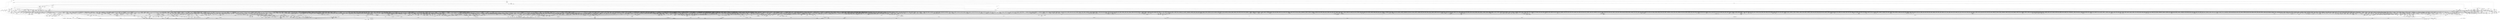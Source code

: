 digraph kerncollapsed {
    "__raw_spin_unlock_irqrestore_17" [color="black"];
    "__percpu_add_case_32_3" [color="black"];
    "path_is_under" [color="black"];
    "__irq_domain_activate_irq" [color="black"];
    "desc_read_finalized_seq" [color="black"];
    "__wake_up_parent" [color="black"];
    "Indirect call178" [color="black"];
    "mod_zone_page_state" [color="black"];
    "__raw_spin_lock_irq_31" [color="black"];
    "__raw_spin_lock_irqsave_39" [color="black"];
    "vma_address" [color="black"];
    "cpumask_next.constprop.0" [color="black"];
    "mast_split_data" [color="black"];
    "Indirect call86" [color="black"];
    "queued_read_lock.constprop.0" [color="black"];
    "strncpy_from_user" [color="black"];
    "audit_copy_inode" [color="black"];
    "cpu_switch_to" [color="black"];
    "__filename_parentat" [color="black"];
    "__kern_my_cpu_offset_14" [color="black"];
    "__cmpxchg_case_64.isra.0" [color="black"];
    "rcu_cblist_dequeue" [color="black"];
    "irq_domain_activate_irq" [color="black"];
    "__percpu_down_write_trylock" [color="black"];
    "__mutex_remove_waiter" [color="black"];
    "d_shrink_add" [color="black"];
    "Indirect call20" [color="black"];
    "need_mlock_drain" [color="black"];
    "update_curr" [color="black"];
    "irq_work_single" [color="black"];
    "__cmpxchg_case_mb_64" [color="black"];
    "__raw_spin_lock_irq_20" [color="black"];
    "list_del_init_7" [color="black"];
    "mmget" [color="black"];
    "__kern_my_cpu_offset_51" [color="black"];
    "__update_min_deadline" [color="black"];
    "put_link" [color="black"];
    "__raw_spin_unlock_irq_38" [color="black"];
    "dl_task_is_earliest_deadline" [color="black"];
    "__raw_spin_unlock_irqrestore_32" [color="black"];
    "Indirect call180" [color="black"];
    "Indirect call8" [color="black"];
    "__cmpxchg_case_acq_32.constprop.0_14" [color="black"];
    "arch_local_irq_restore_3" [color="black"];
    "__raw_spin_lock_irq_6" [color="black"];
    "rb_erase_cached.isra.0" [color="black"];
    "signal_pending_11" [color="black"];
    "ihold" [color="black"];
    "__const_udelay" [color="black"];
    "_task_util_est" [color="black"];
    "__dl_update" [color="black"];
    "d_delete" [color="black"];
    "folio_order" [color="black"];
    "__rt_mutex_slowtrylock" [color="black"];
    "Indirect call80" [color="black"];
    "super_wake" [color="black"];
    "__radix_tree_lookup" [color="black"];
    "do_raw_spin_lock_69" [color="black"];
    "__raise_softirq_irqoff" [color="black"];
    "arm64_kernel_unmapped_at_el0_2" [color="black"];
    "__raw_spin_unlock_irq_12" [color="black"];
    "kernfs_name_hash" [color="black"];
    "__var_waitqueue" [color="black"];
    "Indirect call205" [color="black"];
    "set_ptes.constprop.0.isra.0_1" [color="black"];
    "cpu_util.constprop.0" [color="black"];
    "leave_rcu" [color="black"];
    "aio_nr_sub" [color="black"];
    "__raw_spin_lock_irq_43" [color="black"];
    "__raw_spin_unlock_irqrestore_38" [color="black"];
    "fetch_robust_entry" [color="black"];
    "Indirect call37" [color="black"];
    "skb_cloned" [color="black"];
    "errseq_sample" [color="black"];
    "__kern_my_cpu_offset_76" [color="black"];
    "__raw_spin_unlock_irq_5" [color="black"];
    "irq_enable" [color="black"];
    "__raw_spin_lock_irq_19" [color="black"];
    "dev_driver_string" [color="black"];
    "rcu_segcblist_ready_cbs" [color="black"];
    "__cmpxchg_case_acq_32.constprop.0_17" [color="black"];
    "__raw_spin_lock_52" [color="black"];
    "kthread_data" [color="black"];
    "security_audit_rule_free" [color="black"];
    "__raw_spin_unlock_irqrestore_9" [color="black"];
    "propagate_mount_unlock" [color="black"];
    "mas_find_setup.constprop.0" [color="black"];
    "clear_siginfo" [color="black"];
    "do_rmdir" [color="black"];
    "mod_zone_state" [color="black"];
    "mapping_shrinkable" [color="black"];
    "Indirect call215" [color="black"];
    "panic_smp_self_stop" [color="black"];
    "compound_order_1" [color="black"];
    "srcu_read_unlock.constprop.0" [color="black"];
    "workingset_refault" [color="black"];
    "__raw_spin_unlock_irq.constprop.0_1" [color="black"];
    "avg_vruntime" [color="black"];
    "recalc_sigpending" [color="black"];
    "__kern_my_cpu_offset_28" [color="black"];
    "__disable_irq_nosync" [color="black"];
    "hrtimer_sleeper_start_expires" [color="black"];
    "idle_cpu" [color="black"];
    "Indirect call155" [color="black"];
    "pmd_set_huge" [color="black"];
    "do_softirq_own_stack" [color="black"];
    "page_ref_inc" [color="black"];
    "kmalloc_slab" [color="black"];
    "unlock_task_sighand.isra.0_1" [color="black"];
    "first_zones_zonelist_1" [color="black"];
    "__local_bh_enable_ip" [color="black"];
    "__rb_insert_augmented" [color="black"];
    "__kern_my_cpu_offset_6" [color="black"];
    "__raw_spin_lock_irq_21" [color="black"];
    "device_pm_check_callbacks" [color="black"];
    "__cmpxchg_case_mb_64_4" [color="black"];
    "__kern_my_cpu_offset_79" [color="black"];
    "__raw_spin_lock_irqsave_29" [color="black"];
    "vma_interval_tree_insert" [color="black"];
    "double_rq_lock" [color="black"];
    "do_raw_spin_lock_14" [color="black"];
    "__raw_spin_lock_32" [color="black"];
    "__raw_spin_lock_irq_7" [color="black"];
    "__printk_safe_enter" [color="black"];
    "hrtimer_start_expires" [color="black"];
    "mast_fill_bnode" [color="black"];
    "skb_header_pointer_2" [color="black"];
    "Indirect call115" [color="black"];
    "__audit_inode_child" [color="black"];
    "list_move_tail" [color="black"];
    "page_move_anon_rmap" [color="black"];
    "__traverse_mounts" [color="black"];
    "Indirect call163" [color="black"];
    "local_bh_enable" [color="black"];
    "__raw_spin_unlock_irqrestore_5" [color="black"];
    "__raw_spin_lock_54" [color="black"];
    "__raw_spin_unlock_irq_23" [color="black"];
    "check_and_switch_context" [color="black"];
    "__raw_spin_unlock_irq_19" [color="black"];
    "__percpu_add_case_64_2" [color="black"];
    "copy_thread" [color="black"];
    "device_match_devt" [color="black"];
    "lru_lazyfree_fn" [color="black"];
    "smp_call_function_many" [color="black"];
    "kernfs_next_descendant_post" [color="black"];
    "get_cred_1" [color="black"];
    "strnlen" [color="black"];
    "__do_once_start" [color="black"];
    "rt_mutex_init_proxy_locked" [color="black"];
    "Indirect call209" [color="black"];
    "lru_deactivate_fn" [color="black"];
    "peernet2id" [color="black"];
    "get_vfs_caps_from_disk" [color="black"];
    "Indirect call185" [color="black"];
    "drop_links" [color="black"];
    "Indirect call149" [color="black"];
    "queued_spin_lock_slowpath" [color="black"];
    "futex_top_waiter" [color="black"];
    "rcu_inkernel_boot_has_ended" [color="black"];
    "raw_spin_rq_unlock" [color="black"];
    "copy_fd_bitmaps" [color="black"];
    "console_srcu_read_unlock" [color="black"];
    "mas_set_height" [color="black"];
    "down_read_trylock" [color="black"];
    "no_blink" [color="black"];
    "__raw_spin_lock_irqsave_11" [color="black"];
    "set_ptes.isra.0" [color="black"];
    "del_page_from_free_list" [color="black"];
    "kobj_ns_ops" [color="black"];
    "mm_set_has_pinned_flag" [color="black"];
    "Indirect call137" [color="black"];
    "count_vm_event" [color="black"];
    "is_software_node" [color="black"];
    "tlb_flush_1" [color="black"];
    "do_raw_spin_lock_60" [color="black"];
    "vma_last_pgoff" [color="black"];
    "page_ref_dec_and_test_2" [color="black"];
    "__raw_spin_unlock_irqrestore_18" [color="black"];
    "__tlb_reset_range" [color="black"];
    "__kmem_obj_info" [color="black"];
    "rcu_gp_is_normal" [color="black"];
    "task_clear_jobctl_trapping" [color="black"];
    "percpu_ref_noop_confirm_switch" [color="black"];
    "set_ti_thread_flag_4" [color="black"];
    "__enqueue_entity" [color="black"];
    "arch_local_irq_save" [color="black"];
    "Indirect call183" [color="black"];
    "__raw_spin_trylock_3" [color="black"];
    "Indirect call74" [color="black"];
    "__kern_my_cpu_offset_89" [color="black"];
    "_find_next_zero_bit" [color="black"];
    "sync_exp_work_done" [color="black"];
    "fasync_insert_entry" [color="black"];
    "path_get" [color="black"];
    "do_raw_spin_lock_8" [color="black"];
    "__raw_spin_lock_irq_23" [color="black"];
    "flush_tlb_batched_pending" [color="black"];
    "update_dl_migration" [color="black"];
    "is_subdir" [color="black"];
    "pvm_determine_end_from_reverse" [color="black"];
    "queued_write_lock_slowpath" [color="black"];
    "is_local_mountpoint" [color="black"];
    "group_balance_cpu" [color="black"];
    "__check_sticky" [color="black"];
    "task_work_cancel_match" [color="black"];
    "mte_zero_clear_page_tags" [color="black"];
    "cpu_active" [color="black"];
    "path_init" [color="black"];
    "convert_prio" [color="black"];
    "__init_swait_queue_head" [color="black"];
    "i_gid_into_vfsgid" [color="black"];
    "prepend" [color="black"];
    "__d_lookup_unhash_wake" [color="black"];
    "__lookup_mnt" [color="black"];
    "lru_deactivate_file_fn" [color="black"];
    "mas_wr_new_end" [color="black"];
    "list_del_init_3" [color="black"];
    "__posix_timers_find" [color="black"];
    "mnt_get_count" [color="black"];
    "do_raw_spin_lock_64" [color="black"];
    "do_raw_spin_lock_88" [color="black"];
    "__down_trylock_console_sem.constprop.0" [color="black"];
    "lockref_put_return" [color="black"];
    "compact_lock_irqsave" [color="black"];
    "activate_task" [color="black"];
    "__kern_my_cpu_offset_53" [color="black"];
    "folio_try_get_rcu" [color="black"];
    "sched_clock" [color="black"];
    "Indirect call139" [color="black"];
    "inactive_is_low.constprop.0" [color="black"];
    "wp_page_reuse" [color="black"];
    "prb_final_commit" [color="black"];
    "blake2s_update" [color="black"];
    "add_mm_rss_vec" [color="black"];
    "Indirect call181" [color="black"];
    "enqueue_task" [color="black"];
    "__anon_vma_interval_tree_augment_propagate" [color="black"];
    "wb_stat_mod" [color="black"];
    "d_revalidate" [color="black"];
    "xas_update.isra.0" [color="black"];
    "Indirect call182" [color="black"];
    "__cmpxchg_case_acq_32.constprop.0_18" [color="black"];
    "__raw_spin_unlock_irq_29" [color="black"];
    "sched_cgroup_fork" [color="black"];
    "__ksize" [color="black"];
    "tsk_fork_get_node" [color="black"];
    "task_rq_unlock" [color="black"];
    "Indirect call41" [color="black"];
    "compound_order" [color="black"];
    "wake_all_kswapds" [color="black"];
    "set_next_task" [color="black"];
    "inode_to_bdi" [color="black"];
    "page_ref_dec_and_test" [color="black"];
    "_atomic_dec_and_lock_irqsave" [color="black"];
    "__wake_up_pollfree" [color="black"];
    "cpupri_set" [color="black"];
    "netdev_start_xmit" [color="black"];
    "mas_split_final_node.isra.0" [color="black"];
    "_find_next_bit" [color="black"];
    "pte_mkdirty" [color="black"];
    "mas_pop_node" [color="black"];
    "se_weight.isra.0" [color="black"];
    "prepend_path" [color="black"];
    "copy_to_user_page" [color="black"];
    "find_next_bit_13" [color="black"];
    "atime_needs_update" [color="black"];
    "Indirect call50" [color="black"];
    "Indirect call87" [color="black"];
    "pcpu_block_update" [color="black"];
    "anon_vma_interval_tree_post_update_vma" [color="black"];
    "cpu_mitigations_off" [color="black"];
    "io_poll_add_hash" [color="black"];
    "__update_load_avg_cfs_rq" [color="black"];
    "__msecs_to_jiffies" [color="black"];
    "pcpu_find_block_fit" [color="black"];
    "count_mounts" [color="black"];
    "do_raw_spin_lock.constprop.0_6" [color="black"];
    "__raw_spin_unlock_irqrestore_1" [color="black"];
    "prb_reserve_in_last" [color="black"];
    "Indirect call89" [color="black"];
    "do_raw_spin_lock_72" [color="black"];
    "timer_reduce" [color="black"];
    "is_cpu_allowed" [color="black"];
    "clear_page" [color="black"];
    "strchr" [color="black"];
    "__wb_calc_thresh" [color="black"];
    "__kern_my_cpu_offset_77" [color="black"];
    "__raw_spin_unlock_irqrestore_31" [color="black"];
    "Indirect call85" [color="black"];
    "_compound_head_13" [color="black"];
    "__raw_spin_lock_irq_11" [color="black"];
    "io_cqring_wake" [color="black"];
    "find_next_bit_11" [color="black"];
    "mas_wr_store_setup" [color="black"];
    "Indirect call141" [color="black"];
    "do_raw_spin_lock_41" [color="black"];
    "Indirect call39" [color="black"];
    "__skb_set_length_1" [color="black"];
    "smp_call_function_single" [color="black"];
    "__raw_write_lock_irq" [color="black"];
    "__raw_spin_lock_2" [color="black"];
    "__raw_spin_unlock_irqrestore_2" [color="black"];
    "page_ref_add_1" [color="black"];
    "group_open_release" [color="black"];
    "__pi_strcmp" [color="black"];
    "compaction_suitable" [color="black"];
    "ksize" [color="black"];
    "_prb_commit" [color="black"];
    "Indirect call63" [color="black"];
    "system_supports_generic_auth" [color="black"];
    "__siphash_unaligned" [color="black"];
    "pcpu_free_area.isra.0" [color="black"];
    "_compound_head_2" [color="black"];
    "timer_base.isra.0" [color="black"];
    "fpsimd_preserve_current_state" [color="black"];
    "__irq_can_set_affinity" [color="black"];
    "rb_insert_color" [color="black"];
    "purge_fragmented_block" [color="black"];
    "Indirect call32" [color="black"];
    "do_raw_spin_lock_11" [color="black"];
    "__percpu_add_case_32_15" [color="black"];
    "xa_is_node" [color="black"];
    "class_raw_spinlock_irqsave_destructor" [color="black"];
    "access_ok_14" [color="black"];
    "Indirect call203" [color="black"];
    "next_group" [color="black"];
    "clear_ti_thread_flag_1" [color="black"];
    "do_raw_spin_lock_66" [color="black"];
    "fsnotify_data_inode" [color="black"];
    "ktime_add_safe" [color="black"];
    "propagation_next" [color="black"];
    "down_trylock" [color="black"];
    "test_ti_thread_flag_7" [color="black"];
    "__inode_add_lru" [color="black"];
    "__sk_mem_reclaim" [color="black"];
    "do_raw_spin_lock_15" [color="black"];
    "Indirect call146" [color="black"];
    "hrtimer_try_to_cancel" [color="black"];
    "enqueue_pushable_dl_task" [color="black"];
    "__raw_spin_unlock_irqrestore_6" [color="black"];
    "irq_set_thread_affinity" [color="black"];
    "raw_spin_rq_trylock" [color="black"];
    "workingset_eviction" [color="black"];
    "Indirect call160" [color="black"];
    "__raw_spin_lock_4" [color="black"];
    "chacha_permute" [color="black"];
    "load_unaligned_zeropad_1" [color="black"];
    "Indirect call111" [color="black"];
    "__mnt_drop_write" [color="black"];
    "lockref_put_or_lock" [color="black"];
    "sk_mem_reclaim" [color="black"];
    "list_splice_tail_init" [color="black"];
    "Indirect call199" [color="black"];
    "__mod_zone_page_state" [color="black"];
    "__cmpxchg_case_mb_32_4" [color="black"];
    "task_join_group_stop" [color="black"];
    "vmf_pte_changed" [color="black"];
    "cpudl_find" [color="black"];
    "virt_to_slab" [color="black"];
    "Indirect call167" [color="black"];
    "__raw_spin_lock_irqsave_18" [color="black"];
    "Indirect call170" [color="black"];
    "__mutex_trylock" [color="black"];
    "should_zap_page" [color="black"];
    "_copy_from_iter" [color="black"];
    "calc_wheel_index" [color="black"];
    "zone_page_state_add" [color="black"];
    "__printk_cpu_sync_wait" [color="black"];
    "__bitmap_subset" [color="black"];
    "mab_calc_split" [color="black"];
    "tty_update_time" [color="black"];
    "__cmpxchg_case_acq_32.constprop.0_5" [color="black"];
    "do_raw_spin_lock.constprop.0_14" [color="black"];
    "__raw_spin_lock_irqsave_32" [color="black"];
    "irq_get_irq_data" [color="black"];
    "xas_init_marks" [color="black"];
    "kernfs_root" [color="black"];
    "Indirect call206" [color="black"];
    "do_raw_spin_lock_58" [color="black"];
    "__raw_spin_unlock_irq_20" [color="black"];
    "finish_automount" [color="black"];
    "Indirect call161" [color="black"];
    "find_mergeable_anon_vma" [color="black"];
    "has_managed_dma" [color="black"];
    "__audit_reusename" [color="black"];
    "pcpu_alloc_area" [color="black"];
    "__xchg_case_mb_64.constprop.0_2" [color="black"];
    "__cmpwait_case_32" [color="black"];
    "_raw_spin_rq_lock_irqsave" [color="black"];
    "io_prep_async_link" [color="black"];
    "__raw_spin_lock_26" [color="black"];
    "__raw_spin_lock_irq_25" [color="black"];
    "do_raw_spin_lock_61" [color="black"];
    "Indirect call29" [color="black"];
    "futex_cmpxchg_value_locked" [color="black"];
    "Indirect call134" [color="black"];
    "d_alloc_parallel" [color="black"];
    "__audit_uring_entry" [color="black"];
    "notifier_call_chain" [color="black"];
    "do_raw_spin_lock_99" [color="black"];
    "Indirect call154" [color="black"];
    "do_raw_spin_lock_3" [color="black"];
    "blake2s_compress" [color="black"];
    "__raw_spin_lock_irqsave.constprop.0_1" [color="black"];
    "Indirect call84" [color="black"];
    "page_ref_dec_and_test_1" [color="black"];
    "count_vm_event_1" [color="black"];
    "Indirect call53" [color="black"];
    "Indirect call40" [color="black"];
    "folio_nr_pages_1" [color="black"];
    "system_supports_mte_1" [color="black"];
    "select_collect2" [color="black"];
    "tlb_flush_mmu_tlbonly" [color="black"];
    "task_curr" [color="black"];
    "__raw_spin_lock_irqsave_7" [color="black"];
    "mte_destroy_descend.constprop.0" [color="black"];
    "tk_clock_read" [color="black"];
    "set_secondary_fwnode" [color="black"];
    "Indirect call210" [color="black"];
    "__raw_spin_unlock_irqrestore_10" [color="black"];
    "anon_vma_interval_tree_iter_next" [color="black"];
    "lock_mount_hash" [color="black"];
    "wants_signal" [color="black"];
    "list_del_4" [color="black"];
    "__cmpxchg_case_rel_32" [color="black"];
    "do_raw_spin_lock_29" [color="black"];
    "free_vmap_area_rb_augment_cb_rotate" [color="black"];
    "io_poll_find.constprop.0" [color="black"];
    "desc_make_reusable" [color="black"];
    "to_desc" [color="black"];
    "fsnotify_first_mark" [color="black"];
    "pcpu_chunk_refresh_hint" [color="black"];
    "__raw_spin_lock_3" [color="black"];
    "clear_ti_thread_flag_4" [color="black"];
    "current_is_kswapd" [color="black"];
    "__fsnotify_update_child_dentry_flags" [color="black"];
    "cpuhp_invoke_callback" [color="black"];
    "cpumask_and.isra.0_3" [color="black"];
    "lookup_mountpoint" [color="black"];
    "Indirect call48" [color="black"];
    "io_wq_work_match_all" [color="black"];
    "find_next_bit_3" [color="black"];
    "__raw_spin_unlock_irq" [color="black"];
    "__prepare_to_swait" [color="black"];
    "__anon_vma_interval_tree_augment_rotate" [color="black"];
    "csum_partial" [color="black"];
    "cpu_util_cfs_boost" [color="black"];
    "lru_note_cost" [color="black"];
    "__raw_spin_lock_49" [color="black"];
    "arch_send_call_function_single_ipi" [color="black"];
    "__pageblock_pfn_to_page" [color="black"];
    "__cmpxchg_case_acq_32.constprop.0_15" [color="black"];
    "node_dirty_ok" [color="black"];
    "__raw_spin_lock_14" [color="black"];
    "__pm_relax" [color="black"];
    "do_raw_spin_lock_83" [color="black"];
    "__raw_spin_lock_irqsave_6" [color="black"];
    "__update_load_avg_se" [color="black"];
    "pvm_find_va_enclose_addr" [color="black"];
    "get_file_1" [color="black"];
    "Indirect call125" [color="black"];
    "__page_dup_rmap.constprop.0" [color="black"];
    "__skb_header_pointer" [color="black"];
    "count_vm_events_2" [color="black"];
    "cpumask_copy_1" [color="black"];
    "lru_note_cost_refault" [color="black"];
    "Indirect call147" [color="black"];
    "__mod_lruvec_state" [color="black"];
    "inc_tlb_flush_pending" [color="black"];
    "folio_size" [color="black"];
    "d_find_any_alias" [color="black"];
    "Indirect call79" [color="black"];
    "Indirect call114" [color="black"];
    "flush_tlb_mm" [color="black"];
    "invalid_migration_vma" [color="black"];
    "move_queued_task.constprop.0" [color="black"];
    "inode_io_list_move_locked" [color="black"];
    "mte_clear_page_tags" [color="black"];
    "mutex_is_locked" [color="black"];
    "list_lru_add" [color="black"];
    "expand" [color="black"];
    "__raw_spin_unlock_irqrestore_33" [color="black"];
    "__mutex_trylock_common" [color="black"];
    "mas_leaf_set_meta" [color="black"];
    "set_load_weight" [color="black"];
    "load_unaligned_zeropad" [color="black"];
    "__next_zones_zonelist" [color="black"];
    "find_task_by_vpid" [color="black"];
    "is_bad_inode" [color="black"];
    "data_check_size" [color="black"];
    "arch_local_irq_save_8" [color="black"];
    "test_ti_thread_flag_10" [color="black"];
    "wake_up_bit" [color="black"];
    "Indirect call81" [color="black"];
    "compaction_defer_reset" [color="black"];
    "update_misfit_status" [color="black"];
    "d_ancestor" [color="black"];
    "d_walk" [color="black"];
    "Indirect call121" [color="black"];
    "tty_driver_name" [color="black"];
    "get_work_pool" [color="black"];
    "prb_next_seq" [color="black"];
    "pm_runtime_autosuspend_expiration" [color="black"];
    "cpumask_next_and" [color="black"];
    "io_cancel_req_match" [color="black"];
    "xas_set_mark" [color="black"];
    "__cmpxchg_case_acq_64_1" [color="black"];
    "fatal_signal_pending_1" [color="black"];
    "Indirect call132" [color="black"];
    "__cmpxchg_case_acq_32.constprop.0_13" [color="black"];
    "__raw_spin_lock_irqsave.constprop.0_3" [color="black"];
    "cpumask_intersects.constprop.0_1" [color="black"];
    "get_cpu_fpsimd_context" [color="black"];
    "Indirect call75" [color="black"];
    "futex_q_lock" [color="black"];
    "Indirect call136" [color="black"];
    "should_failslab" [color="black"];
    "__smp_call_single_queue" [color="black"];
    "__cmpxchg_case_mb_32_2" [color="black"];
    "audit_serial" [color="black"];
    "zone_watermark_fast.constprop.0" [color="black"];
    "__percpu_add_case_32_8" [color="black"];
    "mm_counter" [color="black"];
    "__skb_flow_get_ports" [color="black"];
    "mas_push_node" [color="black"];
    "inode_permission" [color="black"];
    "__kern_my_cpu_offset_15" [color="black"];
    "__raw_spin_lock_irqsave_41" [color="black"];
    "__cmpxchg_case_64" [color="black"];
    "do_raw_spin_lock_47" [color="black"];
    "mas_start" [color="black"];
    "mapping_shrinkable_1" [color="black"];
    "hrtimer_reprogram.constprop.0" [color="black"];
    "ldsem_down_read_trylock" [color="black"];
    "__kern_my_cpu_offset_74" [color="black"];
    "arch_local_irq_save_7" [color="black"];
    "tty_termios_input_baud_rate" [color="black"];
    "__kern_my_cpu_offset_49" [color="black"];
    "audit_log_path_denied" [color="black"];
    "radix_tree_lookup" [color="black"];
    "__kern_my_cpu_offset_36" [color="black"];
    "tty_ldisc_close" [color="black"];
    "pmd_clear_huge" [color="black"];
    "xa_find_after" [color="black"];
    "get_arm64_ftr_reg_nowarn" [color="black"];
    "dev_to_swnode" [color="black"];
    "__raw_spin_lock_irqsave.constprop.0_8" [color="black"];
    "__percpu_add_case_32_20" [color="black"];
    "queued_read_lock_slowpath" [color="black"];
    "Indirect call129" [color="black"];
    "strcspn" [color="black"];
    "rcu_poll_gp_seq_start_unlocked" [color="black"];
    "Indirect call68" [color="black"];
    "__timer_delete" [color="black"];
    "filemap_check_errors" [color="black"];
    "sve_save_state" [color="black"];
    "new_context" [color="black"];
    "Indirect call25" [color="black"];
    "cfs_rq_of" [color="black"];
    "test_taint" [color="black"];
    "exit_rcu" [color="black"];
    "mas_next_setup.constprop.0" [color="black"];
    "put_dec_full8" [color="black"];
    "__kern_my_cpu_offset_71" [color="black"];
    "prb_read_valid" [color="black"];
    "i_uid_into_vfsuid" [color="black"];
    "attach_entity_load_avg" [color="black"];
    "__dl_clear_params" [color="black"];
    "Indirect call220" [color="black"];
    "__raw_spin_lock_irqsave_22" [color="black"];
    "__mnt_want_write" [color="black"];
    "Indirect call47" [color="black"];
    "io_cqe_cache_refill" [color="black"];
    "__raw_spin_lock_27" [color="black"];
    "access_ok_39" [color="black"];
    "test_ti_thread_flag_21" [color="black"];
    "cpus_share_cache" [color="black"];
    "set_ti_thread_flag_5" [color="black"];
    "is_vmalloc_addr" [color="black"];
    "Indirect call67" [color="black"];
    "list_del_init" [color="black"];
    "__raw_spin_lock_irqsave_3" [color="black"];
    "allow_write_access" [color="black"];
    "this_cpu_has_cap" [color="black"];
    "Indirect call97" [color="black"];
    "tick_get_wakeup_device" [color="black"];
    "capable_wrt_inode_uidgid" [color="black"];
    "arch_tlbbatch_should_defer.constprop.0" [color="black"];
    "__iget" [color="black"];
    "ktime_get_real_ts64" [color="black"];
    "deny_write_access.isra.0" [color="black"];
    "find_worker_executing_work" [color="black"];
    "unlock_page" [color="black"];
    "search_cmp_ftr_reg" [color="black"];
    "mab_set_b_end" [color="black"];
    "access_ok_12" [color="black"];
    "xas_result" [color="black"];
    "fast_dput" [color="black"];
    "signal_pending_state" [color="black"];
    "pm_qos_read_value" [color="black"];
    "folio_unlock" [color="black"];
    "__raw_spin_unlock_irqrestore_29" [color="black"];
    "__raw_spin_unlock_irqrestore_14" [color="black"];
    "test_and_set_ti_thread_flag_1" [color="black"];
    "Indirect call173" [color="black"];
    "count_vm_event_2" [color="black"];
    "change_page_range" [color="black"];
    "lock_mnt_tree" [color="black"];
    "__irq_get_desc_lock" [color="black"];
    "dev_xmit_recursion_inc" [color="black"];
    "ptep_set_access_flags" [color="black"];
    "__kern_my_cpu_offset_62" [color="black"];
    "audit_tree_lookup" [color="black"];
    "getname_flags" [color="black"];
    "arch_asym_cpu_priority" [color="black"];
    "virt_to_head_page.isra.0" [color="black"];
    "__raw_spin_lock_irqsave_17" [color="black"];
    "put_dec_trunc8" [color="black"];
    "skb_header_cloned" [color="black"];
    "inc_rlimit_ucounts" [color="black"];
    "node_page_state_add" [color="black"];
    "__dev_pm_qos_resume_latency" [color="black"];
    "gup_folio_next" [color="black"];
    "__irq_put_desc_unlock" [color="black"];
    "mas_set_alloc_req" [color="black"];
    "Indirect call18" [color="black"];
    "__raw_spin_unlock_irq_6" [color="black"];
    "Indirect call133" [color="black"];
    "mast_ascend" [color="black"];
    "idr_for_each" [color="black"];
    "Indirect call54" [color="black"];
    "compaction_free" [color="black"];
    "__bitmap_equal" [color="black"];
    "__put_cpu_fpsimd_context" [color="black"];
    "xas_clear_mark" [color="black"];
    "fatal_signal_pending" [color="black"];
    "strscpy" [color="black"];
    "__acct_reclaim_writeback" [color="black"];
    "find_next_bit_10" [color="black"];
    "getname" [color="black"];
    "pageblock_pfn_to_page" [color="black"];
    "do_raw_spin_lock_2" [color="black"];
    "disable_irq_nosync" [color="black"];
    "__kern_my_cpu_offset_54" [color="black"];
    "__xa_clear_mark" [color="black"];
    "__cmpxchg_case_acq_32.constprop.0_4" [color="black"];
    "arch_local_irq_save_1" [color="black"];
    "io_poll_remove_entries" [color="black"];
    "enqueue_timer" [color="black"];
    "rwsem_read_trylock" [color="black"];
    "io_wq_work_match_item" [color="black"];
    "filemap_release_folio" [color="black"];
    "__raw_read_lock.constprop.0_5" [color="black"];
    "__xchg_case_64.constprop.0" [color="black"];
    "folio_pfn" [color="black"];
    "check_cb_ovld_locked" [color="black"];
    "rcu_seq_end" [color="black"];
    "vma_interval_tree_subtree_search" [color="black"];
    "is_rlimit_overlimit" [color="black"];
    "is_posix_acl_xattr" [color="black"];
    "srcu_get_delay.isra.0" [color="black"];
    "mte_copy_page_tags" [color="black"];
    "Indirect call43" [color="black"];
    "__raw_spin_unlock_irq_1" [color="black"];
    "eth_type_vlan" [color="black"];
    "__gfp_pfmemalloc_flags" [color="black"];
    "folio_trylock_4" [color="black"];
    "clear_ti_thread_flag_6" [color="black"];
    "__raw_spin_lock_irq.constprop.0_1" [color="black"];
    "pid_task" [color="black"];
    "task_sched_runtime" [color="black"];
    "__kern_my_cpu_offset_25" [color="black"];
    "do_csum" [color="black"];
    "printk_parse_prefix" [color="black"];
    "reweight_task" [color="black"];
    "Indirect call61" [color="black"];
    "atomic_notifier_call_chain" [color="black"];
    "sync_rcu_exp_done_unlocked" [color="black"];
    "__raw_spin_lock_irqsave_25" [color="black"];
    "sched_post_fork" [color="black"];
    "find_next_bit_17" [color="black"];
    "internal_add_timer" [color="black"];
    "__vfs_getxattr" [color="black"];
    "mas_next_sibling" [color="black"];
    "radix_tree_tag_get" [color="black"];
    "Indirect call166" [color="black"];
    "local_cpu_stop" [color="black"];
    "prep_new_page" [color="black"];
    "pcpu_size_to_slot" [color="black"];
    "Indirect call195" [color="black"];
    "try_to_unmap_flush_dirty" [color="black"];
    "rt_mutex_slowtrylock" [color="black"];
    "__get_task_comm" [color="black"];
    "io_wq_cancel_pending_work" [color="black"];
    "find_vmap_area" [color="black"];
    "simple_xattr_space" [color="black"];
    "__pi_memcmp" [color="black"];
    "__dl_sub" [color="black"];
    "__kern_my_cpu_offset_22" [color="black"];
    "ktime_get_coarse_real_ts64" [color="black"];
    "Indirect call71" [color="black"];
    "__raw_spin_lock_irq_34" [color="black"];
    "cpudl_heapify_up" [color="black"];
    "xas_find" [color="black"];
    "__sw_hweight32" [color="black"];
    "folio_nr_pages_2" [color="black"];
    "dec_mm_counter" [color="black"];
    "__clear_open_fd" [color="black"];
    "find_lock_later_rq" [color="black"];
    "strreplace" [color="black"];
    "pick_next_pushable_dl_task" [color="black"];
    "io_run_local_work_continue" [color="black"];
    "mas_next_slot" [color="black"];
    "extfrag_for_order" [color="black"];
    "__percpu_add_case_64_6" [color="black"];
    "Indirect call91" [color="black"];
    "xattr_resolve_name" [color="black"];
    "get_task_mm" [color="black"];
    "__raw_spin_unlock_irq.constprop.0_2" [color="black"];
    "irqd_irq_disabled.isra.0" [color="black"];
    "put_prev_task" [color="black"];
    "raw_spin_rq_lock" [color="black"];
    "__hrtimer_get_next_event" [color="black"];
    "do_raw_spin_lock_1" [color="black"];
    "xas_reload" [color="black"];
    "Indirect call200" [color="black"];
    "xa_err" [color="black"];
    "get_ucounts_or_wrap" [color="black"];
    "__raw_spin_trylock_1" [color="black"];
    "Indirect call16" [color="black"];
    "__kern_my_cpu_offset_35" [color="black"];
    "Indirect call164" [color="black"];
    "skb_queue_tail" [color="black"];
    "check_mnt.isra.0" [color="black"];
    "__percpu_add_case_32_13" [color="black"];
    "zone_watermark_ok_safe" [color="black"];
    "vfsgid_in_group_p" [color="black"];
    "bump_cpu_timer" [color="black"];
    "copy_page" [color="black"];
    "mas_set_split_parent.isra.0" [color="black"];
    "__kern_my_cpu_offset_17" [color="black"];
    "__flush_tlb_page_nosync" [color="black"];
    "__raw_spin_lock_irqsave.constprop.0_2" [color="black"];
    "__cmpxchg_case_acq_32.constprop.0_16" [color="black"];
    "rpm_check_suspend_allowed" [color="black"];
    "set_tsk_need_resched" [color="black"];
    "mnt_drop_write" [color="black"];
    "__cmpxchg_case_acq_32.constprop.0_12" [color="black"];
    "__kern_my_cpu_offset_70" [color="black"];
    "mas_bulk_rebalance" [color="black"];
    "decay_load" [color="black"];
    "__preempt_count_sub" [color="black"];
    "kernfs_should_drain_open_files" [color="black"];
    "Indirect call192" [color="black"];
    "do_raw_spin_lock_10" [color="black"];
    "xa_load" [color="black"];
    "lookup_mnt" [color="black"];
    "active_load_balance_cpu_stop" [color="black"];
    "Indirect call22" [color="black"];
    "__mod_node_page_state" [color="black"];
    "Indirect call64" [color="black"];
    "d_flags_for_inode" [color="black"];
    "mod_node_state" [color="black"];
    "Indirect call224" [color="black"];
    "arch_local_irq_save_2" [color="black"];
    "workingset_activation" [color="black"];
    "xas_set_order.part.0" [color="black"];
    "can_migrate_task" [color="black"];
    "mutex_trylock" [color="black"];
    "write_seqlock.constprop.0" [color="black"];
    "__udelay" [color="black"];
    "d_delete_notify" [color="black"];
    "Indirect call124" [color="black"];
    "update_group_capacity" [color="black"];
    "__kern_my_cpu_offset_23" [color="black"];
    "__cmpxchg_case_acq_32.constprop.0_10" [color="black"];
    "can_set_direct_map" [color="black"];
    "try_release_thread_stack_to_cache" [color="black"];
    "vma_fs_can_writeback" [color="black"];
    "__kern_my_cpu_offset_55" [color="black"];
    "Indirect call100" [color="black"];
    "irq_to_desc" [color="black"];
    "get_arm64_ftr_reg" [color="black"];
    "kernfs_leftmost_descendant" [color="black"];
    "Indirect call174" [color="black"];
    "__bitmap_and" [color="black"];
    "rwsem_set_nonspinnable" [color="black"];
    "security_capable" [color="black"];
    "__raw_spin_lock_irq_41" [color="black"];
    "__fget_light" [color="black"];
    "get_next_ino" [color="black"];
    "_prb_read_valid" [color="black"];
    "add_wait_queue_exclusive" [color="black"];
    "io_wq_exit_start" [color="black"];
    "percpu_ref_put_many" [color="black"];
    "fsnotify_detach_connector_from_object" [color="black"];
    "arm64_kernel_unmapped_at_el0_3" [color="black"];
    "list_del_init_8" [color="black"];
    "mod_node_page_state" [color="black"];
    "generic_exec_single" [color="black"];
    "percpu_ref_put_many.constprop.0_1" [color="black"];
    "Indirect call142" [color="black"];
    "__nr_to_section" [color="black"];
    "kmap_local_page" [color="black"];
    "_double_lock_balance" [color="black"];
    "arch_local_irq_save_4" [color="black"];
    "dequeue_task" [color="black"];
    "__d_lookup_unhash" [color="black"];
    "fsnotify_name.isra.0" [color="black"];
    "find_next_bit.constprop.0_1" [color="black"];
    "do_raw_spin_lock_65" [color="black"];
    "rcu_accelerate_cbs" [color="black"];
    "list_del_init_2" [color="black"];
    "task_clear_jobctl_pending" [color="black"];
    "dl_rq_of_se" [color="black"];
    "do_raw_spin_lock_42" [color="black"];
    "llist_del_first" [color="black"];
    "pcpu_page_idx" [color="black"];
    "rcu_segcblist_advance" [color="black"];
    "system_supports_tlb_range_1" [color="black"];
    "check_preempt_curr" [color="black"];
    "mas_parent_type" [color="black"];
    "Indirect call102" [color="black"];
    "netlink_lock_table" [color="black"];
    "__wait_on_bit" [color="black"];
    "test_ti_thread_flag_6" [color="black"];
    "plist_add" [color="black"];
    "mas_set_parent.constprop.0" [color="black"];
    "is_current_pgrp_orphaned" [color="black"];
    "mte_sync_tags" [color="black"];
    "_find_first_zero_bit" [color="black"];
    "mas_alloc_req.isra.0" [color="black"];
    "__wb_update_bandwidth.constprop.0" [color="black"];
    "dev_xmit_recursion_dec" [color="black"];
    "find_next_zero_bit_1" [color="black"];
    "thread_group_cputime" [color="black"];
    "__raw_spin_unlock_irqrestore_3" [color="black"];
    "nd_alloc_stack" [color="black"];
    "do_kernel_restart" [color="black"];
    "__raw_spin_lock_irqsave.constprop.0_7" [color="black"];
    "Indirect call30" [color="black"];
    "hlist_bl_unlock" [color="black"];
    "sock_flag.constprop.0" [color="black"];
    "__percpu_add_case_64_3" [color="black"];
    "post_alloc_hook" [color="black"];
    "__raw_spin_unlock_irqrestore" [color="black"];
    "fsnotify" [color="black"];
    "folio_activate_fn" [color="black"];
    "security_inode_init_security_anon" [color="black"];
    "invalid_mkclean_vma" [color="black"];
    "find_submount" [color="black"];
    "dev_nit_active" [color="black"];
    "cpu_do_switch_mm" [color="black"];
    "freezing" [color="black"];
    "override_creds" [color="black"];
    "Indirect call98" [color="black"];
    "__fprop_add_percpu_max" [color="black"];
    "folio_invalidate" [color="black"];
    "raw_spin_rq_lock_1" [color="black"];
    "step_into" [color="black"];
    "__dl_add" [color="black"];
    "__get_cpu_fpsimd_context" [color="black"];
    "memblock_is_map_memory" [color="black"];
    "get_file" [color="black"];
    "arch_irq_work_raise" [color="black"];
    "Indirect call116" [color="black"];
    "__kern_my_cpu_offset_134" [color="black"];
    "test_ti_thread_flag_11" [color="black"];
    "Indirect call52" [color="black"];
    "__raw_spin_unlock_irq_36" [color="black"];
    "__raw_spin_lock_irq_4" [color="black"];
    "do_raw_spin_lock.constprop.0_13" [color="black"];
    "__note_gp_changes" [color="black"];
    "do_raw_spin_lock_46" [color="black"];
    "set_pageblock_migratetype" [color="black"];
    "anon_vma_interval_tree_insert" [color="black"];
    "Indirect call187" [color="black"];
    "compaction_zonelist_suitable" [color="black"];
    "mte_set_pivot" [color="black"];
    "do_raw_spin_lock_51" [color="black"];
    "read_sanitised_ftr_reg" [color="black"];
    "free_pcppages_bulk" [color="black"];
    "Indirect call49" [color="black"];
    "__raw_spin_lock.constprop.0_2" [color="black"];
    "do_raw_spin_lock_44" [color="black"];
    "__d_drop" [color="black"];
    "__kern_my_cpu_offset_19" [color="black"];
    "__kern_my_cpu_offset_56" [color="black"];
    "io_poll_mark_cancelled" [color="black"];
    "fatal_signal_pending_3" [color="black"];
    "copy_highpage" [color="black"];
    "__raw_spin_unlock_irqrestore_15" [color="black"];
    "__raw_spin_lock_irqsave_44" [color="black"];
    "do_raw_spin_lock" [color="black"];
    "device_links_read_unlock" [color="black"];
    "memzero_explicit" [color="black"];
    "count_vm_events_1" [color="black"];
    "__bitmap_intersects" [color="black"];
    "__init_rwsem" [color="black"];
    "io_req_defer_failed" [color="black"];
    "mab_no_null_split" [color="black"];
    "__mnt_is_readonly" [color="black"];
    "__wake_up_bit" [color="black"];
    "test_ti_thread_flag_1" [color="black"];
    "set_tlb_ubc_flush_pending" [color="black"];
    "prep_compound_page" [color="black"];
    "get_pwq" [color="black"];
    "audit_dummy_context_1" [color="black"];
    "__raw_spin_unlock_irq_28" [color="black"];
    "__raw_spin_unlock_irqrestore_11" [color="black"];
    "dcache_clean_pou" [color="black"];
    "__cmpxchg_case_acq_32.constprop.0_1" [color="black"];
    "Indirect call145" [color="black"];
    "try_to_take_rt_mutex" [color="black"];
    "do_raw_spin_lock_26" [color="black"];
    "mas_find" [color="black"];
    "netlink_overrun" [color="black"];
    "desc_make_final" [color="black"];
    "online_section_nr" [color="black"];
    "osq_lock" [color="black"];
    "io_is_timeout_noseq" [color="black"];
    "rcu_segcblist_add_len" [color="black"];
    "bstats_update" [color="black"];
    "deactivate_task" [color="black"];
    "security_current_getsecid_subj" [color="black"];
    "clear_nonspinnable" [color="black"];
    "folio_isolate_lru" [color="black"];
    "find_first_bit_1" [color="black"];
    "xas_load" [color="black"];
    "__wb_writeout_add" [color="black"];
    "pmd_offset.isra.0" [color="black"];
    "__kern_my_cpu_offset_38" [color="black"];
    "io_wq_get_acct" [color="black"];
    "cpumask_and.isra.0_1" [color="black"];
    "isolation_suitable.isra.0" [color="black"];
    "xas_start" [color="black"];
    "__cmpxchg_case_mb_32_6" [color="black"];
    "Indirect call44" [color="black"];
    "Indirect call26" [color="black"];
    "__raw_spin_lock_irq_12" [color="black"];
    "wq_worker_running" [color="black"];
    "do_raw_spin_lock_57" [color="black"];
    "folio_evictable" [color="black"];
    "Indirect call4" [color="black"];
    "Indirect call58" [color="black"];
    "add_timer_on" [color="black"];
    "zone_page_state_snapshot" [color="black"];
    "memchr" [color="black"];
    "folio_test_uptodate" [color="black"];
    "__raw_spin_lock_irq" [color="black"];
    "may_delete" [color="black"];
    "mas_adopt_children.isra.0" [color="black"];
    "make_vfsuid" [color="black"];
    "__xchg_case_mb_64.constprop.0_3" [color="black"];
    "radix_tree_iter_tag_clear" [color="black"];
    "__io_disarm_linked_timeout" [color="black"];
    "__raw_spin_trylock" [color="black"];
    "handle_dots" [color="black"];
    "Indirect call152" [color="black"];
    "skb_may_tx_timestamp.part.0" [color="black"];
    "mas_prev_slot" [color="black"];
    "__cmpxchg_case_mb_64_7" [color="black"];
    "mas_pause" [color="black"];
    "set_pud" [color="black"];
    "unmask_irq" [color="black"];
    "files_lookup_fd_raw" [color="black"];
    "xas_not_node" [color="black"];
    "fsnotify_group_assert_locked" [color="black"];
    "audit_alloc_name" [color="black"];
    "access_ok_16" [color="black"];
    "task_rq_lock" [color="black"];
    "__skb_zcopy_downgrade_managed" [color="black"];
    "do_raw_spin_lock_63" [color="black"];
    "posixtimer_rearm" [color="black"];
    "hlist_del_init" [color="black"];
    "__wake_up_common_lock" [color="black"];
    "__raw_spin_lock_irq_17" [color="black"];
    "__xchg_case_mb_32.constprop.0" [color="black"];
    "__legitimize_mnt" [color="black"];
    "folio_size_2" [color="black"];
    "folio_trylock_flag" [color="black"];
    "set_swapper_pgd" [color="black"];
    "sync_icache_aliases" [color="black"];
    "timerqueue_iterate_next" [color="black"];
    "Indirect call21" [color="black"];
    "list_del_init_6" [color="black"];
    "do_raw_spin_lock_27" [color="black"];
    "inode_add_lru" [color="black"];
    "do_raw_spin_lock_31" [color="black"];
    "dev_pm_disable_wake_irq_check" [color="black"];
    "Indirect call159" [color="black"];
    "do_raw_spin_lock_116" [color="black"];
    "fsnotify_compare_groups" [color="black"];
    "Indirect call165" [color="black"];
    "tlb_flush" [color="black"];
    "terminate_walk" [color="black"];
    "queued_write_lock.constprop.0_1" [color="black"];
    "arch_local_irq_save_5" [color="black"];
    "auditd_test_task" [color="black"];
    "pm_runtime_get_noresume" [color="black"];
    "folio_trylock" [color="black"];
    "percpu_ref_get_many.constprop.0" [color="black"];
    "__raw_spin_lock_64" [color="black"];
    "rcu_advance_cbs" [color="black"];
    "sub_running_bw.isra.0" [color="black"];
    "set_cpu_online" [color="black"];
    "file_ns_capable" [color="black"];
    "double_unlock_balance" [color="black"];
    "lookup_fast" [color="black"];
    "clear_buddies.isra.0" [color="black"];
    "security_inode_rmdir" [color="black"];
    "__raw_spin_lock_20" [color="black"];
    "do_raw_spin_lock_12" [color="black"];
    "Indirect call93" [color="black"];
    "Indirect call188" [color="black"];
    "audit_comparator" [color="black"];
    "mnt_set_mountpoint" [color="black"];
    "freezing_slow_path" [color="black"];
    "skb_tailroom_1" [color="black"];
    "do_raw_spin_lock_36" [color="black"];
    "do_raw_spin_lock_25" [color="black"];
    "do_raw_spin_lock_80" [color="black"];
    "strcpy" [color="black"];
    "arm_smccc_1_1_get_conduit" [color="black"];
    "____core____" [color="kernel"];
    "cpudl_set" [color="black"];
    "__set_task_comm" [color="black"];
    "io_timeout_extract" [color="black"];
    "_find_next_and_bit" [color="black"];
    "__raw_spin_unlock_irq_7" [color="black"];
    "kobj_child_ns_ops" [color="black"];
    "radix_tree_next_chunk" [color="black"];
    "find_next_zero_bit_2" [color="black"];
    "HAS_UNMAPPED_ID" [color="black"];
    "xa_find" [color="black"];
    "account_pipe_buffers" [color="black"];
    "mas_wr_end_piv" [color="black"];
    "__kern_my_cpu_offset_37" [color="black"];
    "__cmpxchg_case_acq_32.constprop.0_2" [color="black"];
    "__lock_parent" [color="black"];
    "attach_pid" [color="black"];
    "find_next_bit_6" [color="black"];
    "__cmpxchg_case_mb_32.constprop.0" [color="black"];
    "__raw_spin_lock_irqsave_51" [color="black"];
    "__fswab32_10" [color="black"];
    "do_raw_spin_lock_45" [color="black"];
    "tty_termios_baud_rate" [color="black"];
    "no_page_table" [color="black"];
    "ktime_get_real_seconds" [color="black"];
    "d_find_alias" [color="black"];
    "hrtimer_force_reprogram.constprop.0" [color="black"];
    "io_match_task_safe" [color="black"];
    "posix_cputimers_group_init" [color="black"];
    "do_raw_spin_lock_16" [color="black"];
    "skb_frag_ref" [color="black"];
    "dentry_string_cmp" [color="black"];
    "jiffies_to_msecs" [color="black"];
    "security_sk_free" [color="black"];
    "pfn_is_map_memory" [color="black"];
    "crng_make_state" [color="black"];
    "__page_set_anon_rmap" [color="black"];
    "Indirect call219" [color="black"];
    "rcu_exp_jiffies_till_stall_check" [color="black"];
    "Indirect call60" [color="black"];
    "__balance_callbacks" [color="black"];
    "Indirect call10" [color="black"];
    "Indirect call72" [color="black"];
    "__raw_spin_lock_43" [color="black"];
    "klist_node_attached" [color="black"];
    "list_move_1" [color="black"];
    "sk_memory_allocated_sub" [color="black"];
    "___d_drop" [color="black"];
    "arch_local_irq_restore_1" [color="black"];
    "crng_fast_key_erasure" [color="black"];
    "__raw_spin_lock_irqsave_50" [color="black"];
    "init_multi_vma_prep" [color="black"];
    "__raw_spin_lock_irqsave_4" [color="black"];
    "mnt_dec_writers" [color="black"];
    "d_path" [color="black"];
    "Indirect call157" [color="black"];
    "try_to_unlazy_next" [color="black"];
    "allow_direct_reclaim" [color="black"];
    "move_linked_works" [color="black"];
    "rcu_seq_set_state" [color="black"];
    "mas_prev_setup.constprop.0" [color="black"];
    "skb_tailroom_2" [color="black"];
    "__kern_my_cpu_offset_47" [color="black"];
    "task_participate_group_stop" [color="black"];
    "__dput_to_list" [color="black"];
    "get_sd_balance_interval" [color="black"];
    "__mutex_add_waiter" [color="black"];
    "graft_tree" [color="black"];
    "__raw_spin_lock_irq_5" [color="black"];
    "inode_io_list_del" [color="black"];
    "folio_nr_pages" [color="black"];
    "__raw_spin_lock_irqsave_19" [color="black"];
    "chacha_block_generic" [color="black"];
    "__bpf_free_used_maps" [color="black"];
    "Indirect call35" [color="black"];
    "cpu_online_3" [color="black"];
    "Indirect call23" [color="black"];
    "folio_add_new_anon_rmap" [color="black"];
    "_compound_head" [color="black"];
    "pud_clear_huge" [color="black"];
    "__kern_my_cpu_offset_27" [color="black"];
    "find_task_by_pid_ns" [color="black"];
    "next_signal" [color="black"];
    "lockref_mark_dead" [color="black"];
    "sk_leave_memory_pressure" [color="black"];
    "__arch_copy_from_user" [color="black"];
    "Indirect call223" [color="black"];
    "check_vma_flags" [color="black"];
    "sched_clock_cpu" [color="black"];
    "invent_group_ids" [color="black"];
    "update_min_vruntime" [color="black"];
    "lock_timer_base" [color="black"];
    "do_raw_spin_lock.constprop.0_7" [color="black"];
    "__wait_for_common" [color="black"];
    "slab_want_init_on_alloc" [color="black"];
    "__kern_my_cpu_offset_91" [color="black"];
    "unlock_mount" [color="black"];
    "mas_prev_sibling" [color="black"];
    "sve_state_size" [color="black"];
    "Indirect call190" [color="black"];
    "Indirect call24" [color="black"];
    "audit_gid_comparator" [color="black"];
    "put_filesystem" [color="black"];
    "Indirect call150" [color="black"];
    "percpu_up_read_1" [color="black"];
    "io_req_complete_defer" [color="black"];
    "skb_orphan_1" [color="black"];
    "rcu_start_this_gp" [color="black"];
    "find_next_bit.constprop.0_7" [color="black"];
    "mas_wr_walk_index.isra.0" [color="black"];
    "check_stable_address_space" [color="black"];
    "prepare_to_wait_event" [color="black"];
    "vma_needs_dirty_tracking" [color="black"];
    "find_lock_task_mm" [color="black"];
    "task_ppid_nr" [color="black"];
    "mte_dead_walk" [color="black"];
    "find_next_bit.constprop.0_14" [color="black"];
    "Indirect call15" [color="black"];
    "__d_find_any_alias" [color="black"];
    "security_inode_permission" [color="black"];
    "folio_wake_bit" [color="black"];
    "kernfs_get" [color="black"];
    "__cmpxchg_case_8" [color="black"];
    "__cmpxchg_case_acq_32_1" [color="black"];
    "do_raw_spin_lock_97" [color="black"];
    "gup_signal_pending" [color="black"];
    "attach_task" [color="black"];
    "Indirect call109" [color="black"];
    "fsnotify_grab_connector" [color="black"];
    "d_set_d_op" [color="black"];
    "page_mapping" [color="black"];
    "io_put_kbuf" [color="black"];
    "__preempt_count_add.constprop.0_1" [color="black"];
    "first_zones_zonelist" [color="black"];
    "__dequeue_entity" [color="black"];
    "lru_move_tail_fn" [color="black"];
    "radix_tree_load_root" [color="black"];
    "do_raw_spin_lock_33" [color="black"];
    "set_pfnblock_flags_mask" [color="black"];
    "calc_delta_fair" [color="black"];
    "vma_interval_tree_augment_propagate" [color="black"];
    "__d_lookup_rcu_op_compare" [color="black"];
    "finish_wait" [color="black"];
    "arch_local_irq_enable_2" [color="black"];
    "io_file_get_flags" [color="black"];
    "Indirect call228" [color="black"];
    "cpumask_weight.constprop.0_5" [color="black"];
    "read_seqbegin.constprop.0" [color="black"];
    "flush_tlb_kernel_range" [color="black"];
    "timerqueue_del" [color="black"];
    "find_next_bit_29" [color="black"];
    "anon_vma_interval_tree_remove" [color="black"];
    "commit_tree" [color="black"];
    "mapping_allow_writable" [color="black"];
    "sane_fdtable_size" [color="black"];
    "rcu_poll_gp_seq_end" [color="black"];
    "lock_hrtimer_base" [color="black"];
    "mas_data_end" [color="black"];
    "dl_clear_overload.part.0" [color="black"];
    "page_ref_inc_1" [color="black"];
    "find_busiest_group" [color="black"];
    "d_hash" [color="black"];
    "net_eq_idr" [color="black"];
    "tag_clear" [color="black"];
    "__cmpxchg_case_acq_64" [color="black"];
    "arch_smp_send_reschedule" [color="black"];
    "Indirect call213" [color="black"];
    "set_next_entity" [color="black"];
    "pcpu_chunk_slot" [color="black"];
    "addr_to_vb_xa" [color="black"];
    "wakeup_kcompactd" [color="black"];
    "do_raw_spin_lock_43" [color="black"];
    "put_ldops.constprop.0" [color="black"];
    "raw_spin_rq_unlock_irqrestore" [color="black"];
    "pgdat_balanced" [color="black"];
    "noop_dirty_folio" [color="black"];
    "folio_total_mapcount" [color="black"];
    "find_next_bit_18" [color="black"];
    "update_sd_lb_stats" [color="black"];
    "__kern_my_cpu_offset_11" [color="black"];
    "__percpu_add_case_64.constprop.0_1" [color="black"];
    "slab_want_init_on_free" [color="black"];
    "folio_mapped_3" [color="black"];
    "mas_store_b_node" [color="black"];
    "auditsc_get_stamp" [color="black"];
    "tty_port_kopened" [color="black"];
    "__cmpwait_case_32_2" [color="black"];
    "__srcu_read_unlock" [color="black"];
    "__raw_spin_lock_irqsave_12" [color="black"];
    "mas_put_in_tree" [color="black"];
    "req_set_fail" [color="black"];
    "put_dec" [color="black"];
    "test_and_set_bit_lock.constprop.0" [color="black"];
    "mas_wr_walk_descend" [color="black"];
    "__raw_spin_lock_31" [color="black"];
    "rb_insert_color_cached" [color="black"];
    "__raw_spin_unlock_irqrestore_8" [color="black"];
    "rt_mutex_futex_trylock" [color="black"];
    "find_vma_prev" [color="black"];
    "Indirect call6" [color="black"];
    "hrtimer_active" [color="black"];
    "hrtimer_cancel" [color="black"];
    "__raw_spin_unlock_irqrestore_4" [color="black"];
    "_compound_head_4" [color="black"];
    "anon_vma_interval_tree_iter_first" [color="black"];
    "Indirect call162" [color="black"];
    "__raw_spin_unlock_irq_37" [color="black"];
    "__raw_spin_lock" [color="black"];
    "io_put_kbuf_comp.isra.0" [color="black"];
    "Indirect call191" [color="black"];
    "__audit_getname" [color="black"];
    "__mod_timer" [color="black"];
    "walk_component" [color="black"];
    "rb_erase" [color="black"];
    "kernel_init_pages" [color="black"];
    "prepare_to_wait" [color="black"];
    "Indirect call112" [color="black"];
    "security_inode_getsecid" [color="black"];
    "count_vm_events" [color="black"];
    "Indirect call171" [color="black"];
    "pte_offset_kernel.isra.0" [color="black"];
    "list_splice" [color="black"];
    "skb_has_frag_list" [color="black"];
    "__cmpxchg_case_acq_32.constprop.0_9" [color="black"];
    "Indirect call138" [color="black"];
    "irq_chip_retrigger_hierarchy" [color="black"];
    "shrink_lock_dentry" [color="black"];
    "Indirect call158" [color="black"];
    "skb_copy_bits" [color="black"];
    "req_set_fail_3" [color="black"];
    "tlb_remove_table_sync_one" [color="black"];
    "pid_nr_ns" [color="black"];
    "mte_parent_slot" [color="black"];
    "mmgrab_1" [color="black"];
    "__raw_spin_lock_18" [color="black"];
    "__cmpxchg_case_mb_32_13" [color="black"];
    "sched_asym_prefer" [color="black"];
    "pcpu_next_fit_region.constprop.0" [color="black"];
    "Indirect call3" [color="black"];
    "get_state_synchronize_rcu" [color="black"];
    "bit_waitqueue" [color="black"];
    "rseq_migrate" [color="black"];
    "__raw_spin_lock_irqsave_23" [color="black"];
    "rcu_segcblist_move_seglen" [color="black"];
    "io_cancel_cb" [color="black"];
    "get_pfnblock_flags_mask" [color="black"];
    "__kern_my_cpu_offset_29" [color="black"];
    "__finish_swait" [color="black"];
    "do_raw_spin_lock_32" [color="black"];
    "global_dirtyable_memory" [color="black"];
    "__efistub_caches_clean_inval_pou" [color="black"];
    "timer_wait_running" [color="black"];
    "mas_safe_pivot" [color="black"];
    "__wake_up_klogd.part.0" [color="black"];
    "init_timer_key" [color="black"];
    "ma_slots" [color="black"];
    "put_unused_fd" [color="black"];
    "oom_unkillable_task.isra.0" [color="black"];
    "__rpm_get_callback" [color="black"];
    "find_vm_area" [color="black"];
    "mas_descend" [color="black"];
    "update_dl_rq_load_avg" [color="black"];
    "rcu_segcblist_enqueue" [color="black"];
    "rcu_segcblist_extract_done_cbs" [color="black"];
    "__raw_spin_unlock_irqrestore_37" [color="black"];
    "__raw_spin_lock_irq_18" [color="black"];
    "lockref_get_not_dead" [color="black"];
    "Indirect call104" [color="black"];
    "fsnotify_connector_sb" [color="black"];
    "in_group_p" [color="black"];
    "mas_next" [color="black"];
    "Indirect call5" [color="black"];
    "__xchg_case_acq_64.isra.0" [color="black"];
    "init_entity_runnable_average" [color="black"];
    "__sw_hweight64" [color="black"];
    "lock_parent" [color="black"];
    "folio_nr_pages_4" [color="black"];
    "__cmpxchg_case_mb_64_6" [color="black"];
    "page_ref_inc_6" [color="black"];
    "do_raw_spin_lock_67" [color="black"];
    "audit_uid_comparator" [color="black"];
    "lookup_dcache" [color="black"];
    "post_init_entity_util_avg" [color="black"];
    "__find_vmap_area.constprop.0" [color="black"];
    "Indirect call105" [color="black"];
    "wake_up_klogd" [color="black"];
    "dec_rlimit_ucounts" [color="black"];
    "Indirect call127" [color="black"];
    "cpu_timer_dequeue" [color="black"];
    "_mix_pool_bytes" [color="black"];
    "mab_shift_right" [color="black"];
    "__wake_up_locked_key" [color="black"];
    "to_kthread" [color="black"];
    "__wake_up_sync_key" [color="black"];
    "futex_q_unlock" [color="black"];
    "pcpu_next_md_free_region" [color="black"];
    "fpsimd_save" [color="black"];
    "__raw_spin_unlock_irq_4" [color="black"];
    "do_raw_spin_lock_30" [color="black"];
    "kthread_is_per_cpu" [color="black"];
    "Indirect call227" [color="black"];
    "redirty_tail_locked" [color="black"];
    "xas_retry" [color="black"];
    "domain_dirty_limits" [color="black"];
    "debug_locks_off" [color="black"];
    "rcu_seq_end_1" [color="black"];
    "mab_mas_cp" [color="black"];
    "list_del_3" [color="black"];
    "lookup_one_qstr_excl" [color="black"];
    "retain_dentry" [color="black"];
    "do_raw_spin_lock_23" [color="black"];
    "wakeup_source_deactivate" [color="black"];
    "__raw_spin_unlock_bh.constprop.0" [color="black"];
    "touch_mnt_namespace" [color="black"];
    "__kern_my_cpu_offset_60" [color="black"];
    "io_acct_cancel_pending_work" [color="black"];
    "get_work_pwq" [color="black"];
    "io_wq_hash_work" [color="black"];
    "__kern_my_cpu_offset_26" [color="black"];
    "do_raw_spin_lock_48" [color="black"];
    "__raw_spin_lock_irqsave_21" [color="black"];
    "rcu_segcblist_entrain" [color="black"];
    "Indirect call222" [color="black"];
    "__raw_spin_lock_24" [color="black"];
    "rb_first" [color="black"];
    "set_ptes.constprop.0.isra.0" [color="black"];
    "__count_vm_events" [color="black"];
    "Indirect call189" [color="black"];
    "drain_local_pages" [color="black"];
    "__raw_spin_lock_19" [color="black"];
    "arch_get_random_seed_longs" [color="black"];
    "kmem_valid_obj" [color="black"];
    "pagefault_enable_2" [color="black"];
    "folio_mapped_2" [color="black"];
    "find_first_bit_4" [color="black"];
    "test_tsk_need_resched" [color="black"];
    "Indirect call66" [color="black"];
    "Indirect call90" [color="black"];
    "pagefault_enable_1" [color="black"];
    "will_become_orphaned_pgrp" [color="black"];
    "console_is_usable" [color="black"];
    "task_call_func" [color="black"];
    "do_raw_spin_lock_38" [color="black"];
    "inode_cgwb_move_to_attached" [color="black"];
    "detach_entity_load_avg" [color="black"];
    "Indirect call33" [color="black"];
    "need_seqretry" [color="black"];
    "vma_interval_tree_insert_after" [color="black"];
    "find_next_and_bit.constprop.0" [color="black"];
    "qdisc_qstats_cpu_backlog_dec" [color="black"];
    "__raw_read_unlock.constprop.0_6" [color="black"];
    "entity_eligible" [color="black"];
    "arch_local_irq_restore" [color="black"];
    "__raw_spin_lock_irqsave_42" [color="black"];
    "Indirect call88" [color="black"];
    "user_disable_single_step" [color="black"];
    "flush_tlb_mm_1" [color="black"];
    "__raw_write_lock.constprop.0_1" [color="black"];
    "PageMovable" [color="black"];
    "rcu_gpnum_ovf" [color="black"];
    "__set_close_on_exec.isra.0" [color="black"];
    "mnt_get_writers" [color="black"];
    "__kern_my_cpu_offset_44" [color="black"];
    "Indirect call151" [color="black"];
    "skb_zcopy_clear" [color="black"];
    "__task_rq_lock" [color="black"];
    "kthread_probe_data" [color="black"];
    "prb_first_valid_seq" [color="black"];
    "other_cpu_in_panic" [color="black"];
    "security_secid_to_secctx" [color="black"];
    "find_first_bit_3" [color="black"];
    "Indirect call34" [color="black"];
    "move_freelist_tail" [color="black"];
    "get_task_exe_file" [color="black"];
    "prepare_alloc_pages.constprop.0" [color="black"];
    "generic_permission" [color="black"];
    "pm_runtime_deactivate_timer" [color="black"];
    "task_pid_vnr_1" [color="black"];
    "do_raw_spin_lock_35" [color="black"];
    "choose_mountpoint_rcu" [color="black"];
    "__bitmap_weight" [color="black"];
    "Indirect call175" [color="black"];
    "add_device_randomness" [color="black"];
    "Indirect call94" [color="black"];
    "raw_spin_rq_lock_nested" [color="black"];
    "Indirect call36" [color="black"];
    "prepare_to_wait_exclusive" [color="black"];
    "mask_irq" [color="black"];
    "osq_unlock" [color="black"];
    "gfp_pfmemalloc_allowed" [color="black"];
    "mapping_shrinkable_2" [color="black"];
    "task_set_jobctl_pending" [color="black"];
    "__raw_spin_lock.constprop.0" [color="black"];
    "__lshrti3" [color="black"];
    "set_task_cpu" [color="black"];
    "Indirect call198" [color="black"];
    "ktime_get" [color="black"];
    "kmap_atomic_1" [color="black"];
    "io_cancel_task_cb" [color="black"];
    "arch_local_irq_restore_2" [color="black"];
    "Indirect call95" [color="black"];
    "find_next_bit.constprop.0_21" [color="black"];
    "set_area_direct_map" [color="black"];
    "show_mem_node_skip" [color="black"];
    "try_to_unlazy" [color="black"];
    "page_vma_mapped_walk_done_1" [color="black"];
    "__futex_queue" [color="black"];
    "Indirect call123" [color="black"];
    "d_lookup_done" [color="black"];
    "find_next_bit.constprop.0_5" [color="black"];
    "update_pm_runtime_accounting" [color="black"];
    "steal_suitable_fallback" [color="black"];
    "get_random_bytes" [color="black"];
    "arch_teardown_dma_ops" [color="black"];
    "Indirect call122" [color="black"];
    "signalfd_cleanup" [color="black"];
    "__raw_spin_lock_41" [color="black"];
    "__raw_read_lock.constprop.0_1" [color="black"];
    "rcu_poll_gp_seq_end_unlocked" [color="black"];
    "page_vma_mapped_walk_done" [color="black"];
    "__percpu_add_case_32_1" [color="black"];
    "mas_ascend" [color="black"];
    "prepend_char" [color="black"];
    "Indirect call69" [color="black"];
    "__percpu_add_case_32_2" [color="black"];
    "_get_random_bytes" [color="black"];
    "hrtimer_forward" [color="black"];
    "Indirect call83" [color="black"];
    "qdisc_qstats_cpu_qlen_dec" [color="black"];
    "nd_jump_root" [color="black"];
    "Indirect call221" [color="black"];
    "__raw_spin_lock.constprop.0_1" [color="black"];
    "mas_wr_node_walk" [color="black"];
    "__raw_spin_unlock_irq_3" [color="black"];
    "__rb_change_child.constprop.0" [color="black"];
    "group_classify" [color="black"];
    "wb_dirty_limits" [color="black"];
    "set_kpti_asid_bits" [color="black"];
    "cpumask_subset" [color="black"];
    "fprop_fraction_percpu" [color="black"];
    "mnt_add_count" [color="black"];
    "rcu_dynticks_snap" [color="black"];
    "find_next_bit_15" [color="black"];
    "spin_lock_irqsave_ssp_contention" [color="black"];
    "__raw_spin_lock_irqsave_1" [color="black"];
    "rcu_cblist_init" [color="black"];
    "sibling_imbalance.isra.0" [color="black"];
    "xas_set_offset" [color="black"];
    "mas_push_data" [color="black"];
    "page_ref_inc_4" [color="black"];
    "__kern_my_cpu_offset_80" [color="black"];
    "sb_clear_inode_writeback" [color="black"];
    "pcpu_block_update_hint_alloc" [color="black"];
    "__set_fixmap" [color="black"];
    "__ipi_send_mask" [color="black"];
    "Indirect call106" [color="black"];
    "audit_rate_check.part.0" [color="black"];
    "vma_iter_config" [color="black"];
    "__sync_icache_dcache" [color="black"];
    "Indirect call45" [color="black"];
    "sock_rmem_free" [color="black"];
    "move_freepages_block" [color="black"];
    "__list_del_entry_2" [color="black"];
    "audit_inode_child" [color="black"];
    "tls_preserve_current_state" [color="black"];
    "clear_ti_thread_flag_5" [color="black"];
    "__raw_spin_trylock_4" [color="black"];
    "mm_counter_file" [color="black"];
    "get_cred" [color="black"];
    "mutex_can_spin_on_owner" [color="black"];
    "update_rq_clock" [color="black"];
    "__wake_up" [color="black"];
    "sock_inuse_add" [color="black"];
    "is_path_reachable" [color="black"];
    "page_ref_add" [color="black"];
    "__raw_write_lock_irq.constprop.0" [color="black"];
    "Indirect call144" [color="black"];
    "page_try_share_anon_rmap" [color="black"];
    "rcu_is_cpu_rrupt_from_idle" [color="black"];
    "hlist_bl_lock" [color="black"];
    "__raw_spin_lock_bh.constprop.0_5" [color="black"];
    "_find_first_and_bit" [color="black"];
    "__pfn_to_section" [color="black"];
    "kernfs_release_file.part.0.isra.0" [color="black"];
    "__raw_spin_lock_30" [color="black"];
    "Indirect call57" [color="black"];
    "cpumask_first_and" [color="black"];
    "__raw_spin_lock_16" [color="black"];
    "tick_get_broadcast_mask" [color="black"];
    "folio_not_mapped" [color="black"];
    "__mutex_init" [color="black"];
    "do_raw_spin_lock_13" [color="black"];
    "workingset_update_node" [color="black"];
    "__raw_spin_unlock_irq_35" [color="black"];
    "do_raw_spin_lock_87" [color="black"];
    "mntget" [color="black"];
    "io_cancel_ctx_cb" [color="black"];
    "find_next_bit.constprop.0_6" [color="black"];
    "__hlist_del" [color="black"];
    "__raw_spin_lock_42" [color="black"];
    "__delay" [color="black"];
    "set_ti_thread_flag" [color="black"];
    "blake2s_final" [color="black"];
    "__raw_spin_lock_irqsave_15" [color="black"];
    "Indirect call76" [color="black"];
    "get_mountpoint" [color="black"];
    "Indirect call55" [color="black"];
    "mte_thread_switch" [color="black"];
    "Indirect call201" [color="black"];
    "ttwu_queue_wakelist" [color="black"];
    "signal_pending_state_1" [color="black"];
    "mas_next_range" [color="black"];
    "legitimize_links" [color="black"];
    "pagetable_pte_dtor" [color="black"];
    "pmd_offset.isra.0_1" [color="black"];
    "prepare_to_swait_event" [color="black"];
    "find_last_bit" [color="black"];
    "folio_anon_vma" [color="black"];
    "__list_del_entry_1" [color="black"];
    "__integrity_iint_find" [color="black"];
    "pm_runtime_put_noidle_2" [color="black"];
    "cpu_online_2" [color="black"];
    "task_pid_vnr" [color="black"];
    "system_supports_tlb_range" [color="black"];
    "__rt_mutex_futex_trylock" [color="black"];
    "prepend_name" [color="black"];
    "add_nr_running" [color="black"];
    "security_audit_rule_match" [color="black"];
    "arch_get_random_longs" [color="black"];
    "mmgrab_2" [color="black"];
    "Indirect call0" [color="black"];
    "__raw_spin_lock_irq_35" [color="black"];
    "vma_interval_tree_iter_next" [color="black"];
    "Indirect call7" [color="black"];
    "skb_checksum" [color="black"];
    "io_fill_cqe_aux" [color="black"];
    "list_lru_del" [color="black"];
    "__raw_write_unlock_irq_5" [color="black"];
    "__page_cache_release" [color="black"];
    "__raw_spin_lock_irqsave.constprop.0_9" [color="black"];
    "group_close_release" [color="black"];
    "__kern_my_cpu_offset_42" [color="black"];
    "__cmpxchg_case_acq_32.constprop.0_20" [color="black"];
    "netlink_has_listeners" [color="black"];
    "__irq_work_queue_local" [color="black"];
    "system_supports_mte" [color="black"];
    "update_cfs_rq_load_avg.isra.0" [color="black"];
    "mas_is_err" [color="black"];
    "Indirect call118" [color="black"];
    "space_used" [color="black"];
    "security_d_instantiate" [color="black"];
    "xas_find_marked" [color="black"];
    "lru_add_fn" [color="black"];
    "tlb_gather_mmu" [color="black"];
    "cpumask_any_and_distribute" [color="black"];
    "wb_io_lists_populated" [color="black"];
    "do_raw_spin_lock.constprop.0_11" [color="black"];
    "Indirect call184" [color="black"];
    "rcu_seq_start" [color="black"];
    "__flow_hash_from_keys" [color="black"];
    "pick_next_task_idle" [color="black"];
    "__printk_cpu_sync_try_get" [color="black"];
    "__d_instantiate" [color="black"];
    "qdisc_run_begin" [color="black"];
    "tk_xtime.constprop.0" [color="black"];
    "fprop_reflect_period_percpu.isra.0" [color="black"];
    "do_raw_spin_lock_52" [color="black"];
    "__raw_read_unlock.constprop.0" [color="black"];
    "__reuseport_detach_sock.isra.0" [color="black"];
    "__percpu_add_case_64_4" [color="black"];
    "igrab" [color="black"];
    "take_dentry_name_snapshot" [color="black"];
    "find_next_bit.constprop.0_11" [color="black"];
    "__raw_read_unlock.constprop.0_2" [color="black"];
    "mas_max_gap" [color="black"];
    "__raw_spin_unlock_irq_21" [color="black"];
    "____do_softirq" [color="black"];
    "stackinfo_on_stack" [color="black"];
    "rwsem_set_reader_owned" [color="black"];
    "find_later_rq" [color="black"];
    "resched_curr" [color="black"];
    "free_unref_page_commit" [color="black"];
    "Indirect call1" [color="black"];
    "dput_to_list" [color="black"];
    "local_bh_disable" [color="black"];
    "__task_pid_nr_ns" [color="black"];
    "__cmpxchg_case_acq_32.constprop.0" [color="black"];
    "vfs_rmdir" [color="black"];
    "d_lru_del" [color="black"];
    "ktime_get_with_offset" [color="black"];
    "__raw_spin_lock_12" [color="black"];
    "workingset_test_recent" [color="black"];
    "task_will_free_mem" [color="black"];
    "__anon_vma_interval_tree_subtree_search" [color="black"];
    "mte_dead_leaves.constprop.0" [color="black"];
    "tcp_get_info_chrono_stats" [color="black"];
    "sock_flag_1" [color="black"];
    "__remove_hrtimer" [color="black"];
    "pageblock_skip_persistent" [color="black"];
    "Indirect call126" [color="black"];
    "netlink_unlock_table" [color="black"];
    "enqueue_hrtimer.constprop.0" [color="black"];
    "Indirect call13" [color="black"];
    "find_first_bit_6" [color="black"];
    "lowest_in_progress" [color="black"];
    "__rb_erase_color" [color="black"];
    "console_verbose" [color="black"];
    "folio_evictable_1" [color="black"];
    "copy_from_kernel_nofault" [color="black"];
    "vma_interval_tree_iter_first" [color="black"];
    "propagate_one" [color="black"];
    "d_is_dir.isra.0" [color="black"];
    "add_timer" [color="black"];
    "d_same_name" [color="black"];
    "Indirect call28" [color="black"];
    "__cmpxchg_case_mb_32_5" [color="black"];
    "Indirect call17" [color="black"];
    "tty_driver_flush_buffer" [color="black"];
    "__cmpwait_case_32_1" [color="black"];
    "timer_delete_hook" [color="black"];
    "__raw_spin_unlock_irq_17" [color="black"];
    "find_next_bit.constprop.0_8" [color="black"];
    "cpu_timer_task_rcu" [color="black"];
    "vma_is_secretmem" [color="black"];
    "security_inode_follow_link" [color="black"];
    "Indirect call231" [color="black"];
    "Indirect call230" [color="black"];
    "do_raw_spin_lock_73" [color="black"];
    "io_get_cqe_overflow" [color="black"];
    "Indirect call82" [color="black"];
    "Indirect call101" [color="black"];
    "virt_to_folio" [color="black"];
    "netdev_name" [color="black"];
    "__percpu_counter_sum" [color="black"];
    "csum_block_add_ext" [color="black"];
    "Indirect call51" [color="black"];
    "fsnotify_update_flags" [color="black"];
    "skb_zcopy_downgrade_managed" [color="black"];
    "fatal_signal_pending_6" [color="black"];
    "mas_rewalk_if_dead" [color="black"];
    "Indirect call131" [color="black"];
    "wb_stat_error" [color="black"];
    "__disable_irq" [color="black"];
    "skb_flow_get_icmp_tci" [color="black"];
    "dequeue_load_avg" [color="black"];
    "__percpu_add_case_64" [color="black"];
    "signal_pending" [color="black"];
    "Indirect call218" [color="black"];
    "tty_audit_fork" [color="black"];
    "collect_posix_cputimers" [color="black"];
    "is_migration_entry" [color="black"];
    "__kern_my_cpu_offset_61" [color="black"];
    "__fprop_add_percpu" [color="black"];
    "io_run_cancel" [color="black"];
    "__sk_mem_reduce_allocated" [color="black"];
    "Indirect call194" [color="black"];
    "d_set_mounted" [color="black"];
    "pm_ops_is_empty" [color="black"];
    "ma_data_end" [color="black"];
    "Indirect call143" [color="black"];
    "clear_ti_thread_flag" [color="black"];
    "__irq_disable" [color="black"];
    "__raw_spin_lock_23" [color="black"];
    "jiffies_to_usecs" [color="black"];
    "lazy_max_pages" [color="black"];
    "cpudl_heapify" [color="black"];
    "__fdget_raw" [color="black"];
    "llist_add_batch" [color="black"];
    "put_cpu_fpsimd_context" [color="black"];
    "do_raw_spin_lock_85" [color="black"];
    "__kern_my_cpu_offset_52" [color="black"];
    "flush_dcache_folio" [color="black"];
    "__percpu_add_case_32_21" [color="black"];
    "mas_prev_range" [color="black"];
    "spin_lock_irqsave_check_contention" [color="black"];
    "nsec_to_clock_t" [color="black"];
    "futex_hash" [color="black"];
    "Indirect call2" [color="black"];
    "rcu_segcblist_init" [color="black"];
    "Indirect call156" [color="black"];
    "__kern_my_cpu_offset_4" [color="black"];
    "signal_pending_state_2" [color="black"];
    "iov_iter_revert" [color="black"];
    "do_raw_spin_lock_5" [color="black"];
    "zone_page_state_snapshot.constprop.0" [color="black"];
    "mas_safe_min" [color="black"];
    "Indirect call117" [color="black"];
    "link_path_walk" [color="black"];
    "do_raw_spin_lock.constprop.0_10" [color="black"];
    "efi_reboot" [color="black"];
    "call_on_irq_stack" [color="black"];
    "kthread_should_stop" [color="black"];
    "tick_get_device" [color="black"];
    "__skb_fill_page_desc" [color="black"];
    "hlist_del_init_2" [color="black"];
    "io_wq_worker_running" [color="black"];
    "test_ti_thread_flag_4" [color="black"];
    "need_active_balance" [color="black"];
    "pte_to_swp_entry" [color="black"];
    "xas_next_entry.constprop.0" [color="black"];
    "__skb_set_length" [color="black"];
    "next_zone" [color="black"];
    "groups_search" [color="black"];
    "pwq_activate_inactive_work" [color="black"];
    "tick_get_broadcast_device" [color="black"];
    "timer_delete" [color="black"];
    "dev_bus_name" [color="black"];
    "copy_user_highpage" [color="black"];
    "sve_get_vl" [color="black"];
    "__wake_up_locked_key_bookmark" [color="black"];
    "extract_entropy.constprop.0" [color="black"];
    "sched_ttwu_pending" [color="black"];
    "read_seqbegin_or_lock" [color="black"];
    "Indirect call70" [color="black"];
    "fragmentation_index" [color="black"];
    "Indirect call153" [color="black"];
    "tlb_flush_mmu_tlbonly_1" [color="black"];
    "audit_compare_dname_path" [color="black"];
    "fpsimd_save_state" [color="black"];
    "xas_error.isra.0_1" [color="black"];
    "pte_to_swp_entry_2" [color="black"];
    "sub_rq_bw.isra.0" [color="black"];
    "get_new_cred" [color="black"];
    "timespec64_equal" [color="black"];
    "security_release_secctx" [color="black"];
    "get_file.isra.0" [color="black"];
    "fpsimd_thread_switch" [color="black"];
    "__cmpxchg_case_acq_32.constprop.0_19" [color="black"];
    "__raw_spin_lock_irq.constprop.0_2" [color="black"];
    "dl_bw_cpus" [color="black"];
    "Indirect call59" [color="black"];
    "Indirect call176" [color="black"];
    "__raw_spin_lock_22" [color="black"];
    "find_next_bit_8" [color="black"];
    "strncmp" [color="black"];
    "__hrtimer_next_event_base.constprop.0" [color="black"];
    "Indirect call130" [color="black"];
    "__raw_spin_lock_15" [color="black"];
    "anon_vma_interval_tree_pre_update_vma" [color="black"];
    "task_sigpending_2" [color="black"];
    "set_nameidata" [color="black"];
    "irqd_set.isra.0_1" [color="black"];
    "__cmpxchg_case_mb_64_2" [color="black"];
    "vmalloc_to_page" [color="black"];
    "touch_atime" [color="black"];
    "d_alloc" [color="black"];
    "d_lookup" [color="black"];
    "qdisc_qstats_cpu_qlen_inc" [color="black"];
    "get_mm_exe_file" [color="black"];
    "next_mnt" [color="black"];
    "vm_unacct_memory_1" [color="black"];
    "task_fits_cpu" [color="black"];
    "__raw_write_unlock_irq_4" [color="black"];
    "smp_call_function_many_cond" [color="black"];
    "process_shares_mm" [color="black"];
    "detach_if_pending" [color="black"];
    "Indirect call62" [color="black"];
    "proto_memory_pcpu_drain" [color="black"];
    "__raw_spin_unlock_irq_11" [color="black"];
    "srcu_funnel_exp_start" [color="black"];
    "test_ti_thread_flag_19" [color="black"];
    "u64_stats_add_1" [color="black"];
    "pi_state_update_owner" [color="black"];
    "security_task_getsecid_obj" [color="black"];
    "Indirect call11" [color="black"];
    "rb_prev" [color="black"];
    "folio_trylock_2" [color="black"];
    "tlb_gather_mmu_fullmm" [color="black"];
    "recalc_sigpending_tsk" [color="black"];
    "__attach_mnt" [color="black"];
    "_find_next_or_bit" [color="black"];
    "device_links_read_lock" [color="black"];
    "__bitmap_set" [color="black"];
    "add_wait_queue" [color="black"];
    "print_tainted" [color="black"];
    "is_zero_page" [color="black"];
    "task_active_pid_ns" [color="black"];
    "Indirect call140" [color="black"];
    "__percpu_add_case_32_7" [color="black"];
    "reusable_anon_vma" [color="black"];
    "Indirect call211" [color="black"];
    "Indirect call193" [color="black"];
    "cpu_online_1" [color="black"];
    "rt_mutex_top_waiter" [color="black"];
    "__ptrace_link" [color="black"];
    "__irq_domain_deactivate_irq" [color="black"];
    "__percpu_add_case_64_1" [color="black"];
    "mast_spanning_rebalance.isra.0" [color="black"];
    "futex_hb_waiters_dec" [color="black"];
    "get_data" [color="black"];
    "page_ref_inc_3" [color="black"];
    "__cmpxchg_case_mb_32_8" [color="black"];
    "__irq_startup" [color="black"];
    "rcu_segcblist_pend_cbs" [color="black"];
    "node_tag_clear" [color="black"];
    "kill_super_notify" [color="black"];
    "tag_set" [color="black"];
    "dl_set_overload.part.0" [color="black"];
    "__is_local_mountpoint" [color="black"];
    "current_wq_worker" [color="black"];
    "io_schedule_prepare" [color="black"];
    "pfn_valid_2" [color="black"];
    "Indirect call12" [color="black"];
    "__printk_cpu_sync_put" [color="black"];
    "__count_vm_events_2" [color="black"];
    "__task_will_free_mem" [color="black"];
    "mt_find" [color="black"];
    "kthread_insert_work_sanity_check" [color="black"];
    "clear_inode" [color="black"];
    "inode_lru_list_del" [color="black"];
    "mm_trace_rss_stat" [color="black"];
    "__io_prep_linked_timeout" [color="black"];
    "__raw_spin_lock_irq_3" [color="black"];
    "mas_update_gap" [color="black"];
    "__percpu_add_case_64.constprop.0" [color="black"];
    "update_sctlr_el1" [color="black"];
    "skb_tailroom" [color="black"];
    "tty_name" [color="black"];
    "__cmpxchg_case_acq_32.constprop.0_21" [color="black"];
    "posix_cpu_timer_rearm" [color="black"];
    "__raw_spin_unlock_irq_43" [color="black"];
    "plist_del" [color="black"];
    "d_instantiate" [color="black"];
    "__raw_spin_unlock_irq_25" [color="black"];
    "percpu_ref_put_many.constprop.0" [color="black"];
    "gup_must_unshare" [color="black"];
    "Indirect call179" [color="black"];
    "detach_mounts" [color="black"];
    "find_next_and_bit" [color="black"];
    "__to_kthread" [color="black"];
    "__lock_timer" [color="black"];
    "cleanup_group_ids" [color="black"];
    "do_raw_spin_lock_7" [color="black"];
    "hrtimer_start_range_ns" [color="black"];
    "desc_read" [color="black"];
    "__cmpxchg_case_acq_32.constprop.0_7" [color="black"];
    "d_shrink_del" [color="black"];
    "security_task_kill" [color="black"];
    "pagefault_disable" [color="black"];
    "__raw_spin_lock_irqsave" [color="black"];
    "restore_nameidata" [color="black"];
    "wb_update_bandwidth" [color="black"];
    "arch_timer_evtstrm_available" [color="black"];
    "privileged_wrt_inode_uidgid" [color="black"];
    "synchronize_rcu.part.0" [color="black"];
    "flush_signal_handlers" [color="black"];
    "bsearch" [color="black"];
    "__raw_spin_lock_irqsave_5" [color="black"];
    "find_buddy_page_pfn" [color="black"];
    "__bitmap_clear" [color="black"];
    "__flush_tlb_kernel_pgtable" [color="black"];
    "exit_task_stack_account" [color="black"];
    "__remove_shared_vm_struct.constprop.0" [color="black"];
    "Indirect call212" [color="black"];
    "Indirect call42" [color="black"];
    "do_raw_spin_lock_9" [color="black"];
    "page_ref_inc_2" [color="black"];
    "_compound_head_7" [color="black"];
    "Indirect call14" [color="black"];
    "Indirect call56" [color="black"];
    "mas_walk" [color="black"];
    "pcpu_block_refresh_hint" [color="black"];
    "mod_timer" [color="black"];
    "update_newidle_cost" [color="black"];
    "try_grab_page" [color="black"];
    "Indirect call99" [color="black"];
    "idr_find" [color="black"];
    "set_page_dirty" [color="black"];
    "cpumask_and" [color="black"];
    "io_should_retry_thread" [color="black"];
    "__count_vm_events_1" [color="black"];
    "Indirect call135" [color="black"];
    "Indirect call216" [color="black"];
    "pcpu_unit_page_offset" [color="black"];
    "mte_update_gcr_excl.isra.0" [color="black"];
    "Indirect call202" [color="black"];
    "sched_clock_noinstr" [color="black"];
    "Indirect call196" [color="black"];
    "mte_update_sctlr_user" [color="black"];
    "Indirect call148" [color="black"];
    "arch_local_irq_disable_2" [color="black"];
    "rcu_jiffies_till_stall_check" [color="black"];
    "get_group_info.isra.0" [color="black"];
    "slab_is_available" [color="black"];
    "capacity_of" [color="black"];
    "do_raw_spin_lock_18" [color="black"];
    "tag_clear_highpage" [color="black"];
    "__clear_close_on_exec.isra.0" [color="black"];
    "__raw_spin_lock_irq_32" [color="black"];
    "exit_oom_victim" [color="black"];
    "percpu_counter_add_batch" [color="black"];
    "forward_timer_base" [color="black"];
    "is_valid_gup_args" [color="black"];
    "__raw_spin_lock_34" [color="black"];
    "signal_set_stop_flags" [color="black"];
    "xas_find_conflict" [color="black"];
    "pcpu_chunk_relocate" [color="black"];
    "siginfo_layout" [color="black"];
    "qdisc_maybe_clear_missed" [color="black"];
    "Indirect call107" [color="black"];
    "get_state_synchronize_rcu_full" [color="black"];
    "__kern_my_cpu_offset_16" [color="black"];
    "folio_mark_dirty" [color="black"];
    "access_ok_2" [color="black"];
    "io_acct_run_queue" [color="black"];
    "do_raw_spin_lock_56" [color="black"];
    "free_vmap_area_rb_augment_cb_propagate" [color="black"];
    "parent_len" [color="black"];
    "Indirect call217" [color="black"];
    "__percpu_add_case_32" [color="black"];
    "Indirect call73" [color="black"];
    "Indirect call226" [color="black"];
    "get_ldops" [color="black"];
    "do_softirq" [color="black"];
    "Indirect call177" [color="black"];
    "mas_allocated.isra.0" [color="black"];
    "posix_cpu_timers_exit" [color="black"];
    "Indirect call120" [color="black"];
    "sock_rfree" [color="black"];
    "find_next_zero_bit" [color="black"];
    "mas_mab_cp" [color="black"];
    "pmd_install" [color="black"];
    "Indirect call229" [color="black"];
    "__lock_task_sighand" [color="black"];
    "Indirect call169" [color="black"];
    "remove_nodes.constprop.0" [color="black"];
    "_find_last_bit" [color="black"];
    "Indirect call186" [color="black"];
    "__kern_my_cpu_offset_18" [color="black"];
    "sock_flag_3" [color="black"];
    "membarrier_update_current_mm" [color="black"];
    "Indirect call77" [color="black"];
    "do_raw_spin_lock_17" [color="black"];
    "__raw_spin_lock_irqsave_34" [color="black"];
    "number" [color="black"];
    "sme_save_state" [color="black"];
    "percpu_ref_get_many" [color="black"];
    "xa_mk_value" [color="black"];
    "percpu_counter_add" [color="black"];
    "__kern_my_cpu_offset_83" [color="black"];
    "__cmpxchg_case_mb_32_3" [color="black"];
    "oom_badness" [color="black"];
    "dget" [color="black"];
    "memmove" [color="black"];
    "__kern_my_cpu_offset_2" [color="black"];
    "zone_reclaimable_pages" [color="black"];
    "dl_bw_of" [color="black"];
    "wakeup_kswapd" [color="black"];
    "ktime_get_mono_fast_ns" [color="black"];
    "pcpu_chunk_populated" [color="black"];
    "cpu_online" [color="black"];
    "set_task_reclaim_state" [color="black"];
    "fatal_signal_pending_4" [color="black"];
    "timer_delete_sync" [color="black"];
    "__io_put_kbuf_list" [color="black"];
    "vma_interval_tree_remove" [color="black"];
    "__audit_inode" [color="black"];
    "__raw_write_lock_irq_1" [color="black"];
    "__raw_spin_lock_46" [color="black"];
    "list_del_init_5" [color="black"];
    "__cmpxchg_case_mb_64_1" [color="black"];
    "tty_ldisc_open" [color="black"];
    "ma_dead_node" [color="black"];
    "cpumask_first" [color="black"];
    "__add_wait_queue" [color="black"];
    "Indirect call27" [color="black"];
    "xas_next_entry" [color="black"];
    "rcu_segcblist_first_pend_cb" [color="black"];
    "split_map_pages" [color="black"];
    "__raw_spin_lock_irq_1" [color="black"];
    "ma_pivots" [color="black"];
    "tlb_remove_table_smp_sync" [color="black"];
    "do_raw_spin_lock_37" [color="black"];
    "Indirect call108" [color="black"];
    "__percpu_add_return_case_32_1" [color="black"];
    "__cmpxchg_case_rel_64" [color="black"];
    "_compound_head_1" [color="black"];
    "select_collect" [color="black"];
    "rb_next" [color="black"];
    "prb_commit" [color="black"];
    "do_raw_spin_lock_118" [color="black"];
    "do_init_timer.constprop.0" [color="black"];
    "__raw_spin_trylock_5" [color="black"];
    "cpumask_empty_3" [color="black"];
    "min_deadline_cb_rotate" [color="black"];
    "_compound_head_3" [color="black"];
    "pgattr_change_is_safe" [color="black"];
    "drain_pages" [color="black"];
    "smp_call_function" [color="black"];
    "mtree_load" [color="black"];
    "cleanup_timerqueue" [color="black"];
    "grow_tree_refs" [color="black"];
    "data_alloc" [color="black"];
    "__raw_spin_lock_28" [color="black"];
    "remove_wait_queue" [color="black"];
    "prb_reserve" [color="black"];
    "try_check_zero" [color="black"];
    "irq_disable" [color="black"];
    "cpu_clock_sample_group" [color="black"];
    "dont_mount" [color="black"];
    "percpu_counter_set" [color="black"];
    "Indirect call46" [color="black"];
    "wb_has_dirty_io" [color="black"];
    "skb_pfmemalloc" [color="black"];
    "__raw_spin_unlock_irqrestore_12" [color="black"];
    "__kern_my_cpu_offset_78" [color="black"];
    "update_blocked_averages" [color="black"];
    "_find_first_bit" [color="black"];
    "__io_acct_run_queue" [color="black"];
    "attach_recursive_mnt" [color="black"];
    "rcu_gp_is_expedited" [color="black"];
    "fsnotify_free_mark" [color="black"];
    "pagefault_enable" [color="black"];
    "pcpu_init_md_blocks" [color="black"];
    "mas_store_prealloc.part.0" [color="black"];
    "req_ref_put_and_test" [color="black"];
    "defer_console_output" [color="black"];
    "__mnt_drop_write_file" [color="black"];
    "blake2s.constprop.0" [color="black"];
    "legitimize_root" [color="black"];
    "audit_inode" [color="black"];
    "inode_maybe_inc_iversion" [color="black"];
    "wake_up_var" [color="black"];
    "xas_error.isra.0" [color="black"];
    "strscpy_pad" [color="black"];
    "pm_qos_update_flags" [color="black"];
    "__try_to_del_timer_sync" [color="black"];
    "drain_pages_zone" [color="black"];
    "Indirect call103" [color="black"];
    "pfn_valid_1" [color="black"];
    "workingset_age_nonresident" [color="black"];
    "__d_lookup" [color="black"];
    "__kern_my_cpu_offset_21" [color="black"];
    "mutex_spin_on_owner" [color="black"];
    "__timer_delete_sync" [color="black"];
    "complete_walk" [color="black"];
    "Indirect call197" [color="black"];
    "__set_open_fd" [color="black"];
    "__cmpxchg_case_acq_32" [color="black"];
    "arm_timer" [color="black"];
    "system_supports_address_auth_1" [color="black"];
    "srcu_gp_start" [color="black"];
    "__legitimize_path" [color="black"];
    "__fsnotify_recalc_mask" [color="black"];
    "__cmpxchg_case_acq_32.constprop.0_6" [color="black"];
    "lockref_get_not_zero" [color="black"];
    "io_poll_get_ownership" [color="black"];
    "kmsg_dump" [color="black"];
    "should_fail_alloc_page" [color="black"];
    "mas_prev" [color="black"];
    "next_online_pgdat" [color="black"];
    "fsnotify_put_sb_connectors" [color="black"];
    "path_parentat" [color="black"];
    "__reset_isolation_pfn" [color="black"];
    "sk_error_report" [color="black"];
    "pfn_swap_entry_to_page" [color="black"];
    "timekeeping_get_ns" [color="black"];
    "split_page" [color="black"];
    "skb_zcopy" [color="black"];
    "do_raw_spin_lock_86" [color="black"];
    "__raw_spin_lock_21" [color="black"];
    "get_page" [color="black"];
    "__cmpwait_case_32_3" [color="black"];
    "mtree_range_walk" [color="black"];
    "init_completion" [color="black"];
    "int_sqrt" [color="black"];
    "llist_reverse_order" [color="black"];
    "__cmpxchg_case_acq_32_3" [color="black"];
    "do_raw_spin_lock_50" [color="black"];
    "clear_ti_thread_flag_8" [color="black"];
    "fpsimd_flush_task_state" [color="black"];
    "io_poll_can_finish_inline.isra.0" [color="black"];
    "vma_interval_tree_augment_rotate" [color="black"];
    "first_online_pgdat" [color="black"];
    "__raw_spin_lock_irqsave_52" [color="black"];
    "Indirect call225" [color="black"];
    "Indirect call214" [color="black"];
    "_compound_head_5" [color="black"];
    "list_del_1" [color="black"];
    "pcpu_post_unmap_tlb_flush" [color="black"];
    "io_prep_async_work" [color="black"];
    "copyin" [color="black"];
    "min_deadline_cb_propagate" [color="black"];
    "release_thread" [color="black"];
    "audit_mark_compare" [color="black"];
    "tag_get" [color="black"];
    "update_load_avg" [color="black"];
    "rcu_is_watching" [color="black"];
    "do_delayed_call" [color="black"];
    "folio_nr_pages_3" [color="black"];
    "cpumask_any_distribute" [color="black"];
    "pde_subdir_find" [color="black"];
    "irq_work_queue" [color="black"];
    "__percpu_add_case_64.constprop.0_3" [color="black"];
    "__folio_cancel_dirty" [color="black"];
    "__raw_spin_unlock_irq_45" [color="black"];
    "check_preempt_curr_dl" [color="black"];
    "pde_subdir_first" [color="black"];
    "__raw_spin_unlock_irqrestore_24" [color="black"];
    "__cmpxchg_case_acq_32.constprop.0_8" [color="black"];
    "xas_pause" [color="black"];
    "__rb_rotate_set_parents" [color="black"];
    "security_file_set_fowner" [color="black"];
    "lockref_get" [color="black"];
    "Indirect call92" [color="black"];
    "Indirect call19" [color="black"];
    "__pi_strlen" [color="black"];
    "eventfd_signal_mask" [color="black"];
    "__remove_inode_hash" [color="black"];
    "rt_mutex_proxy_unlock" [color="black"];
    "console_srcu_read_lock" [color="black"];
    "unhash_mnt" [color="black"];
    "__raw_spin_unlock_irq_18" [color="black"];
    "percpu_down_read_1" [color="black"];
    "memcg_charge_kernel_stack.part.0" [color="black"];
    "req_set_fail_4" [color="black"];
    "d_is_dir.isra.0_1" [color="black"];
    "memset" [color="black"];
    "ptep_clear_flush" [color="black"];
    "posix_cpu_timers_exit_group" [color="black"];
    "__cmpxchg_case_mb_32_10" [color="black"];
    "IS_ERR_OR_NULL_3" [color="black"];
    "propagate_mnt" [color="black"];
    "cd_forget" [color="black"];
    "mas_wr_walk" [color="black"];
    "kill_device" [color="black"];
    "Indirect call128" [color="black"];
    "__wake_q_add" [color="black"];
    "kick_process" [color="black"];
    "write_sequnlock.constprop.0" [color="black"];
    "futex_get_value_locked" [color="black"];
    "do_add_mount" [color="black"];
    "__raw_spin_lock_6" [color="black"];
    "unreserve_highatomic_pageblock" [color="black"];
    "vm_commit_limit" [color="black"];
    "io_poll_remove_entry" [color="black"];
    "post_ttbr_update_workaround" [color="black"];
    "__lookup_slow" [color="black"];
    "Indirect call31" [color="black"];
    "arch_stack_walk" [color="black"];
    "u64_stats_add_2" [color="black"];
    "update_rt_rq_load_avg" [color="black"];
    "arch_send_call_function_ipi_mask" [color="black"];
    "mapping_unmap_writable" [color="black"];
    "__raw_spin_lock_5" [color="black"];
    "__kern_my_cpu_offset_67" [color="black"];
    "__attach_to_pi_owner" [color="black"];
    "set_work_data" [color="black"];
    "find_unlink_vmap_area" [color="black"];
    "num_other_online_cpus" [color="black"];
    "replace_mark_chunk" [color="black"];
    "Indirect call96" [color="black"];
    "pud_set_huge" [color="black"];
    "folio_trylock_1" [color="black"];
    "__reuseport_detach_closed_sock" [color="black"];
    "__raw_spin_lock_irq_26" [color="black"];
    "update_cached_migrate" [color="black"];
    "__set_task_special" [color="black"];
    "__wake_up_common" [color="black"];
    "migrate_disable" [color="black"];
    "zone_watermark_ok" [color="black"];
    "wb_io_lists_depopulated" [color="black"];
    "find_next_bit_7" [color="black"];
    "Indirect call119" [color="black"];
    "hlist_del_init_4" [color="black"];
    "__dev_put.part.0" [color="black"];
    "fill_contig_page_info" [color="black"];
    "folio_lruvec_relock_irq.constprop.0" [color="black"];
    "mas_find_child" [color="black"];
    "__accumulate_pelt_segments" [color="black"];
    "__kern_my_cpu_offset_133" [color="black"];
    "do_raw_spin_lock_117" [color="black"];
    "finish_swait" [color="black"];
    "mas_leaf_max_gap" [color="black"];
    "clear_bit_unlock.constprop.0" [color="black"];
    "data_push_tail" [color="black"];
    "xas_next_offset" [color="black"];
    "u64_stats_inc" [color="black"];
    "__raw_spin_unlock_irqrestore.constprop.0_2" [color="black"];
    "folio_mapping" [color="black"];
    "folio_account_cleaned" [color="black"];
    "__peernet2id" [color="black"];
    "fatal_signal_pending_5" [color="black"];
    "__init_waitqueue_head" [color="black"];
    "arm64_kernel_unmapped_at_el0_4" [color="black"];
    "__printk_safe_exit" [color="black"];
    "percpu_counter_dec" [color="black"];
    "folio_mapped_1" [color="black"];
    "__io_put_kbuf" [color="black"];
    "rcu_segcblist_accelerate" [color="black"];
    "do_raw_spin_lock_93" [color="black"];
    "Indirect call113" [color="black"];
    "pcpu_update_empty_pages" [color="black"];
    "Indirect call204" [color="black"];
    "try_to_unmap_flush" [color="black"];
    "__mnt_want_write_file" [color="black"];
    "rcu_seq_start_1" [color="black"];
    "Indirect call65" [color="black"];
    "get_file_2" [color="black"];
    "check_class_changed" [color="black"];
    "__skb_checksum" [color="black"];
    "console_trylock" [color="black"];
    "compound_order_2" [color="black"];
    "Indirect call38" [color="black"];
    "queued_read_unlock.constprop.0_2" [color="black"];
    "do_raw_spin_lock_24" [color="black"];
    "__raw_spin_lock_62" [color="black"];
    "this_cpu_has_cap.part.0" [color="black"];
    "rcu_poll_gp_seq_start" [color="black"];
    "__arm64_sys_rmdir" [color="black"];
    "__pick_first_entity" [color="black"];
    "__put_unused_fd" [color="black"];
    "rcu_segcblist_inc_len" [color="black"];
    "fsnotify_handle_inode_event.isra.0" [color="black"];
    "find_suitable_fallback" [color="black"];
    "maybe_mkwrite.isra.0" [color="black"];
    "__d_lookup_rcu" [color="black"];
    "task_sigpending_1" [color="black"];
    "skb_headers_offset_update" [color="black"];
    "mnt_want_write" [color="black"];
    "access_ok_42" [color="black"];
    "__skb_dequeue_3" [color="black"];
    "csum_partial_ext" [color="black"];
    "find_vma" [color="black"];
    "irq_work_claim" [color="black"];
    "task_get_vl" [color="black"];
    "mas_state_walk" [color="black"];
    "Indirect call172" [color="black"];
    "__xas_next" [color="black"];
    "memblock_search" [color="black"];
    "_atomic_dec_and_lock" [color="black"];
    "folio_mapped" [color="black"];
    "clear_ti_thread_flag_3" [color="black"];
    "call_function_single_prep_ipi" [color="black"];
    "fd_install" [color="black"];
    "find_alive_thread.isra.0" [color="black"];
    "rcu_seq_snap" [color="black"];
    "Indirect call208" [color="black"];
    "__raw_read_lock_irqsave.constprop.0_1" [color="black"];
    "do_raw_spin_lock_6" [color="black"];
    "Indirect call207" [color="black"];
    "__percpu_add_case_64_7" [color="black"];
    "cpu_clock_sample" [color="black"];
    "mas_new_ma_node" [color="black"];
    "vm_stat_account" [color="black"];
    "rcu_exp_need_qs" [color="black"];
    "__cmpxchg_case_acq_32_2" [color="black"];
    "sig_handler_ignored" [color="black"];
    "rcu_stall_is_suppressed" [color="black"];
    "rwsem_spin_on_owner" [color="black"];
    "__futex_unqueue" [color="black"];
    "Indirect call78" [color="black"];
    "cpumask_weight" [color="black"];
    "set_root_1" [color="black"];
    "invalid_folio_referenced_vma" [color="black"];
    "__zone_watermark_ok" [color="black"];
    "rt_mutex_setprio" [color="black"];
    "__do_set_cpus_allowed" [color="black"];
    "__list_del_entry" [color="black"];
    "__srcu_read_lock" [color="black"];
    "__dev_fwnode" [color="black"];
    "copy_from_kernel_nofault_allowed" [color="black"];
    "__kern_my_cpu_offset_24" [color="black"];
    "audit_string_contains_control" [color="black"];
    "put_tree_ref" [color="black"];
    "do_raw_spin_lock_28" [color="black"];
    "__free_one_page" [color="black"];
    "arch_local_irq_save_3" [color="black"];
    "unlock_mount_hash" [color="black"];
    "ttwu_do_activate.constprop.0" [color="black"];
    "__kern_my_cpu_offset_50" [color="black"];
    "__raw_spin_lock_63" [color="black"];
    "do_raw_spin_lock_34" [color="black"];
    "timerqueue_add" [color="black"];
    "Indirect call110" [color="black"];
    "__finalize_skb_around" [color="black"];
    "__raw_spin_unlock_irqrestore.constprop.0_1" [color="black"];
    "kmalloc_size_roundup" [color="black"];
    "__raw_spin_unlock_irqrestore_21" [color="black"];
    "list_del_2" [color="black"];
    "__update_gt_cputime" [color="black"];
    "__count_vm_events_3" [color="black"];
    "osq_wait_next" [color="black"];
    "skip_atoi" [color="black"];
    "test_ti_thread_flag_22" [color="black"];
    "security_sock_rcv_skb" [color="black"];
    "do_raw_spin_lock.constprop.0_3" [color="black"];
    "make_vfsgid" [color="black"];
    "cpu_util_cfs" [color="black"];
    "Indirect call9" [color="black"];
    "flush_dcache_page" [color="black"];
    "__isolate_free_page" [color="black"];
    "ptrauth_keys_install_user" [color="black"];
    "Indirect call168" [color="black"];
    "steal_suitable_fallback" -> "set_pageblock_migratetype" [color="black"];
    "steal_suitable_fallback" -> "move_freepages_block" [color="black"];
    "steal_suitable_fallback" -> "get_pfnblock_flags_mask" [color="black"];
    "osq_lock" -> "__kern_my_cpu_offset_26" [color="black"];
    "osq_lock" -> "osq_wait_next" [color="black"];
    "do_raw_spin_lock_27" -> "queued_spin_lock_slowpath" [color="black"];
    "mte_thread_switch" -> "mte_update_sctlr_user" [color="black"];
    "mte_thread_switch" -> "system_supports_mte" [color="black"];
    "mte_thread_switch" -> "mte_update_gcr_excl.isra.0" [color="black"];
    "rt_mutex_slowtrylock" -> "__raw_spin_unlock_irqrestore_6" [color="black"];
    "rt_mutex_slowtrylock" -> "__raw_spin_lock_irqsave_7" [color="black"];
    "rt_mutex_slowtrylock" -> "__rt_mutex_slowtrylock" [color="black"];
    "gup_folio_next" -> "_compound_head_4" [color="black"];
    "audit_inode" -> "__audit_inode" [color="black"];
    "audit_inode" -> "audit_dummy_context_1" [color="black"];
    "rseq_migrate" -> "set_ti_thread_flag_5" [color="black"];
    "percpu_ref_get_many" -> "__percpu_add_case_64_6" [color="black"];
    "percpu_ref_get_many" -> "__kern_my_cpu_offset_67" [color="black"];
    "qdisc_run_begin" -> "__raw_spin_trylock_5" [color="black"];
    "i_gid_into_vfsgid" -> "make_vfsgid" [color="black"];
    "count_vm_event_2" -> "__kern_my_cpu_offset_56" [color="black"];
    "timerqueue_iterate_next" -> "rb_next" [color="black"];
    "efi_reboot" -> "Indirect call17" [color="black"];
    "fpsimd_preserve_current_state" -> "put_cpu_fpsimd_context" [color="black"];
    "fpsimd_preserve_current_state" -> "get_cpu_fpsimd_context" [color="black"];
    "fpsimd_preserve_current_state" -> "fpsimd_save" [color="black"];
    "spin_lock_irqsave_ssp_contention" -> "__raw_spin_lock_irqsave_11" [color="black"];
    "spin_lock_irqsave_ssp_contention" -> "spin_lock_irqsave_check_contention" [color="black"];
    "spin_lock_irqsave_ssp_contention" -> "__raw_spin_trylock" [color="black"];
    "posix_cpu_timers_exit" -> "cleanup_timerqueue" [color="black"];
    "__wake_up_sync_key" -> "__wake_up_common_lock" [color="black"];
    "__raw_spin_lock_irqsave.constprop.0_3" -> "queued_spin_lock_slowpath" [color="black"];
    "folio_mark_dirty" -> "noop_dirty_folio" [color="black"];
    "folio_mark_dirty" -> "folio_mapping" [color="black"];
    "folio_mark_dirty" -> "Indirect call43" [color="black"];
    "this_cpu_has_cap.part.0" -> "Indirect call27" [color="black"];
    "do_raw_spin_lock_88" -> "queued_spin_lock_slowpath" [color="black"];
    "mas_split_final_node.isra.0" -> "mas_new_ma_node" [color="black"];
    "mas_split_final_node.isra.0" -> "mab_mas_cp" [color="black"];
    "mas_split_final_node.isra.0" -> "mas_set_parent.constprop.0" [color="black"];
    "set_page_dirty" -> "folio_mark_dirty" [color="black"];
    "set_page_dirty" -> "_compound_head_1" [color="black"];
    "io_prep_async_link" -> "io_prep_async_work" [color="black"];
    "io_prep_async_link" -> "do_raw_spin_lock_60" [color="black"];
    "ktime_get_real_ts64" -> "timekeeping_get_ns" [color="black"];
    "do_raw_spin_lock_69" -> "queued_spin_lock_slowpath" [color="black"];
    "redirty_tail_locked" -> "inode_io_list_move_locked" [color="black"];
    "redirty_tail_locked" -> "wb_io_lists_depopulated" [color="black"];
    "redirty_tail_locked" -> "list_del_init_7" [color="black"];
    "__dl_update" -> "find_next_and_bit.constprop.0" [color="black"];
    "__dl_add" -> "__dl_update" [color="black"];
    "__raw_spin_lock_64" -> "queued_spin_lock_slowpath" [color="black"];
    "should_zap_page" -> "_compound_head_5" [color="black"];
    "kmalloc_size_roundup" -> "kmalloc_slab" [color="black"];
    "__raw_spin_lock_irqsave_4" -> "do_raw_spin_lock_11" [color="black"];
    "rcu_is_cpu_rrupt_from_idle" -> "__kern_my_cpu_offset_36" [color="black"];
    "arch_get_random_longs" -> "this_cpu_has_cap" [color="black"];
    "__raw_spin_lock_irq.constprop.0_2" -> "queued_spin_lock_slowpath" [color="black"];
    "pageblock_skip_persistent" -> "_compound_head_2" [color="black"];
    "pageblock_skip_persistent" -> "compound_order_1" [color="black"];
    "do_raw_spin_lock_86" -> "queued_spin_lock_slowpath" [color="black"];
    "rb_insert_color_cached" -> "rb_insert_color" [color="black"];
    "__remove_shared_vm_struct.constprop.0" -> "vma_interval_tree_remove" [color="black"];
    "__remove_shared_vm_struct.constprop.0" -> "mapping_unmap_writable" [color="black"];
    "__siphash_unaligned" -> "load_unaligned_zeropad_1" [color="black"];
    "tk_clock_read" -> "Indirect call20" [color="black"];
    "get_cred" -> "get_new_cred" [color="black"];
    "sched_asym_prefer" -> "arch_asym_cpu_priority" [color="black"];
    "__raw_spin_lock.constprop.0_2" -> "queued_spin_lock_slowpath" [color="black"];
    "wb_io_lists_populated" -> "wb_has_dirty_io" [color="black"];
    "__skb_flow_get_ports" -> "__skb_header_pointer" [color="black"];
    "xa_load" -> "xas_load" [color="black"];
    "file_ns_capable" -> "security_capable" [color="black"];
    "do_raw_spin_lock_72" -> "queued_spin_lock_slowpath" [color="black"];
    "__page_cache_release" -> "folio_nr_pages_2" [color="black"];
    "__page_cache_release" -> "mod_zone_page_state" [color="black"];
    "__page_cache_release" -> "do_raw_spin_lock_36" [color="black"];
    "__page_cache_release" -> "__mod_node_page_state" [color="black"];
    "__page_cache_release" -> "__mod_zone_page_state" [color="black"];
    "__page_cache_release" -> "arch_local_irq_save_5" [color="black"];
    "__page_cache_release" -> "__percpu_add_case_64" [color="black"];
    "__page_cache_release" -> "arch_local_irq_restore_3" [color="black"];
    "__page_cache_release" -> "list_del_1" [color="black"];
    "__page_cache_release" -> "__kern_my_cpu_offset_50" [color="black"];
    "percpu_ref_get_many.constprop.0" -> "__kern_my_cpu_offset_70" [color="black"];
    "percpu_ref_get_many.constprop.0" -> "__percpu_add_case_64_7" [color="black"];
    "cpumask_first" -> "find_first_bit_4" [color="black"];
    "has_managed_dma" -> "next_online_pgdat" [color="black"];
    "has_managed_dma" -> "first_online_pgdat" [color="black"];
    "folio_activate_fn" -> "folio_nr_pages_2" [color="black"];
    "folio_activate_fn" -> "__count_vm_events" [color="black"];
    "folio_activate_fn" -> "__mod_lruvec_state" [color="black"];
    "folio_activate_fn" -> "__mod_zone_page_state" [color="black"];
    "folio_activate_fn" -> "list_del_1" [color="black"];
    "security_audit_rule_free" -> "Indirect call164" [color="black"];
    "task_join_group_stop" -> "task_set_jobctl_pending" [color="black"];
    "__printk_safe_enter" -> "__kern_my_cpu_offset_29" [color="black"];
    "__printk_safe_enter" -> "__percpu_add_case_32_2" [color="black"];
    "netlink_overrun" -> "sk_error_report" [color="black"];
    "io_run_cancel" -> "Indirect call168" [color="black"];
    "__filename_parentat" -> "set_nameidata" [color="black"];
    "__filename_parentat" -> "restore_nameidata" [color="black"];
    "__filename_parentat" -> "audit_inode" [color="black"];
    "__filename_parentat" -> "path_parentat" [color="black"];
    "__filename_parentat" -> "memset" [color="black"];
    "__update_load_avg_cfs_rq" -> "decay_load" [color="black"];
    "__update_load_avg_cfs_rq" -> "__accumulate_pelt_segments" [color="black"];
    "node_dirty_ok" -> "global_dirtyable_memory" [color="black"];
    "fatal_signal_pending" -> "task_sigpending_1" [color="black"];
    "lock_mount_hash" -> "__raw_spin_lock_24" [color="black"];
    "lockref_put_or_lock" -> "__cmpxchg_case_64" [color="black"];
    "lockref_put_or_lock" -> "__raw_spin_lock_43" [color="black"];
    "update_cfs_rq_load_avg.isra.0" -> "do_raw_spin_lock_10" [color="black"];
    "update_cfs_rq_load_avg.isra.0" -> "__update_load_avg_cfs_rq" [color="black"];
    "io_should_retry_thread" -> "test_ti_thread_flag_21" [color="black"];
    "__raw_spin_lock_irq_34" -> "do_raw_spin_lock_72" [color="black"];
    "do_softirq" -> "__kern_my_cpu_offset_2" [color="black"];
    "do_softirq" -> "do_softirq_own_stack" [color="black"];
    "thread_group_cputime" -> "__raw_spin_unlock_irqrestore_3" [color="black"];
    "thread_group_cputime" -> "__raw_spin_lock_irqsave_4" [color="black"];
    "thread_group_cputime" -> "task_sched_runtime" [color="black"];
    "fsnotify_detach_connector_from_object" -> "fsnotify_put_sb_connectors" [color="black"];
    "rpm_check_suspend_allowed" -> "__dev_pm_qos_resume_latency" [color="black"];
    "__accumulate_pelt_segments" -> "decay_load" [color="black"];
    "find_lock_task_mm" -> "do_raw_spin_lock_34" [color="black"];
    "mnt_want_write" -> "percpu_up_read_1" [color="black"];
    "mnt_want_write" -> "__mnt_want_write" [color="black"];
    "mnt_want_write" -> "percpu_down_read_1" [color="black"];
    "__raw_read_lock.constprop.0_1" -> "queued_read_lock_slowpath" [color="black"];
    "cpumask_any_and_distribute" -> "_find_first_and_bit" [color="black"];
    "cpumask_any_and_distribute" -> "_find_next_and_bit" [color="black"];
    "cpumask_any_and_distribute" -> "__kern_my_cpu_offset_133" [color="black"];
    "__try_to_del_timer_sync" -> "lock_timer_base" [color="black"];
    "__try_to_del_timer_sync" -> "__raw_spin_unlock_irqrestore_11" [color="black"];
    "__try_to_del_timer_sync" -> "detach_if_pending" [color="black"];
    "find_next_bit.constprop.0_8" -> "_find_next_bit" [color="black"];
    "task_rq_lock" -> "__raw_spin_unlock_irqrestore_2" [color="black"];
    "task_rq_lock" -> "__raw_spin_lock_irqsave_3" [color="black"];
    "task_rq_lock" -> "raw_spin_rq_lock" [color="black"];
    "__irq_put_desc_unlock" -> "Indirect call114" [color="black"];
    "copy_user_highpage" -> "flush_dcache_page" [color="black"];
    "copy_user_highpage" -> "copy_highpage" [color="black"];
    "srcu_funnel_exp_start" -> "__raw_spin_unlock_irqrestore_8" [color="black"];
    "srcu_funnel_exp_start" -> "__raw_spin_lock_irqsave_11" [color="black"];
    "srcu_funnel_exp_start" -> "spin_lock_irqsave_ssp_contention" [color="black"];
    "path_init" -> "path_get" [color="black"];
    "path_init" -> "__raw_spin_lock_19" [color="black"];
    "path_init" -> "nd_jump_root" [color="black"];
    "path_init" -> "__fdget_raw" [color="black"];
    "path_init" -> "____core____" [color="black"];
    "folio_lruvec_relock_irq.constprop.0" -> "do_raw_spin_lock_43" [color="black"];
    "llist_add_batch" -> "__cmpxchg_case_mb_64_4" [color="black"];
    "lockref_put_return" -> "__cmpxchg_case_64" [color="black"];
    "cpumask_intersects.constprop.0_1" -> "__bitmap_intersects" [color="black"];
    "kthread_is_per_cpu" -> "__to_kthread" [color="black"];
    "find_next_bit.constprop.0_11" -> "_find_next_bit" [color="black"];
    "del_page_from_free_list" -> "list_del_3" [color="black"];
    "unreserve_highatomic_pageblock" -> "first_zones_zonelist_1" [color="black"];
    "unreserve_highatomic_pageblock" -> "__raw_spin_lock_irqsave_23" [color="black"];
    "unreserve_highatomic_pageblock" -> "get_pfnblock_flags_mask" [color="black"];
    "unreserve_highatomic_pageblock" -> "set_pageblock_migratetype" [color="black"];
    "unreserve_highatomic_pageblock" -> "move_freepages_block" [color="black"];
    "unreserve_highatomic_pageblock" -> "__next_zones_zonelist" [color="black"];
    "unreserve_highatomic_pageblock" -> "__raw_spin_unlock_irqrestore_18" [color="black"];
    "resched_curr" -> "__kern_my_cpu_offset_21" [color="black"];
    "resched_curr" -> "test_ti_thread_flag_7" [color="black"];
    "resched_curr" -> "arch_smp_send_reschedule" [color="black"];
    "resched_curr" -> "set_ti_thread_flag_5" [color="black"];
    "memzero_explicit" -> "memset" [color="black"];
    "tty_termios_input_baud_rate" -> "tty_termios_baud_rate" [color="black"];
    "__note_gp_changes" -> "rcu_advance_cbs" [color="black"];
    "__note_gp_changes" -> "__kern_my_cpu_offset_36" [color="black"];
    "__note_gp_changes" -> "rcu_gpnum_ovf" [color="black"];
    "__note_gp_changes" -> "rcu_accelerate_cbs" [color="black"];
    "prepare_to_wait" -> "__raw_spin_unlock_irqrestore_4" [color="black"];
    "prepare_to_wait" -> "__raw_spin_lock_irqsave_5" [color="black"];
    "prepare_to_wait" -> "__add_wait_queue" [color="black"];
    "crng_make_state" -> "do_raw_spin_lock_80" [color="black"];
    "crng_make_state" -> "__raw_spin_lock_irqsave_39" [color="black"];
    "crng_make_state" -> "extract_entropy.constprop.0" [color="black"];
    "crng_make_state" -> "arch_local_irq_save_7" [color="black"];
    "crng_make_state" -> "__kern_my_cpu_offset_74" [color="black"];
    "crng_make_state" -> "__raw_spin_unlock_irqrestore_29" [color="black"];
    "crng_make_state" -> "crng_fast_key_erasure" [color="black"];
    "do_raw_spin_lock_35" -> "queued_spin_lock_slowpath" [color="black"];
    "is_local_mountpoint" -> "__is_local_mountpoint" [color="black"];
    "select_collect2" -> "d_shrink_add" [color="black"];
    "select_collect2" -> "d_lru_del" [color="black"];
    "put_cpu_fpsimd_context" -> "put_cpu_fpsimd_context" [color="black"];
    "put_cpu_fpsimd_context" -> "__local_bh_enable_ip" [color="black"];
    "put_cpu_fpsimd_context" -> "__put_cpu_fpsimd_context" [color="black"];
    "shrink_lock_dentry" -> "__raw_spin_trylock_4" [color="black"];
    "shrink_lock_dentry" -> "__raw_spin_lock_21" [color="black"];
    "enqueue_pushable_dl_task" -> "rb_insert_color" [color="black"];
    "do_raw_spin_lock_18" -> "queued_spin_lock_slowpath" [color="black"];
    "lowest_in_progress" -> "__raw_spin_lock_irqsave.constprop.0_2" [color="black"];
    "__raw_spin_lock_irqsave_25" -> "do_raw_spin_lock_47" [color="black"];
    "post_init_entity_util_avg" -> "cfs_rq_of" [color="black"];
    "percpu_down_read_1" -> "__percpu_add_case_32_8" [color="black"];
    "percpu_down_read_1" -> "____core____" [color="black"];
    "percpu_down_read_1" -> "__kern_my_cpu_offset_62" [color="black"];
    "find_next_bit_15" -> "_find_next_bit" [color="black"];
    "find_first_bit_6" -> "_find_first_bit" [color="black"];
    "__do_set_cpus_allowed" -> "Indirect call7" [color="black"];
    "__do_set_cpus_allowed" -> "set_next_task" [color="black"];
    "__do_set_cpus_allowed" -> "put_prev_task" [color="black"];
    "__do_set_cpus_allowed" -> "enqueue_task" [color="black"];
    "__do_set_cpus_allowed" -> "dequeue_task" [color="black"];
    "__timer_delete" -> "__raw_spin_unlock_irqrestore_11" [color="black"];
    "__timer_delete" -> "detach_if_pending" [color="black"];
    "__timer_delete" -> "lock_timer_base" [color="black"];
    "security_file_set_fowner" -> "Indirect call198" [color="black"];
    "dequeue_task" -> "Indirect call10" [color="black"];
    "dequeue_task" -> "update_rq_clock" [color="black"];
    "do_raw_spin_lock_3" -> "queued_spin_lock_slowpath" [color="black"];
    "wake_all_kswapds" -> "wakeup_kswapd" [color="black"];
    "wake_all_kswapds" -> "__next_zones_zonelist" [color="black"];
    "wake_all_kswapds" -> "first_zones_zonelist_1" [color="black"];
    "do_raw_spin_lock_63" -> "queued_spin_lock_slowpath" [color="black"];
    "arch_irq_work_raise" -> "__kern_my_cpu_offset_11" [color="black"];
    "arch_irq_work_raise" -> "__ipi_send_mask" [color="black"];
    "fprop_reflect_period_percpu.isra.0" -> "percpu_counter_add_batch" [color="black"];
    "fprop_reflect_period_percpu.isra.0" -> "percpu_counter_set" [color="black"];
    "fprop_reflect_period_percpu.isra.0" -> "__percpu_counter_sum" [color="black"];
    "fprop_reflect_period_percpu.isra.0" -> "__raw_spin_lock_irqsave_51" [color="black"];
    "do_raw_spin_lock_37" -> "queued_spin_lock_slowpath" [color="black"];
    "xa_find" -> "xas_find_marked" [color="black"];
    "xa_find" -> "xas_find" [color="black"];
    "task_sigpending_2" -> "test_ti_thread_flag_6" [color="black"];
    "__percpu_add_case_64" -> "__percpu_add_case_64" [color="black"];
    "dec_mm_counter" -> "percpu_counter_add_batch" [color="black"];
    "dec_mm_counter" -> "mm_trace_rss_stat" [color="black"];
    "cpumask_weight" -> "__bitmap_weight" [color="black"];
    "queued_spin_lock_slowpath" -> "__cmpwait_case_32_1" [color="black"];
    "queued_spin_lock_slowpath" -> "__kern_my_cpu_offset_27" [color="black"];
    "queued_spin_lock_slowpath" -> "__cmpxchg_case_acq_32.constprop.0_6" [color="black"];
    "update_pm_runtime_accounting" -> "ktime_get_mono_fast_ns" [color="black"];
    "rcu_stall_is_suppressed" -> "rcu_inkernel_boot_has_ended" [color="black"];
    "membarrier_update_current_mm" -> "__kern_my_cpu_offset_24" [color="black"];
    "touch_mnt_namespace" -> "__wake_up" [color="black"];
    "__xa_clear_mark" -> "xas_load" [color="black"];
    "__xa_clear_mark" -> "xas_clear_mark" [color="black"];
    "__percpu_add_case_32_3" -> "__percpu_add_case_32_3" [color="black"];
    "kthread_probe_data" -> "copy_from_kernel_nofault" [color="black"];
    "kthread_probe_data" -> "__to_kthread" [color="black"];
    "percpu_ref_put_many" -> "Indirect call187" [color="black"];
    "percpu_ref_put_many" -> "__kern_my_cpu_offset_67" [color="black"];
    "percpu_ref_put_many" -> "__percpu_add_case_64_6" [color="black"];
    "__audit_uring_entry" -> "ktime_get_coarse_real_ts64" [color="black"];
    "__raw_spin_lock_irqsave_23" -> "do_raw_spin_lock_46" [color="black"];
    "skb_checksum" -> "csum_partial_ext" [color="black"];
    "skb_checksum" -> "__skb_checksum" [color="black"];
    "skb_checksum" -> "csum_block_add_ext" [color="black"];
    "do_raw_spin_lock_48" -> "__cmpxchg_case_acq_32.constprop.0_14" [color="black"];
    "do_raw_spin_lock_48" -> "queued_spin_lock_slowpath" [color="black"];
    "gup_must_unshare" -> "_compound_head_4" [color="black"];
    "__percpu_add_case_64_6" -> "__percpu_add_case_64_6" [color="black"];
    "set_ptes.isra.0" -> "mte_sync_tags" [color="black"];
    "set_ptes.isra.0" -> "__sync_icache_dcache" [color="black"];
    "put_dec" -> "put_dec_trunc8" [color="black"];
    "put_dec" -> "put_dec_full8" [color="black"];
    "folio_account_cleaned" -> "folio_nr_pages_1" [color="black"];
    "folio_account_cleaned" -> "wb_stat_mod" [color="black"];
    "folio_account_cleaned" -> "mod_zone_page_state" [color="black"];
    "folio_account_cleaned" -> "mod_node_page_state" [color="black"];
    "drop_links" -> "do_delayed_call" [color="black"];
    "__raw_read_lock.constprop.0_5" -> "queued_read_lock_slowpath" [color="black"];
    "__sk_mem_reclaim" -> "__sk_mem_reduce_allocated" [color="black"];
    "radix_tree_lookup" -> "__radix_tree_lookup" [color="black"];
    "osq_unlock" -> "__kern_my_cpu_offset_26" [color="black"];
    "osq_unlock" -> "__xchg_case_mb_64.constprop.0_2" [color="black"];
    "osq_unlock" -> "osq_wait_next" [color="black"];
    "lru_note_cost_refault" -> "folio_nr_pages_2" [color="black"];
    "lru_note_cost_refault" -> "lru_note_cost" [color="black"];
    "skb_may_tx_timestamp.part.0" -> "__local_bh_enable_ip" [color="black"];
    "skb_may_tx_timestamp.part.0" -> "file_ns_capable" [color="black"];
    "skb_may_tx_timestamp.part.0" -> "__preempt_count_add.constprop.0_1" [color="black"];
    "skb_may_tx_timestamp.part.0" -> "queued_read_lock_slowpath" [color="black"];
    "mas_pop_node" -> "memset" [color="black"];
    "mas_pop_node" -> "mas_set_alloc_req" [color="black"];
    "mas_pop_node" -> "mas_alloc_req.isra.0" [color="black"];
    "mas_pop_node" -> "mas_allocated.isra.0" [color="black"];
    "access_ok_16" -> "test_ti_thread_flag_11" [color="black"];
    "double_unlock_balance" -> "raw_spin_rq_unlock" [color="black"];
    "__raw_spin_lock_31" -> "__cmpxchg_case_acq_32.constprop.0_18" [color="black"];
    "__raw_spin_lock_31" -> "queued_spin_lock_slowpath" [color="black"];
    "__raw_write_lock_irq" -> "__cmpxchg_case_acq_32.constprop.0_15" [color="black"];
    "__raw_write_lock_irq" -> "queued_write_lock_slowpath" [color="black"];
    "inode_maybe_inc_iversion" -> "__cmpxchg_case_mb_64_2" [color="black"];
    "remove_nodes.constprop.0" -> "group_close_release" [color="black"];
    "remove_nodes.constprop.0" -> "group_open_release" [color="black"];
    "_prb_commit" -> "__cmpxchg_case_mb_64_1" [color="black"];
    "_prb_commit" -> "to_desc" [color="black"];
    "__timer_delete_sync" -> "__try_to_del_timer_sync" [color="black"];
    "do_raw_spin_lock_6" -> "queued_spin_lock_slowpath" [color="black"];
    "audit_alloc_name" -> "____core____" [color="black"];
    "audit_alloc_name" -> "path_get" [color="black"];
    "audit_alloc_name" -> "memset" [color="black"];
    "audit_alloc_name" -> "queued_spin_lock_slowpath" [color="black"];
    "idr_for_each" -> "Indirect call84" [color="black"];
    "idr_for_each" -> "radix_tree_next_chunk" [color="black"];
    "legitimize_root" -> "__legitimize_path" [color="black"];
    "blake2s_final" -> "blake2s_compress" [color="black"];
    "blake2s_final" -> "memmove" [color="black"];
    "blake2s_final" -> "memset" [color="black"];
    "_copy_from_iter" -> "copyin" [color="black"];
    "_copy_from_iter" -> "memmove" [color="black"];
    "_copy_from_iter" -> "xas_find" [color="black"];
    "_copy_from_iter" -> "folio_size_2" [color="black"];
    "_copy_from_iter" -> "kmap_local_page" [color="black"];
    "_copy_from_iter" -> "xas_retry" [color="black"];
    "_copy_from_iter" -> "xas_next_entry.constprop.0" [color="black"];
    "mm_counter_file" -> "_compound_head_5" [color="black"];
    "___d_drop" -> "d_hash" [color="black"];
    "___d_drop" -> "hlist_bl_unlock" [color="black"];
    "___d_drop" -> "hlist_bl_lock" [color="black"];
    "do_raw_spin_lock_33" -> "queued_spin_lock_slowpath" [color="black"];
    "__mnt_drop_write" -> "mnt_dec_writers" [color="black"];
    "aio_nr_sub" -> "__raw_spin_lock_32" [color="black"];
    "online_section_nr" -> "__nr_to_section" [color="black"];
    "__raw_spin_lock_irq_20" -> "do_raw_spin_lock_37" [color="black"];
    "debug_locks_off" -> "console_verbose" [color="black"];
    "vma_interval_tree_insert_after" -> "vma_interval_tree_augment_rotate" [color="black"];
    "vma_interval_tree_insert_after" -> "__rb_insert_augmented" [color="black"];
    "vma_interval_tree_insert_after" -> "vma_last_pgoff" [color="black"];
    "rcu_exp_jiffies_till_stall_check" -> "rcu_jiffies_till_stall_check" [color="black"];
    "rcu_exp_jiffies_till_stall_check" -> "jiffies_to_msecs" [color="black"];
    "rcu_exp_jiffies_till_stall_check" -> "__msecs_to_jiffies" [color="black"];
    "prb_first_valid_seq" -> "_prb_read_valid" [color="black"];
    "do_raw_spin_lock_2" -> "queued_spin_lock_slowpath" [color="black"];
    "do_raw_spin_lock_2" -> "__cmpxchg_case_acq_32.constprop.0_2" [color="black"];
    "hlist_del_init_2" -> "__hlist_del" [color="black"];
    "tlb_remove_table_sync_one" -> "smp_call_function" [color="black"];
    "tlb_remove_table_sync_one" -> "tlb_remove_table_smp_sync" [color="black"];
    "task_ppid_nr" -> "__task_pid_nr_ns" [color="black"];
    "anon_vma_interval_tree_iter_next" -> "vma_last_pgoff" [color="black"];
    "anon_vma_interval_tree_iter_next" -> "__anon_vma_interval_tree_subtree_search" [color="black"];
    "lru_note_cost" -> "do_raw_spin_lock_36" [color="black"];
    "sched_clock" -> "sched_clock_noinstr" [color="black"];
    "find_lock_later_rq" -> "dl_task_is_earliest_deadline" [color="black"];
    "find_lock_later_rq" -> "double_unlock_balance" [color="black"];
    "find_lock_later_rq" -> "_double_lock_balance" [color="black"];
    "find_lock_later_rq" -> "find_later_rq" [color="black"];
    "d_same_name" -> "Indirect call217" [color="black"];
    "d_same_name" -> "dentry_string_cmp" [color="black"];
    "cpumask_and" -> "__bitmap_and" [color="black"];
    "hrtimer_try_to_cancel" -> "__raw_spin_unlock_irqrestore_12" [color="black"];
    "hrtimer_try_to_cancel" -> "hrtimer_active" [color="black"];
    "hrtimer_try_to_cancel" -> "__remove_hrtimer" [color="black"];
    "hrtimer_try_to_cancel" -> "lock_hrtimer_base" [color="black"];
    "hrtimer_try_to_cancel" -> "__kern_my_cpu_offset_38" [color="black"];
    "hrtimer_force_reprogram.constprop.0" -> "__hrtimer_get_next_event" [color="black"];
    "d_find_alias" -> "__d_find_any_alias" [color="black"];
    "d_find_alias" -> "__raw_spin_lock_21" [color="black"];
    "do_raw_spin_lock_36" -> "queued_spin_lock_slowpath" [color="black"];
    "percpu_up_read_1" -> "__percpu_add_case_32_8" [color="black"];
    "percpu_up_read_1" -> "____core____" [color="black"];
    "percpu_up_read_1" -> "__kern_my_cpu_offset_62" [color="black"];
    "pfn_valid_2" -> "__pfn_to_section" [color="black"];
    "sk_error_report" -> "Indirect call92" [color="black"];
    "wake_up_bit" -> "bit_waitqueue" [color="black"];
    "wake_up_bit" -> "__wake_up_bit" [color="black"];
    "__mnt_want_write_file" -> "__mnt_is_readonly" [color="black"];
    "__mnt_want_write_file" -> "__mnt_want_write" [color="black"];
    "queued_read_lock_slowpath" -> "__cmpxchg_case_acq_32_1" [color="black"];
    "queued_read_lock_slowpath" -> "__cmpwait_case_32_2" [color="black"];
    "queued_read_lock_slowpath" -> "queued_spin_lock_slowpath" [color="black"];
    "__disable_irq_nosync" -> "__irq_get_desc_lock" [color="black"];
    "__disable_irq_nosync" -> "__irq_put_desc_unlock" [color="black"];
    "__disable_irq_nosync" -> "__disable_irq" [color="black"];
    "mod_timer" -> "__mod_timer" [color="black"];
    "rcu_advance_cbs" -> "rcu_segcblist_advance" [color="black"];
    "rcu_advance_cbs" -> "rcu_accelerate_cbs" [color="black"];
    "rcu_advance_cbs" -> "rcu_segcblist_pend_cbs" [color="black"];
    "step_into" -> "try_to_unlazy_next" [color="black"];
    "step_into" -> "____core____" [color="black"];
    "step_into" -> "__lookup_mnt" [color="black"];
    "step_into" -> "__traverse_mounts" [color="black"];
    "step_into" -> "i_uid_into_vfsuid" [color="black"];
    "step_into" -> "touch_atime" [color="black"];
    "step_into" -> "nd_jump_root" [color="black"];
    "step_into" -> "Indirect call227" [color="black"];
    "step_into" -> "audit_inode" [color="black"];
    "step_into" -> "put_link" [color="black"];
    "step_into" -> "atime_needs_update" [color="black"];
    "step_into" -> "__legitimize_path" [color="black"];
    "step_into" -> "try_to_unlazy" [color="black"];
    "step_into" -> "nd_alloc_stack" [color="black"];
    "step_into" -> "security_inode_follow_link" [color="black"];
    "step_into" -> "audit_log_path_denied" [color="black"];
    "step_into" -> "mntget" [color="black"];
    "__d_instantiate" -> "fsnotify_update_flags" [color="black"];
    "__d_instantiate" -> "__kern_my_cpu_offset_60" [color="black"];
    "__d_instantiate" -> "__percpu_add_case_64_3" [color="black"];
    "__d_instantiate" -> "d_flags_for_inode" [color="black"];
    "__d_instantiate" -> "__raw_spin_lock_21" [color="black"];
    "__raw_spin_lock_bh.constprop.0_5" -> "queued_spin_lock_slowpath" [color="black"];
    "page_try_share_anon_rmap" -> "_compound_head_7" [color="black"];
    "read_sanitised_ftr_reg" -> "get_arm64_ftr_reg" [color="black"];
    "d_delete_notify" -> "ihold" [color="black"];
    "d_delete_notify" -> "____core____" [color="black"];
    "d_delete_notify" -> "fsnotify_name.isra.0" [color="black"];
    "d_delete_notify" -> "d_delete" [color="black"];
    "__wake_up_locked_key_bookmark" -> "__wake_up_common" [color="black"];
    "pm_runtime_put_noidle_2" -> "__cmpxchg_case_mb_32_10" [color="black"];
    "set_ptes.constprop.0.isra.0" -> "mte_sync_tags" [color="black"];
    "set_ptes.constprop.0.isra.0" -> "__sync_icache_dcache" [color="black"];
    "do_raw_spin_lock_118" -> "queued_spin_lock_slowpath" [color="black"];
    "sk_leave_memory_pressure" -> "Indirect call91" [color="black"];
    "mte_dead_walk" -> "ma_slots" [color="black"];
    "__raw_spin_lock_12" -> "queued_spin_lock_slowpath" [color="black"];
    "netlink_lock_table" -> "queued_read_unlock.constprop.0_2" [color="black"];
    "netlink_lock_table" -> "__raw_read_lock_irqsave.constprop.0_1" [color="black"];
    "posix_cpu_timer_rearm" -> "cpu_clock_sample" [color="black"];
    "posix_cpu_timer_rearm" -> "arm_timer" [color="black"];
    "posix_cpu_timer_rearm" -> "unlock_task_sighand.isra.0_1" [color="black"];
    "posix_cpu_timer_rearm" -> "cpu_clock_sample_group" [color="black"];
    "posix_cpu_timer_rearm" -> "__lock_task_sighand" [color="black"];
    "posix_cpu_timer_rearm" -> "bump_cpu_timer" [color="black"];
    "posix_cpu_timer_rearm" -> "cpu_timer_task_rcu" [color="black"];
    "rcu_poll_gp_seq_start" -> "rcu_seq_start_1" [color="black"];
    "compaction_zonelist_suitable" -> "_find_next_bit" [color="black"];
    "compaction_zonelist_suitable" -> "zone_reclaimable_pages" [color="black"];
    "compaction_zonelist_suitable" -> "__next_zones_zonelist" [color="black"];
    "compaction_zonelist_suitable" -> "__zone_watermark_ok" [color="black"];
    "__percpu_add_case_32_2" -> "__percpu_add_case_32_2" [color="black"];
    "local_cpu_stop" -> "__kern_my_cpu_offset_11" [color="black"];
    "local_cpu_stop" -> "set_cpu_online" [color="black"];
    "HAS_UNMAPPED_ID" -> "i_uid_into_vfsuid" [color="black"];
    "HAS_UNMAPPED_ID" -> "i_gid_into_vfsgid" [color="black"];
    "futex_q_unlock" -> "futex_hb_waiters_dec" [color="black"];
    "do_raw_spin_lock_32" -> "queued_spin_lock_slowpath" [color="black"];
    "do_raw_spin_lock.constprop.0_11" -> "queued_spin_lock_slowpath" [color="black"];
    "__mnt_want_write" -> "__kern_my_cpu_offset_62" [color="black"];
    "__mnt_want_write" -> "__percpu_add_case_32_8" [color="black"];
    "__mnt_want_write" -> "__mnt_is_readonly" [color="black"];
    "__mnt_want_write" -> "mnt_dec_writers" [color="black"];
    "mas_data_end" -> "ma_pivots" [color="black"];
    "mas_data_end" -> "ma_dead_node" [color="black"];
    "d_shrink_add" -> "__kern_my_cpu_offset_60" [color="black"];
    "d_shrink_add" -> "__percpu_add_case_64_3" [color="black"];
    "rt_mutex_setprio" -> "update_rq_clock" [color="black"];
    "rt_mutex_setprio" -> "enqueue_task" [color="black"];
    "rt_mutex_setprio" -> "dequeue_task" [color="black"];
    "rt_mutex_setprio" -> "set_next_task" [color="black"];
    "rt_mutex_setprio" -> "put_prev_task" [color="black"];
    "rt_mutex_setprio" -> "check_class_changed" [color="black"];
    "rt_mutex_setprio" -> "__balance_callbacks" [color="black"];
    "rt_mutex_setprio" -> "__task_rq_lock" [color="black"];
    "down_read_trylock" -> "__cmpxchg_case_acq_64_1" [color="black"];
    "down_read_trylock" -> "rwsem_set_reader_owned" [color="black"];
    "lock_parent" -> "__lock_parent" [color="black"];
    "lock_parent" -> "__raw_spin_trylock_4" [color="black"];
    "mnt_add_count" -> "__kern_my_cpu_offset_62" [color="black"];
    "mnt_add_count" -> "__percpu_add_case_32_8" [color="black"];
    "fatal_signal_pending_1" -> "task_sigpending_2" [color="black"];
    "__wake_up_common_lock" -> "__raw_spin_unlock_irqrestore_4" [color="black"];
    "__wake_up_common_lock" -> "__raw_spin_lock_irqsave_5" [color="black"];
    "__wake_up_common_lock" -> "__wake_up_common" [color="black"];
    "mast_split_data" -> "mte_parent_slot" [color="black"];
    "mast_split_data" -> "mab_mas_cp" [color="black"];
    "mast_split_data" -> "mte_set_pivot" [color="black"];
    "mast_split_data" -> "mas_set_split_parent.isra.0" [color="black"];
    "timer_reduce" -> "__mod_timer" [color="black"];
    "exit_task_stack_account" -> "mod_node_page_state" [color="black"];
    "class_raw_spinlock_irqsave_destructor" -> "__raw_spin_unlock_irqrestore_2" [color="black"];
    "_get_random_bytes" -> "crng_make_state" [color="black"];
    "_get_random_bytes" -> "memmove" [color="black"];
    "_get_random_bytes" -> "memset" [color="black"];
    "_get_random_bytes" -> "chacha_block_generic" [color="black"];
    "_get_random_bytes" -> "memzero_explicit" [color="black"];
    "mod_node_state" -> "node_page_state_add" [color="black"];
    "mod_node_state" -> "__cmpxchg_case_8" [color="black"];
    "mod_node_state" -> "__kern_my_cpu_offset_52" [color="black"];
    "allow_direct_reclaim" -> "zone_page_state_snapshot" [color="black"];
    "allow_direct_reclaim" -> "zone_reclaimable_pages" [color="black"];
    "allow_direct_reclaim" -> "__wake_up" [color="black"];
    "__raw_spin_lock_irq_21" -> "do_raw_spin_lock_38" [color="black"];
    "dev_driver_string" -> "dev_bus_name" [color="black"];
    "mas_set_split_parent.isra.0" -> "mas_set_parent.constprop.0" [color="black"];
    "d_shrink_del" -> "__kern_my_cpu_offset_60" [color="black"];
    "d_shrink_del" -> "__percpu_add_case_64_3" [color="black"];
    "find_first_bit_4" -> "_find_first_bit" [color="black"];
    "update_blocked_averages" -> "raw_spin_rq_lock_1" [color="black"];
    "update_blocked_averages" -> "update_cfs_rq_load_avg.isra.0" [color="black"];
    "update_blocked_averages" -> "update_rt_rq_load_avg" [color="black"];
    "update_blocked_averages" -> "update_dl_rq_load_avg" [color="black"];
    "update_blocked_averages" -> "raw_spin_rq_unlock" [color="black"];
    "update_blocked_averages" -> "update_rq_clock" [color="black"];
    "update_blocked_averages" -> "arch_local_irq_save_2" [color="black"];
    "sched_clock_noinstr" -> "Indirect call0" [color="black"];
    "calc_delta_fair" -> "__lshrti3" [color="black"];
    "io_poll_remove_entry" -> "do_raw_spin_lock_63" [color="black"];
    "qdisc_qstats_cpu_qlen_dec" -> "__kern_my_cpu_offset_89" [color="black"];
    "qdisc_qstats_cpu_qlen_dec" -> "__percpu_add_case_32_20" [color="black"];
    "console_is_usable" -> "__kern_my_cpu_offset_28" [color="black"];
    "do_raw_spin_lock_11" -> "__cmpxchg_case_acq_32.constprop.0_5" [color="black"];
    "do_raw_spin_lock_11" -> "queued_spin_lock_slowpath" [color="black"];
    "prepend" -> "copy_from_kernel_nofault" [color="black"];
    "prepend" -> "memset" [color="black"];
    "__local_bh_enable_ip" -> "do_softirq" [color="black"];
    "__local_bh_enable_ip" -> "__preempt_count_sub" [color="black"];
    "__local_bh_enable_ip" -> "__kern_my_cpu_offset_2" [color="black"];
    "irq_get_irq_data" -> "irq_to_desc" [color="black"];
    "update_curr" -> "update_min_vruntime" [color="black"];
    "update_curr" -> "resched_curr" [color="black"];
    "update_curr" -> "calc_delta_fair" [color="black"];
    "update_curr" -> "clear_buddies.isra.0" [color="black"];
    "futex_get_value_locked" -> "access_ok_12" [color="black"];
    "futex_get_value_locked" -> "pagefault_enable" [color="black"];
    "__raw_spin_lock_irqsave_50" -> "do_raw_spin_lock_93" [color="black"];
    "do_raw_spin_lock_43" -> "queued_spin_lock_slowpath" [color="black"];
    "sock_inuse_add" -> "__kern_my_cpu_offset_77" [color="black"];
    "sock_inuse_add" -> "__percpu_add_case_32_13" [color="black"];
    "__dev_put.part.0" -> "__kern_my_cpu_offset_80" [color="black"];
    "__dev_put.part.0" -> "__percpu_add_case_32_15" [color="black"];
    "rb_erase" -> "__rb_rotate_set_parents" [color="black"];
    "dequeue_load_avg" -> "se_weight.isra.0" [color="black"];
    "finish_wait" -> "__raw_spin_unlock_irqrestore_4" [color="black"];
    "finish_wait" -> "__raw_spin_lock_irqsave_5" [color="black"];
    "finish_wait" -> "list_del_init_2" [color="black"];
    "this_cpu_has_cap" -> "this_cpu_has_cap.part.0" [color="black"];
    "xas_next_entry.constprop.0" -> "xas_find" [color="black"];
    "mod_zone_state" -> "__cmpxchg_case_8" [color="black"];
    "mod_zone_state" -> "__kern_my_cpu_offset_52" [color="black"];
    "mod_zone_state" -> "zone_page_state_add" [color="black"];
    "do_raw_spin_lock_80" -> "queued_spin_lock_slowpath" [color="black"];
    "mas_walk" -> "mas_state_walk" [color="black"];
    "path_is_under" -> "__raw_spin_lock_24" [color="black"];
    "path_is_under" -> "is_path_reachable" [color="black"];
    "signal_pending_state" -> "signal_pending" [color="black"];
    "is_current_pgrp_orphaned" -> "queued_read_lock.constprop.0" [color="black"];
    "is_current_pgrp_orphaned" -> "will_become_orphaned_pgrp" [color="black"];
    "is_current_pgrp_orphaned" -> "__raw_read_unlock.constprop.0" [color="black"];
    "do_raw_spin_lock_9" -> "__cmpxchg_case_acq_32" [color="black"];
    "do_raw_spin_lock_9" -> "queued_spin_lock_slowpath" [color="black"];
    "write_seqlock.constprop.0" -> "__raw_spin_lock_21" [color="black"];
    "d_revalidate" -> "Indirect call216" [color="black"];
    "ktime_get_coarse_real_ts64" -> "tk_xtime.constprop.0" [color="black"];
    "io_get_cqe_overflow" -> "io_cqe_cache_refill" [color="black"];
    "xa_find_after" -> "xas_find_marked" [color="black"];
    "xa_find_after" -> "xas_find" [color="black"];
    "reweight_task" -> "cfs_rq_of" [color="black"];
    "reweight_task" -> "calc_delta_fair" [color="black"];
    "reweight_task" -> "__enqueue_entity" [color="black"];
    "reweight_task" -> "__dequeue_entity" [color="black"];
    "reweight_task" -> "update_min_vruntime" [color="black"];
    "reweight_task" -> "se_weight.isra.0" [color="black"];
    "reweight_task" -> "update_curr" [color="black"];
    "reweight_task" -> "dequeue_load_avg" [color="black"];
    "reweight_task" -> "avg_vruntime" [color="black"];
    "do_raw_spin_lock_64" -> "queued_spin_lock_slowpath" [color="black"];
    "mas_next_setup.constprop.0" -> "mas_walk" [color="black"];
    "__wake_up_pollfree" -> "__wake_up" [color="black"];
    "__raw_spin_lock_irq_31" -> "do_raw_spin_lock_61" [color="black"];
    "cpupri_set" -> "convert_prio" [color="black"];
    "current_wq_worker" -> "kthread_data" [color="black"];
    "audit_copy_inode" -> "get_vfs_caps_from_disk" [color="black"];
    "audit_copy_inode" -> "security_inode_getsecid" [color="black"];
    "console_srcu_read_unlock" -> "__srcu_read_unlock" [color="black"];
    "mnt_dec_writers" -> "__kern_my_cpu_offset_62" [color="black"];
    "mnt_dec_writers" -> "__percpu_add_case_32_8" [color="black"];
    "__fsnotify_recalc_mask" -> "ihold" [color="black"];
    "detach_entity_load_avg" -> "dequeue_load_avg" [color="black"];
    "sk_memory_allocated_sub" -> "__kern_my_cpu_offset_77" [color="black"];
    "sk_memory_allocated_sub" -> "__percpu_add_return_case_32_1" [color="black"];
    "sk_memory_allocated_sub" -> "proto_memory_pcpu_drain" [color="black"];
    "__rb_erase_color" -> "Indirect call30" [color="black"];
    "__rb_erase_color" -> "__rb_rotate_set_parents" [color="black"];
    "do_raw_spin_lock_117" -> "queued_spin_lock_slowpath" [color="black"];
    "__raw_spin_lock_43" -> "queued_spin_lock_slowpath" [color="black"];
    "lru_add_fn" -> "folio_nr_pages_2" [color="black"];
    "lru_add_fn" -> "__count_vm_events" [color="black"];
    "lru_add_fn" -> "__mod_lruvec_state" [color="black"];
    "lru_add_fn" -> "folio_mapping" [color="black"];
    "lru_add_fn" -> "__mod_zone_page_state" [color="black"];
    "__raw_spin_lock_irq_32" -> "do_raw_spin_lock_65" [color="black"];
    "console_srcu_read_lock" -> "__srcu_read_lock" [color="black"];
    "kernfs_release_file.part.0.isra.0" -> "Indirect call72" [color="black"];
    "percpu_counter_set" -> "_find_next_bit" [color="black"];
    "percpu_counter_set" -> "__raw_spin_unlock_irqrestore_21" [color="black"];
    "percpu_counter_set" -> "__raw_spin_lock_irqsave_29" [color="black"];
    "__bpf_free_used_maps" -> "Indirect call81" [color="black"];
    "kernfs_leftmost_descendant" -> "rb_first" [color="black"];
    "count_vm_events_1" -> "__kern_my_cpu_offset_53" [color="black"];
    "count_vm_events_1" -> "__percpu_add_case_64_2" [color="black"];
    "signalfd_cleanup" -> "__wake_up_pollfree" [color="black"];
    "__traverse_mounts" -> "Indirect call228" [color="black"];
    "__traverse_mounts" -> "dget" [color="black"];
    "__traverse_mounts" -> "____core____" [color="black"];
    "__traverse_mounts" -> "lookup_mnt" [color="black"];
    "__traverse_mounts" -> "finish_automount" [color="black"];
    "number" -> "put_dec" [color="black"];
    "vma_fs_can_writeback" -> "inode_to_bdi" [color="black"];
    "__raw_spin_lock_irq_18" -> "do_raw_spin_lock_31" [color="black"];
    "security_audit_rule_match" -> "Indirect call150" [color="black"];
    "__do_once_start" -> "queued_spin_lock_slowpath" [color="black"];
    "cpu_timer_task_rcu" -> "pid_task" [color="black"];
    "do_raw_spin_lock_25" -> "__cmpxchg_case_acq_32.constprop.0_9" [color="black"];
    "do_raw_spin_lock_25" -> "queued_spin_lock_slowpath" [color="black"];
    "restore_nameidata" -> "____core____" [color="black"];
    "__dput_to_list" -> "d_lru_del" [color="black"];
    "__dput_to_list" -> "d_shrink_add" [color="black"];
    "set_area_direct_map" -> "Indirect call213" [color="black"];
    "workingset_update_node" -> "list_lru_del" [color="black"];
    "workingset_update_node" -> "virt_to_head_page.isra.0" [color="black"];
    "workingset_update_node" -> "__mod_node_page_state" [color="black"];
    "workingset_update_node" -> "list_lru_add" [color="black"];
    "rcu_start_this_gp" -> "__raw_spin_lock_6" [color="black"];
    "task_rq_unlock" -> "__raw_spin_unlock_irqrestore_2" [color="black"];
    "vmalloc_to_page" -> "pmd_offset.isra.0_1" [color="black"];
    "vmalloc_to_page" -> "pte_offset_kernel.isra.0" [color="black"];
    "kernfs_name_hash" -> "__pi_strlen" [color="black"];
    "find_vma_prev" -> "mas_next" [color="black"];
    "find_vma_prev" -> "mas_prev" [color="black"];
    "find_vma_prev" -> "mas_walk" [color="black"];
    "finish_swait" -> "list_del_init_2" [color="black"];
    "finish_swait" -> "__raw_spin_unlock_irqrestore_4" [color="black"];
    "finish_swait" -> "__raw_spin_lock_irqsave_5" [color="black"];
    "security_release_secctx" -> "Indirect call149" [color="black"];
    "__d_lookup_unhash_wake" -> "__wake_up" [color="black"];
    "__d_lookup_unhash_wake" -> "__raw_spin_lock_21" [color="black"];
    "__d_lookup_unhash_wake" -> "__d_lookup_unhash" [color="black"];
    "llist_del_first" -> "__cmpxchg_case_mb_64_4" [color="black"];
    "i_uid_into_vfsuid" -> "make_vfsuid" [color="black"];
    "__ksize" -> "virt_to_folio" [color="black"];
    "__acct_reclaim_writeback" -> "__wake_up" [color="black"];
    "__acct_reclaim_writeback" -> "folio_nr_pages_3" [color="black"];
    "__acct_reclaim_writeback" -> "mod_node_page_state" [color="black"];
    "skb_queue_tail" -> "__raw_spin_unlock_irqrestore_37" [color="black"];
    "skb_queue_tail" -> "__raw_spin_lock_irqsave_50" [color="black"];
    "irq_to_desc" -> "mtree_load" [color="black"];
    "attach_recursive_mnt" -> "touch_mnt_namespace" [color="black"];
    "attach_recursive_mnt" -> "commit_tree" [color="black"];
    "attach_recursive_mnt" -> "____core____" [color="black"];
    "attach_recursive_mnt" -> "unlock_mount_hash" [color="black"];
    "attach_recursive_mnt" -> "count_mounts" [color="black"];
    "attach_recursive_mnt" -> "invent_group_ids" [color="black"];
    "attach_recursive_mnt" -> "lock_mount_hash" [color="black"];
    "attach_recursive_mnt" -> "list_del_init_6" [color="black"];
    "attach_recursive_mnt" -> "unhash_mnt" [color="black"];
    "attach_recursive_mnt" -> "next_mnt" [color="black"];
    "attach_recursive_mnt" -> "lock_mnt_tree" [color="black"];
    "attach_recursive_mnt" -> "cleanup_group_ids" [color="black"];
    "attach_recursive_mnt" -> "propagate_mnt" [color="black"];
    "attach_recursive_mnt" -> "__raw_spin_lock_24" [color="black"];
    "attach_recursive_mnt" -> "hlist_del_init_2" [color="black"];
    "attach_recursive_mnt" -> "get_mountpoint" [color="black"];
    "attach_recursive_mnt" -> "__lookup_mnt" [color="black"];
    "attach_recursive_mnt" -> "mnt_set_mountpoint" [color="black"];
    "find_last_bit" -> "_find_last_bit" [color="black"];
    "tag_clear_highpage" -> "mte_zero_clear_page_tags" [color="black"];
    "rcu_exp_need_qs" -> "__kern_my_cpu_offset_36" [color="black"];
    "rcu_exp_need_qs" -> "set_tsk_need_resched" [color="black"];
    "fpsimd_save" -> "fpsimd_save_state" [color="black"];
    "fpsimd_save" -> "sve_save_state" [color="black"];
    "fpsimd_save" -> "sve_get_vl" [color="black"];
    "fpsimd_save" -> "sme_save_state" [color="black"];
    "fpsimd_save" -> "__kern_my_cpu_offset_4" [color="black"];
    "fpsimd_save" -> "test_ti_thread_flag_1" [color="black"];
    "d_path" -> "prepend_char" [color="black"];
    "d_path" -> "prepend" [color="black"];
    "d_path" -> "prepend_path" [color="black"];
    "d_path" -> "Indirect call151" [color="black"];
    "__raw_spin_lock_irqsave_29" -> "do_raw_spin_lock_67" [color="black"];
    "rcu_segcblist_inc_len" -> "rcu_segcblist_add_len" [color="black"];
    "find_later_rq" -> "cpumask_any_distribute" [color="black"];
    "find_later_rq" -> "__kern_my_cpu_offset_23" [color="black"];
    "find_later_rq" -> "cpudl_find" [color="black"];
    "find_later_rq" -> "cpumask_any_and_distribute" [color="black"];
    "pagetable_pte_dtor" -> "mod_node_page_state" [color="black"];
    "do_raw_spin_lock.constprop.0_3" -> "queued_spin_lock_slowpath" [color="black"];
    "__srcu_read_lock" -> "__kern_my_cpu_offset_35" [color="black"];
    "__srcu_read_lock" -> "__percpu_add_case_64.constprop.0" [color="black"];
    "complete_walk" -> "try_to_unlazy" [color="black"];
    "complete_walk" -> "path_is_under" [color="black"];
    "complete_walk" -> "Indirect call221" [color="black"];
    "__fprop_add_percpu_max" -> "__fprop_add_percpu" [color="black"];
    "__fprop_add_percpu_max" -> "fprop_fraction_percpu" [color="black"];
    "find_next_zero_bit_2" -> "_find_next_zero_bit" [color="black"];
    "workingset_activation" -> "workingset_age_nonresident" [color="black"];
    "__skb_checksum" -> "__skb_checksum" [color="black"];
    "__skb_checksum" -> "Indirect call97" [color="black"];
    "__skb_checksum" -> "pagefault_enable_2" [color="black"];
    "__skb_checksum" -> "kmap_atomic_1" [color="black"];
    "percpu_counter_add_batch" -> "__kern_my_cpu_offset_71" [color="black"];
    "percpu_counter_add_batch" -> "do_raw_spin_lock_67" [color="black"];
    "pud_set_huge" -> "pgattr_change_is_safe" [color="black"];
    "pud_set_huge" -> "set_pud" [color="black"];
    "__d_drop" -> "___d_drop" [color="black"];
    "__raw_spin_lock_irqsave_32" -> "do_raw_spin_lock_69" [color="black"];
    "__percpu_add_case_64_3" -> "__percpu_add_case_64_3" [color="black"];
    "do_softirq_own_stack" -> "call_on_irq_stack" [color="black"];
    "do_softirq_own_stack" -> "____do_softirq" [color="black"];
    "put_ldops.constprop.0" -> "__raw_spin_lock_irqsave.constprop.0_9" [color="black"];
    "mas_ascend" -> "ma_dead_node" [color="black"];
    "mas_ascend" -> "ma_pivots" [color="black"];
    "mas_ascend" -> "mte_parent_slot" [color="black"];
    "mas_ascend" -> "mas_parent_type" [color="black"];
    "rcu_poll_gp_seq_end" -> "rcu_seq_end_1" [color="black"];
    "pcpu_post_unmap_tlb_flush" -> "pcpu_unit_page_offset" [color="black"];
    "eventfd_signal_mask" -> "do_raw_spin_lock_56" [color="black"];
    "eventfd_signal_mask" -> "__wake_up_locked_key" [color="black"];
    "cpudl_set" -> "__raw_spin_unlock_irqrestore_3" [color="black"];
    "cpudl_set" -> "cpudl_heapify_up" [color="black"];
    "cpudl_set" -> "cpudl_heapify" [color="black"];
    "cpudl_set" -> "__raw_spin_lock_irqsave_4" [color="black"];
    "set_next_entity" -> "clear_buddies.isra.0" [color="black"];
    "set_next_entity" -> "update_load_avg" [color="black"];
    "set_next_entity" -> "__dequeue_entity" [color="black"];
    "cpumask_next_and" -> "_find_next_and_bit" [color="black"];
    "timer_delete" -> "__timer_delete" [color="black"];
    "desc_read_finalized_seq" -> "desc_read" [color="black"];
    "internal_add_timer" -> "calc_wheel_index" [color="black"];
    "internal_add_timer" -> "enqueue_timer" [color="black"];
    "mutex_trylock" -> "__mutex_trylock" [color="black"];
    "__remove_inode_hash" -> "__raw_spin_lock_22" [color="black"];
    "__lock_task_sighand" -> "__raw_spin_unlock_irqrestore" [color="black"];
    "__lock_task_sighand" -> "__raw_spin_lock_irqsave" [color="black"];
    "anon_vma_interval_tree_insert" -> "__anon_vma_interval_tree_augment_rotate" [color="black"];
    "anon_vma_interval_tree_insert" -> "__rb_insert_augmented" [color="black"];
    "anon_vma_interval_tree_insert" -> "vma_last_pgoff" [color="black"];
    "do_raw_spin_lock_67" -> "queued_spin_lock_slowpath" [color="black"];
    "parent_len" -> "__pi_strlen" [color="black"];
    "folio_invalidate" -> "Indirect call42" [color="black"];
    "desc_make_reusable" -> "to_desc" [color="black"];
    "desc_make_reusable" -> "__cmpxchg_case_64.isra.0" [color="black"];
    "do_raw_spin_lock_26" -> "queued_spin_lock_slowpath" [color="black"];
    "d_alloc_parallel" -> "d_same_name" [color="black"];
    "d_alloc_parallel" -> "____core____" [color="black"];
    "d_alloc_parallel" -> "add_wait_queue" [color="black"];
    "d_alloc_parallel" -> "hlist_bl_unlock" [color="black"];
    "d_alloc_parallel" -> "hlist_bl_lock" [color="black"];
    "d_alloc_parallel" -> "read_seqbegin.constprop.0" [color="black"];
    "d_alloc_parallel" -> "__d_lookup_rcu" [color="black"];
    "d_alloc_parallel" -> "__raw_spin_lock_21" [color="black"];
    "d_alloc_parallel" -> "lockref_get_not_dead" [color="black"];
    "d_alloc_parallel" -> "d_alloc" [color="black"];
    "security_d_instantiate" -> "Indirect call65" [color="black"];
    "atomic_notifier_call_chain" -> "notifier_call_chain" [color="black"];
    "mab_calc_split" -> "mab_no_null_split" [color="black"];
    "addr_to_vb_xa" -> "__bitmap_weight" [color="black"];
    "__raw_spin_lock_23" -> "queued_spin_lock_slowpath" [color="black"];
    "put_prev_task" -> "Indirect call9" [color="black"];
    "mnt_drop_write" -> "__mnt_drop_write" [color="black"];
    "mnt_drop_write" -> "percpu_up_read_1" [color="black"];
    "__flow_hash_from_keys" -> "__siphash_unaligned" [color="black"];
    "__flow_hash_from_keys" -> "__pi_memcmp" [color="black"];
    "compact_lock_irqsave" -> "__cmpxchg_case_acq_32.constprop.0_10" [color="black"];
    "compact_lock_irqsave" -> "__raw_spin_lock_irqsave_22" [color="black"];
    "flush_dcache_page" -> "flush_dcache_folio" [color="black"];
    "fsnotify_handle_inode_event.isra.0" -> "Indirect call60" [color="black"];
    "fsnotify_handle_inode_event.isra.0" -> "fsnotify_data_inode" [color="black"];
    "put_link" -> "do_delayed_call" [color="black"];
    "put_link" -> "____core____" [color="black"];
    "find_next_bit_3" -> "_find_next_bit" [color="black"];
    "__const_udelay" -> "__delay" [color="black"];
    "do_raw_spin_lock_60" -> "queued_spin_lock_slowpath" [color="black"];
    "__raw_spin_lock_irqsave" -> "do_raw_spin_lock_3" [color="black"];
    "audit_compare_dname_path" -> "parent_len" [color="black"];
    "audit_compare_dname_path" -> "__pi_strlen" [color="black"];
    "audit_compare_dname_path" -> "strncmp" [color="black"];
    "__io_disarm_linked_timeout" -> "hrtimer_try_to_cancel" [color="black"];
    "zone_watermark_fast.constprop.0" -> "__zone_watermark_ok" [color="black"];
    "invent_group_ids" -> "next_mnt" [color="black"];
    "invent_group_ids" -> "cleanup_group_ids" [color="black"];
    "invent_group_ids" -> "____core____" [color="black"];
    "queued_read_lock.constprop.0" -> "queued_read_lock_slowpath" [color="black"];
    "__raw_spin_lock_irq.constprop.0_1" -> "do_raw_spin_lock.constprop.0_3" [color="black"];
    "find_next_bit_29" -> "_find_next_bit" [color="black"];
    "find_next_bit.constprop.0_21" -> "_find_next_bit" [color="black"];
    "add_timer_on" -> "__raw_spin_unlock_irqrestore_11" [color="black"];
    "add_timer_on" -> "forward_timer_base" [color="black"];
    "add_timer_on" -> "do_raw_spin_lock_26" [color="black"];
    "add_timer_on" -> "lock_timer_base" [color="black"];
    "add_timer_on" -> "internal_add_timer" [color="black"];
    "handle_dots" -> "choose_mountpoint_rcu" [color="black"];
    "handle_dots" -> "dget" [color="black"];
    "handle_dots" -> "__legitimize_path" [color="black"];
    "handle_dots" -> "set_root_1" [color="black"];
    "handle_dots" -> "____core____" [color="black"];
    "handle_dots" -> "step_into" [color="black"];
    "handle_dots" -> "is_subdir" [color="black"];
    "tlb_flush" -> "system_supports_tlb_range" [color="black"];
    "tlb_flush" -> "arm64_kernel_unmapped_at_el0_3" [color="black"];
    "tlb_flush" -> "flush_tlb_mm" [color="black"];
    "prepare_alloc_pages.constprop.0" -> "first_zones_zonelist_1" [color="black"];
    "prepare_alloc_pages.constprop.0" -> "should_fail_alloc_page" [color="black"];
    "device_pm_check_callbacks" -> "pm_ops_is_empty" [color="black"];
    "device_pm_check_callbacks" -> "do_raw_spin_lock_87" [color="black"];
    "set_pud" -> "set_swapper_pgd" [color="black"];
    "kick_process" -> "arch_smp_send_reschedule" [color="black"];
    "kick_process" -> "__kern_my_cpu_offset_21" [color="black"];
    "kick_process" -> "task_curr" [color="black"];
    "pcpu_chunk_populated" -> "pcpu_update_empty_pages" [color="black"];
    "pcpu_chunk_populated" -> "__bitmap_set" [color="black"];
    "free_unref_page_commit" -> "free_pcppages_bulk" [color="black"];
    "free_unref_page_commit" -> "__count_vm_events_3" [color="black"];
    "rcu_poll_gp_seq_end_unlocked" -> "__raw_spin_lock_irqsave_12" [color="black"];
    "rcu_poll_gp_seq_end_unlocked" -> "__raw_spin_unlock_irqrestore_9" [color="black"];
    "rcu_poll_gp_seq_end_unlocked" -> "rcu_poll_gp_seq_end" [color="black"];
    "print_tainted" -> "strcpy" [color="black"];
    "__raw_spin_lock_15" -> "__cmpxchg_case_acq_32.constprop.0_12" [color="black"];
    "__raw_spin_lock_15" -> "queued_spin_lock_slowpath" [color="black"];
    "peernet2id" -> "__peernet2id" [color="black"];
    "pcpu_alloc_area" -> "pcpu_block_update" [color="black"];
    "pcpu_alloc_area" -> "pcpu_chunk_slot" [color="black"];
    "pcpu_alloc_area" -> "__bitmap_set" [color="black"];
    "pcpu_alloc_area" -> "__bitmap_clear" [color="black"];
    "pcpu_alloc_area" -> "find_next_bit_17" [color="black"];
    "pcpu_alloc_area" -> "pcpu_chunk_relocate" [color="black"];
    "pcpu_alloc_area" -> "find_last_bit" [color="black"];
    "pcpu_alloc_area" -> "pcpu_block_update_hint_alloc" [color="black"];
    "pcpu_alloc_area" -> "find_next_zero_bit_1" [color="black"];
    "mas_store_b_node" -> "mas_bulk_rebalance" [color="black"];
    "mas_store_b_node" -> "mas_mab_cp" [color="black"];
    "mas_store_b_node" -> "mas_safe_pivot" [color="black"];
    "mas_prev_sibling" -> "mas_descend" [color="black"];
    "mas_prev_sibling" -> "mte_parent_slot" [color="black"];
    "mas_prev_sibling" -> "mas_ascend" [color="black"];
    "__raw_spin_lock_irq_41" -> "do_raw_spin_lock_86" [color="black"];
    "do_raw_spin_lock_34" -> "queued_spin_lock_slowpath" [color="black"];
    "cd_forget" -> "__raw_spin_lock.constprop.0_1" [color="black"];
    "__skb_header_pointer" -> "skb_copy_bits" [color="black"];
    "__raw_spin_lock_42" -> "do_raw_spin_lock_65" [color="black"];
    "__printk_safe_exit" -> "__kern_my_cpu_offset_29" [color="black"];
    "__printk_safe_exit" -> "__percpu_add_case_32_2" [color="black"];
    "get_work_pool" -> "idr_find" [color="black"];
    "tty_update_time" -> "__raw_spin_lock_46" [color="black"];
    "tty_update_time" -> "ktime_get_real_seconds" [color="black"];
    "do_raw_spin_lock_41" -> "queued_spin_lock_slowpath" [color="black"];
    "recalc_sigpending_tsk" -> "set_ti_thread_flag_4" [color="black"];
    "page_mapping" -> "_compound_head_1" [color="black"];
    "page_mapping" -> "folio_mapping" [color="black"];
    "__percpu_add_return_case_32_1" -> "__percpu_add_return_case_32_1" [color="black"];
    "mas_wr_walk" -> "mas_wr_walk_descend" [color="black"];
    "__isolate_free_page" -> "zone_watermark_ok" [color="black"];
    "__isolate_free_page" -> "__mod_zone_page_state" [color="black"];
    "__isolate_free_page" -> "del_page_from_free_list" [color="black"];
    "__isolate_free_page" -> "get_pfnblock_flags_mask" [color="black"];
    "__isolate_free_page" -> "set_pageblock_migratetype" [color="black"];
    "is_path_reachable" -> "is_subdir" [color="black"];
    "do_raw_spin_lock_29" -> "queued_spin_lock_slowpath" [color="black"];
    "__printk_cpu_sync_try_get" -> "__cmpxchg_case_acq_32_2" [color="black"];
    "__printk_cpu_sync_try_get" -> "__kern_my_cpu_offset_28" [color="black"];
    "do_raw_spin_lock_85" -> "queued_spin_lock_slowpath" [color="black"];
    "ldsem_down_read_trylock" -> "__cmpxchg_case_mb_64_6" [color="black"];
    "panic_smp_self_stop" -> "local_cpu_stop" [color="black"];
    "__anon_vma_interval_tree_augment_rotate" -> "vma_last_pgoff" [color="black"];
    "find_next_bit.constprop.0_5" -> "_find_next_bit" [color="black"];
    "sync_icache_aliases" -> "dcache_clean_pou" [color="black"];
    "sync_icache_aliases" -> "__efistub_caches_clean_inval_pou" [color="black"];
    "__check_sticky" -> "capable_wrt_inode_uidgid" [color="black"];
    "__check_sticky" -> "i_uid_into_vfsuid" [color="black"];
    "get_vfs_caps_from_disk" -> "__vfs_getxattr" [color="black"];
    "get_vfs_caps_from_disk" -> "make_vfsuid" [color="black"];
    "task_set_jobctl_pending" -> "fatal_signal_pending_1" [color="black"];
    "sk_mem_reclaim" -> "__sk_mem_reclaim" [color="black"];
    "security_secid_to_secctx" -> "Indirect call148" [color="black"];
    "kernfs_next_descendant_post" -> "rb_next" [color="black"];
    "kernfs_next_descendant_post" -> "kernfs_leftmost_descendant" [color="black"];
    "__finalize_skb_around" -> "__kern_my_cpu_offset_78" [color="black"];
    "getname" -> "getname_flags" [color="black"];
    "mtree_load" -> "ma_dead_node" [color="black"];
    "mtree_load" -> "ma_pivots" [color="black"];
    "mtree_load" -> "ma_slots" [color="black"];
    "mtree_load" -> "mas_start" [color="black"];
    "mtree_load" -> "ma_data_end" [color="black"];
    "smp_call_function_many_cond" -> "cpu_online_3" [color="black"];
    "smp_call_function_many_cond" -> "arch_send_call_function_single_ipi" [color="black"];
    "smp_call_function_many_cond" -> "cpumask_first_and" [color="black"];
    "smp_call_function_many_cond" -> "__bitmap_and" [color="black"];
    "smp_call_function_many_cond" -> "Indirect call133" [color="black"];
    "smp_call_function_many_cond" -> "__cmpwait_case_32_3" [color="black"];
    "smp_call_function_many_cond" -> "find_next_bit_13" [color="black"];
    "smp_call_function_many_cond" -> "cpumask_next_and" [color="black"];
    "smp_call_function_many_cond" -> "__kern_my_cpu_offset_42" [color="black"];
    "smp_call_function_many_cond" -> "llist_add_batch" [color="black"];
    "smp_call_function_many_cond" -> "arch_send_call_function_ipi_mask" [color="black"];
    "smp_call_function_many_cond" -> "call_function_single_prep_ipi" [color="black"];
    "pde_subdir_find" -> "__pi_memcmp" [color="black"];
    "set_ptes.constprop.0.isra.0_1" -> "mte_sync_tags" [color="black"];
    "set_ptes.constprop.0.isra.0_1" -> "__sync_icache_dcache" [color="black"];
    "find_vmap_area" -> "__find_vmap_area.constprop.0" [color="black"];
    "find_vmap_area" -> "__raw_spin_lock_15" [color="black"];
    "retain_dentry" -> "Indirect call35" [color="black"];
    "retain_dentry" -> "list_lru_add" [color="black"];
    "retain_dentry" -> "__kern_my_cpu_offset_60" [color="black"];
    "retain_dentry" -> "__percpu_add_case_64_3" [color="black"];
    "ktime_get_with_offset" -> "timekeeping_get_ns" [color="black"];
    "add_timer" -> "__mod_timer" [color="black"];
    "mas_next_sibling" -> "mas_data_end" [color="black"];
    "mas_next_sibling" -> "mas_ascend" [color="black"];
    "mas_next_sibling" -> "memmove" [color="black"];
    "mas_next_sibling" -> "mas_descend" [color="black"];
    "mas_next_sibling" -> "mte_parent_slot" [color="black"];
    "do_raw_spin_lock_30" -> "queued_spin_lock_slowpath" [color="black"];
    "io_acct_run_queue" -> "__io_acct_run_queue" [color="black"];
    "io_acct_run_queue" -> "__raw_spin_lock_42" [color="black"];
    "vma_interval_tree_augment_propagate" -> "vma_last_pgoff" [color="black"];
    "do_raw_spin_lock_10" -> "__cmpxchg_case_acq_32.constprop.0_4" [color="black"];
    "do_raw_spin_lock_10" -> "queued_spin_lock_slowpath" [color="black"];
    "__is_local_mountpoint" -> "__raw_spin_lock_24" [color="black"];
    "__is_local_mountpoint" -> "____core____" [color="black"];
    "smp_call_function_many" -> "smp_call_function_many_cond" [color="black"];
    "pud_clear_huge" -> "set_pud" [color="black"];
    "wake_up_var" -> "__var_waitqueue" [color="black"];
    "wake_up_var" -> "__wake_up_bit" [color="black"];
    "__irq_domain_activate_irq" -> "Indirect call121" [color="black"];
    "__irq_domain_activate_irq" -> "__irq_domain_deactivate_irq" [color="black"];
    "__irq_domain_activate_irq" -> "__irq_domain_activate_irq" [color="black"];
    "mas_rewalk_if_dead" -> "ma_dead_node" [color="black"];
    "mas_rewalk_if_dead" -> "mas_state_walk" [color="black"];
    "vma_address" -> "_compound_head_7" [color="black"];
    "mas_state_walk" -> "mtree_range_walk" [color="black"];
    "mas_state_walk" -> "mas_start" [color="black"];
    "update_load_avg" -> "__update_load_avg_se" [color="black"];
    "update_load_avg" -> "update_cfs_rq_load_avg.isra.0" [color="black"];
    "update_load_avg" -> "detach_entity_load_avg" [color="black"];
    "update_load_avg" -> "attach_entity_load_avg" [color="black"];
    "find_next_bit.constprop.0_6" -> "_find_next_bit" [color="black"];
    "__balance_callbacks" -> "Indirect call175" [color="black"];
    "mas_find_setup.constprop.0" -> "mas_walk" [color="black"];
    "task_pid_vnr" -> "__task_pid_nr_ns" [color="black"];
    "anon_vma_interval_tree_post_update_vma" -> "anon_vma_interval_tree_insert" [color="black"];
    "__percpu_add_case_32_8" -> "__percpu_add_case_32_8" [color="black"];
    "fsnotify" -> "__srcu_read_lock" [color="black"];
    "fsnotify" -> "fsnotify_first_mark" [color="black"];
    "fsnotify" -> "fsnotify_handle_inode_event.isra.0" [color="black"];
    "fsnotify" -> "fsnotify_compare_groups" [color="black"];
    "fsnotify" -> "memset" [color="black"];
    "fsnotify" -> "Indirect call59" [color="black"];
    "fsnotify" -> "__srcu_read_unlock" [color="black"];
    "do_rmdir" -> "____core____" [color="black"];
    "do_rmdir" -> "lookup_one_qstr_excl" [color="black"];
    "do_rmdir" -> "__filename_parentat" [color="black"];
    "do_rmdir" -> "vfs_rmdir" [color="black"];
    "do_rmdir" -> "mnt_want_write" [color="black"];
    "do_rmdir" -> "mnt_drop_write" [color="black"];
    "io_prep_async_work" -> "get_cred_1" [color="black"];
    "io_prep_async_work" -> "io_file_get_flags" [color="black"];
    "io_prep_async_work" -> "io_wq_hash_work" [color="black"];
    "arch_get_random_seed_longs" -> "this_cpu_has_cap" [color="black"];
    "arch_get_random_seed_longs" -> "arm_smccc_1_1_get_conduit" [color="black"];
    "min_deadline_cb_propagate" -> "__update_min_deadline" [color="black"];
    "do_raw_spin_lock_57" -> "queued_spin_lock_slowpath" [color="black"];
    "do_raw_spin_lock_57" -> "__cmpxchg_case_acq_32.constprop.0_19" [color="black"];
    "anon_vma_interval_tree_pre_update_vma" -> "anon_vma_interval_tree_remove" [color="black"];
    "update_min_vruntime" -> "__pick_first_entity" [color="black"];
    "__percpu_add_case_32" -> "__percpu_add_case_32" [color="black"];
    "fsnotify_grab_connector" -> "srcu_read_unlock.constprop.0" [color="black"];
    "fsnotify_grab_connector" -> "__raw_spin_lock_30" [color="black"];
    "fsnotify_grab_connector" -> "__srcu_read_lock" [color="black"];
    "strcspn" -> "strchr" [color="black"];
    "do_raw_spin_lock_28" -> "queued_spin_lock_slowpath" [color="black"];
    "igrab" -> "__raw_spin_lock_22" [color="black"];
    "igrab" -> "__iget" [color="black"];
    "mntget" -> "mnt_add_count" [color="black"];
    "__raw_spin_lock_22" -> "do_raw_spin_lock_50" [color="black"];
    "tlb_gather_mmu" -> "inc_tlb_flush_pending" [color="black"];
    "tlb_gather_mmu" -> "__tlb_reset_range" [color="black"];
    "pfn_is_map_memory" -> "memblock_is_map_memory" [color="black"];
    "prb_read_valid" -> "_prb_read_valid" [color="black"];
    "may_delete" -> "i_gid_into_vfsgid" [color="black"];
    "may_delete" -> "HAS_UNMAPPED_ID" [color="black"];
    "may_delete" -> "audit_inode_child" [color="black"];
    "may_delete" -> "inode_permission" [color="black"];
    "may_delete" -> "d_is_dir.isra.0" [color="black"];
    "may_delete" -> "i_uid_into_vfsuid" [color="black"];
    "may_delete" -> "__check_sticky" [color="black"];
    "copy_fd_bitmaps" -> "memmove" [color="black"];
    "copy_fd_bitmaps" -> "memset" [color="black"];
    "rcu_segcblist_accelerate" -> "rcu_segcblist_move_seglen" [color="black"];
    "inode_io_list_move_locked" -> "wb_io_lists_depopulated" [color="black"];
    "inode_io_list_move_locked" -> "wb_io_lists_populated" [color="black"];
    "tty_ldisc_open" -> "Indirect call203" [color="black"];
    "desc_make_final" -> "to_desc" [color="black"];
    "desc_make_final" -> "__cmpxchg_case_64.isra.0" [color="black"];
    "mt_find" -> "mas_next_slot" [color="black"];
    "mt_find" -> "mas_state_walk" [color="black"];
    "do_kernel_restart" -> "atomic_notifier_call_chain" [color="black"];
    "__irq_domain_deactivate_irq" -> "__irq_domain_deactivate_irq" [color="black"];
    "__irq_domain_deactivate_irq" -> "Indirect call122" [color="black"];
    "exit_oom_victim" -> "__wake_up" [color="black"];
    "cpumask_empty_3" -> "find_first_bit_6" [color="black"];
    "add_device_randomness" -> "__raw_spin_lock_irqsave_39" [color="black"];
    "add_device_randomness" -> "Indirect call177" [color="black"];
    "add_device_randomness" -> "__raw_spin_unlock_irqrestore_29" [color="black"];
    "add_device_randomness" -> "_mix_pool_bytes" [color="black"];
    "raw_spin_rq_lock_1" -> "raw_spin_rq_lock_nested" [color="black"];
    "update_dl_migration" -> "dl_set_overload.part.0" [color="black"];
    "update_dl_migration" -> "dl_clear_overload.part.0" [color="black"];
    "__d_lookup_unhash" -> "hlist_bl_lock" [color="black"];
    "__d_lookup_unhash" -> "hlist_bl_unlock" [color="black"];
    "count_mounts" -> "next_mnt" [color="black"];
    "try_to_unlazy" -> "leave_rcu" [color="black"];
    "try_to_unlazy" -> "__legitimize_path" [color="black"];
    "try_to_unlazy" -> "legitimize_links" [color="black"];
    "try_to_unlazy" -> "legitimize_root" [color="black"];
    "clear_buddies.isra.0" -> "cfs_rq_of" [color="black"];
    "__raw_spin_trylock_3" -> "__cmpxchg_case_acq_32.constprop.0_13" [color="black"];
    "hrtimer_cancel" -> "hrtimer_try_to_cancel" [color="black"];
    "prepend_path" -> "prepend_char" [color="black"];
    "prepend_path" -> "need_seqretry" [color="black"];
    "prepend_path" -> "read_seqbegin_or_lock" [color="black"];
    "prepend_path" -> "prepend_name" [color="black"];
    "__delay" -> "Indirect call15" [color="black"];
    "__delay" -> "arch_timer_evtstrm_available" [color="black"];
    "kmsg_dump" -> "Indirect call18" [color="black"];
    "blake2s_compress" -> "memmove" [color="black"];
    "blake2s_compress" -> "memset" [color="black"];
    "is_cpu_allowed" -> "kthread_is_per_cpu" [color="black"];
    "is_cpu_allowed" -> "cpu_online_1" [color="black"];
    "anon_vma_interval_tree_remove" -> "rb_next" [color="black"];
    "anon_vma_interval_tree_remove" -> "__anon_vma_interval_tree_augment_propagate" [color="black"];
    "anon_vma_interval_tree_remove" -> "__anon_vma_interval_tree_augment_rotate" [color="black"];
    "anon_vma_interval_tree_remove" -> "__rb_erase_color" [color="black"];
    "__raw_spin_lock_irq_26" -> "do_raw_spin_lock_52" [color="black"];
    "find_first_bit_1" -> "_find_first_bit" [color="black"];
    "__radix_tree_lookup" -> "radix_tree_load_root" [color="black"];
    "bsearch" -> "Indirect call160" [color="black"];
    "prb_final_commit" -> "_prb_commit" [color="black"];
    "prb_commit" -> "_prb_commit" [color="black"];
    "prb_commit" -> "desc_make_final" [color="black"];
    "io_poll_find.constprop.0" -> "do_raw_spin_lock_63" [color="black"];
    "vma_interval_tree_subtree_search" -> "vma_last_pgoff" [color="black"];
    "unlock_page" -> "folio_unlock" [color="black"];
    "unlock_page" -> "_compound_head_1" [color="black"];
    "chacha_block_generic" -> "chacha_permute" [color="black"];
    "chacha_block_generic" -> "memmove" [color="black"];
    "signal_pending_11" -> "test_ti_thread_flag_22" [color="black"];
    "__raw_spin_lock_irqsave_17" -> "do_raw_spin_lock_28" [color="black"];
    "do_raw_spin_lock_66" -> "queued_spin_lock_slowpath" [color="black"];
    "grow_tree_refs" -> "____core____" [color="black"];
    "set_root_1" -> "path_get" [color="black"];
    "set_root_1" -> "__raw_spin_lock_19" [color="black"];
    "cpu_util_cfs" -> "cpu_util.constprop.0" [color="black"];
    "pmd_set_huge" -> "pgattr_change_is_safe" [color="black"];
    "cpumask_and.isra.0_1" -> "__bitmap_and" [color="black"];
    "local_bh_enable" -> "__local_bh_enable_ip" [color="black"];
    "local_bh_enable" -> "local_bh_enable" [color="black"];
    "pm_qos_update_flags" -> "__raw_spin_lock_irqsave.constprop.0_3" [color="black"];
    "__ipi_send_mask" -> "Indirect call3" [color="black"];
    "__ipi_send_mask" -> "irq_get_irq_data" [color="black"];
    "__ipi_send_mask" -> "find_next_bit_10" [color="black"];
    "security_inode_getsecid" -> "Indirect call219" [color="black"];
    "__dev_pm_qos_resume_latency" -> "pm_qos_read_value" [color="black"];
    "__dev_pm_qos_resume_latency" -> "IS_ERR_OR_NULL_3" [color="black"];
    "mte_sync_tags" -> "mte_clear_page_tags" [color="black"];
    "__vfs_getxattr" -> "Indirect call218" [color="black"];
    "__vfs_getxattr" -> "xattr_resolve_name" [color="black"];
    "__vfs_getxattr" -> "is_posix_acl_xattr" [color="black"];
    "get_state_synchronize_rcu_full" -> "rcu_seq_snap" [color="black"];
    "audit_log_path_denied" -> "____core____" [color="black"];
    "wb_update_bandwidth" -> "__wb_update_bandwidth.constprop.0" [color="black"];
    "wb_update_bandwidth" -> "memset" [color="black"];
    "timer_delete_sync" -> "__timer_delete_sync" [color="black"];
    "finish_automount" -> "do_add_mount" [color="black"];
    "finish_automount" -> "list_del_init_6" [color="black"];
    "finish_automount" -> "mnt_get_count" [color="black"];
    "finish_automount" -> "____core____" [color="black"];
    "finish_automount" -> "__lookup_mnt" [color="black"];
    "finish_automount" -> "get_mountpoint" [color="black"];
    "finish_automount" -> "unlock_mount" [color="black"];
    "security_inode_follow_link" -> "Indirect call229" [color="black"];
    "get_pfnblock_flags_mask" -> "__pfn_to_section" [color="black"];
    "io_cqring_wake" -> "__wake_up" [color="black"];
    "__mod_lruvec_state" -> "__mod_node_page_state" [color="black"];
    "__fsnotify_update_child_dentry_flags" -> "__raw_spin_lock_28" [color="black"];
    "mod_node_page_state" -> "mod_node_state" [color="black"];
    "down_trylock" -> "__raw_spin_unlock_irqrestore_5" [color="black"];
    "down_trylock" -> "__raw_spin_lock_irqsave_6" [color="black"];
    "blake2s.constprop.0" -> "blake2s_update" [color="black"];
    "blake2s.constprop.0" -> "blake2s_final" [color="black"];
    "wb_stat_mod" -> "percpu_counter_add_batch" [color="black"];
    "wakeup_source_deactivate" -> "__wake_up" [color="black"];
    "wakeup_source_deactivate" -> "timer_delete" [color="black"];
    "wakeup_source_deactivate" -> "ktime_get" [color="black"];
    "io_poll_remove_entries" -> "io_poll_remove_entry" [color="black"];
    "bstats_update" -> "u64_stats_add_1" [color="black"];
    "lookup_dcache" -> "d_lookup" [color="black"];
    "lookup_dcache" -> "d_revalidate" [color="black"];
    "lookup_dcache" -> "____core____" [color="black"];
    "irq_domain_activate_irq" -> "__irq_domain_activate_irq" [color="black"];
    "io_wq_worker_running" -> "io_wq_get_acct" [color="black"];
    "cpumask_any_distribute" -> "find_next_bit_29" [color="black"];
    "cpumask_any_distribute" -> "_find_first_bit" [color="black"];
    "cpumask_any_distribute" -> "__kern_my_cpu_offset_133" [color="black"];
    "xas_load" -> "xa_is_node" [color="black"];
    "xas_load" -> "xas_start" [color="black"];
    "rcu_segcblist_advance" -> "rcu_segcblist_move_seglen" [color="black"];
    "zone_reclaimable_pages" -> "zone_page_state_snapshot" [color="black"];
    "pm_runtime_deactivate_timer" -> "hrtimer_try_to_cancel" [color="black"];
    "flush_tlb_mm" -> "arm64_kernel_unmapped_at_el0_3" [color="black"];
    "rb_insert_color" -> "__rb_rotate_set_parents" [color="black"];
    "task_work_cancel_match" -> "Indirect call23" [color="black"];
    "task_work_cancel_match" -> "__cmpxchg_case_mb_64" [color="black"];
    "task_work_cancel_match" -> "do_raw_spin_lock_6" [color="black"];
    "__get_task_comm" -> "__raw_spin_lock_18" [color="black"];
    "__get_task_comm" -> "strscpy_pad" [color="black"];
    "do_raw_spin_lock.constprop.0_6" -> "queued_spin_lock_slowpath" [color="black"];
    "__raw_spin_lock_irqsave_6" -> "do_raw_spin_lock_13" [color="black"];
    "__percpu_add_case_32_21" -> "__percpu_add_case_32_21" [color="black"];
    "prepend_name" -> "prepend_char" [color="black"];
    "prepend_name" -> "prepend" [color="black"];
    "unlock_mount" -> "____core____" [color="black"];
    "unlock_mount" -> "__raw_spin_lock_24" [color="black"];
    "kernel_init_pages" -> "clear_page" [color="black"];
    "propagate_one" -> "do_raw_spin_lock.constprop.0_11" [color="black"];
    "propagate_one" -> "is_subdir" [color="black"];
    "propagate_one" -> "mnt_set_mountpoint" [color="black"];
    "propagate_one" -> "____core____" [color="black"];
    "propagate_one" -> "count_mounts" [color="black"];
    "mast_spanning_rebalance.isra.0" -> "mab_shift_right" [color="black"];
    "mast_spanning_rebalance.isra.0" -> "mas_ascend" [color="black"];
    "mast_spanning_rebalance.isra.0" -> "memmove" [color="black"];
    "mast_spanning_rebalance.isra.0" -> "mas_descend" [color="black"];
    "mast_spanning_rebalance.isra.0" -> "mas_data_end" [color="black"];
    "mast_spanning_rebalance.isra.0" -> "mas_mab_cp" [color="black"];
    "do_raw_spin_lock_24" -> "__cmpxchg_case_acq_32.constprop.0_8" [color="black"];
    "do_raw_spin_lock_24" -> "queued_spin_lock_slowpath" [color="black"];
    "privileged_wrt_inode_uidgid" -> "make_vfsuid" [color="black"];
    "privileged_wrt_inode_uidgid" -> "make_vfsgid" [color="black"];
    "__rt_mutex_futex_trylock" -> "__rt_mutex_slowtrylock" [color="black"];
    "security_sock_rcv_skb" -> "Indirect call90" [color="black"];
    "rt_mutex_init_proxy_locked" -> "__xchg_case_acq_64.isra.0" [color="black"];
    "__raw_spin_lock_irqsave_41" -> "queued_spin_lock_slowpath" [color="black"];
    "do_raw_spin_lock_42" -> "queued_spin_lock_slowpath" [color="black"];
    "__raw_read_lock_irqsave.constprop.0_1" -> "queued_read_lock_slowpath" [color="black"];
    "super_wake" -> "wake_up_var" [color="black"];
    "super_wake" -> "__sw_hweight32" [color="black"];
    "__raw_spin_lock_62" -> "do_raw_spin_lock_117" [color="black"];
    "mast_fill_bnode" -> "mas_ascend" [color="black"];
    "mast_fill_bnode" -> "memset" [color="black"];
    "mast_fill_bnode" -> "mte_parent_slot" [color="black"];
    "mast_fill_bnode" -> "mas_mab_cp" [color="black"];
    "mast_fill_bnode" -> "mab_set_b_end" [color="black"];
    "__wb_update_bandwidth.constprop.0" -> "do_raw_spin_lock_35" [color="black"];
    "desc_read" -> "to_desc" [color="black"];
    "pcpu_chunk_relocate" -> "pcpu_chunk_slot" [color="black"];
    "pcpu_chunk_relocate" -> "list_move_1" [color="black"];
    "__count_vm_events_1" -> "__kern_my_cpu_offset_51" [color="black"];
    "__count_vm_events_2" -> "__kern_my_cpu_offset_54" [color="black"];
    "__mod_timer" -> "calc_wheel_index" [color="black"];
    "__mod_timer" -> "__raw_spin_unlock_irqrestore_11" [color="black"];
    "__mod_timer" -> "forward_timer_base" [color="black"];
    "__mod_timer" -> "do_raw_spin_lock_26" [color="black"];
    "__mod_timer" -> "lock_timer_base" [color="black"];
    "__mod_timer" -> "__kern_my_cpu_offset_37" [color="black"];
    "__mod_timer" -> "detach_if_pending" [color="black"];
    "__mod_timer" -> "enqueue_timer" [color="black"];
    "__mod_timer" -> "internal_add_timer" [color="black"];
    "__hrtimer_next_event_base.constprop.0" -> "timerqueue_iterate_next" [color="black"];
    "synchronize_rcu.part.0" -> "arch_local_irq_save_4" [color="black"];
    "synchronize_rcu.part.0" -> "arch_local_irq_restore_2" [color="black"];
    "synchronize_rcu.part.0" -> "__kern_my_cpu_offset_36" [color="black"];
    "synchronize_rcu.part.0" -> "rcu_poll_gp_seq_start_unlocked" [color="black"];
    "synchronize_rcu.part.0" -> "rcu_poll_gp_seq_end_unlocked" [color="black"];
    "__raw_spin_lock_irq_3" -> "do_raw_spin_lock_3" [color="black"];
    "free_pcppages_bulk" -> "__raw_spin_lock_irqsave_23" [color="black"];
    "free_pcppages_bulk" -> "list_del_3" [color="black"];
    "free_pcppages_bulk" -> "__free_one_page" [color="black"];
    "free_pcppages_bulk" -> "__raw_spin_unlock_irqrestore_18" [color="black"];
    "find_unlink_vmap_area" -> "__find_vmap_area.constprop.0" [color="black"];
    "find_unlink_vmap_area" -> "__raw_spin_lock_15" [color="black"];
    "find_unlink_vmap_area" -> "rb_erase" [color="black"];
    "find_unlink_vmap_area" -> "list_del_init_5" [color="black"];
    "get_sd_balance_interval" -> "__msecs_to_jiffies" [color="black"];
    "__raw_spin_lock_irq_12" -> "do_raw_spin_lock_24" [color="black"];
    "do_raw_spin_lock_44" -> "queued_spin_lock_slowpath" [color="black"];
    "folio_wake_bit" -> "__wake_up_locked_key_bookmark" [color="black"];
    "folio_wake_bit" -> "__raw_spin_lock_irqsave_19" [color="black"];
    "__inode_add_lru" -> "list_lru_add" [color="black"];
    "__inode_add_lru" -> "__kern_my_cpu_offset_61" [color="black"];
    "__inode_add_lru" -> "__percpu_add_case_64_4" [color="black"];
    "__inode_add_lru" -> "mapping_shrinkable_2" [color="black"];
    "cleanup_group_ids" -> "next_mnt" [color="black"];
    "cleanup_group_ids" -> "____core____" [color="black"];
    "qdisc_qstats_cpu_qlen_inc" -> "__kern_my_cpu_offset_89" [color="black"];
    "qdisc_qstats_cpu_qlen_inc" -> "__percpu_add_case_32_20" [color="black"];
    "__pageblock_pfn_to_page" -> "pfn_valid_2" [color="black"];
    "do_raw_spin_lock.constprop.0_10" -> "queued_spin_lock_slowpath" [color="black"];
    "dev_xmit_recursion_dec" -> "__kern_my_cpu_offset_79" [color="black"];
    "__audit_inode" -> "____core____" [color="black"];
    "__audit_inode" -> "audit_tree_lookup" [color="black"];
    "__audit_inode" -> "audit_comparator" [color="black"];
    "__audit_inode" -> "__pi_strcmp" [color="black"];
    "__audit_inode" -> "parent_len" [color="black"];
    "__audit_inode" -> "audit_copy_inode" [color="black"];
    "__audit_inode" -> "put_tree_ref" [color="black"];
    "__audit_inode" -> "grow_tree_refs" [color="black"];
    "__audit_inode" -> "audit_alloc_name" [color="black"];
    "prepare_to_wait_event" -> "signal_pending_state" [color="black"];
    "prepare_to_wait_event" -> "__raw_spin_lock_irqsave_5" [color="black"];
    "prepare_to_wait_event" -> "__add_wait_queue" [color="black"];
    "prepare_to_wait_event" -> "list_del_init_2" [color="black"];
    "prepare_to_wait_event" -> "__raw_spin_unlock_irqrestore_4" [color="black"];
    "folio_evictable_1" -> "folio_mapping" [color="black"];
    "posixtimer_rearm" -> "Indirect call205" [color="black"];
    "posixtimer_rearm" -> "__raw_spin_unlock_irqrestore_14" [color="black"];
    "posixtimer_rearm" -> "__lock_timer" [color="black"];
    "walk_component" -> "____core____" [color="black"];
    "walk_component" -> "put_link" [color="black"];
    "walk_component" -> "__lookup_slow" [color="black"];
    "walk_component" -> "lookup_fast" [color="black"];
    "walk_component" -> "step_into" [color="black"];
    "walk_component" -> "handle_dots" [color="black"];
    "do_delayed_call" -> "Indirect call220" [color="black"];
    "lru_lazyfree_fn" -> "__mod_lruvec_state" [color="black"];
    "lru_lazyfree_fn" -> "__mod_zone_page_state" [color="black"];
    "lru_lazyfree_fn" -> "list_del_1" [color="black"];
    "lru_lazyfree_fn" -> "folio_nr_pages_2" [color="black"];
    "lru_lazyfree_fn" -> "__count_vm_events" [color="black"];
    "get_mountpoint" -> "d_set_mounted" [color="black"];
    "get_mountpoint" -> "lookup_mountpoint" [color="black"];
    "get_mountpoint" -> "__raw_spin_lock_24" [color="black"];
    "get_mountpoint" -> "lockref_get" [color="black"];
    "get_mountpoint" -> "____core____" [color="black"];
    "__count_vm_events_3" -> "__kern_my_cpu_offset_56" [color="black"];
    "unmask_irq" -> "Indirect call119" [color="black"];
    "legitimize_links" -> "__legitimize_path" [color="black"];
    "legitimize_links" -> "drop_links" [color="black"];
    "terminate_walk" -> "____core____" [color="black"];
    "terminate_walk" -> "drop_links" [color="black"];
    "terminate_walk" -> "leave_rcu" [color="black"];
    "rcu_segcblist_extract_done_cbs" -> "rcu_segcblist_ready_cbs" [color="black"];
    "__fprop_add_percpu" -> "percpu_counter_add_batch" [color="black"];
    "__fprop_add_percpu" -> "fprop_reflect_period_percpu.isra.0" [color="black"];
    "mod_zone_page_state" -> "mod_zone_state" [color="black"];
    "netdev_name" -> "strchr" [color="black"];
    "__raw_spin_trylock_5" -> "__cmpxchg_case_acq_32_3" [color="black"];
    "do_raw_spin_lock_7" -> "queued_spin_lock_slowpath" [color="black"];
    "do_raw_spin_lock_52" -> "queued_spin_lock_slowpath" [color="black"];
    "find_next_bit_17" -> "_find_next_bit" [color="black"];
    "io_poll_add_hash" -> "do_raw_spin_lock_63" [color="black"];
    "__raw_spin_lock_irqsave_7" -> "do_raw_spin_lock_15" [color="black"];
    "__raw_spin_lock_63" -> "queued_spin_lock_slowpath" [color="black"];
    "vma_interval_tree_remove" -> "vma_interval_tree_augment_propagate" [color="black"];
    "vma_interval_tree_remove" -> "vma_interval_tree_augment_rotate" [color="black"];
    "vma_interval_tree_remove" -> "__rb_erase_color" [color="black"];
    "vma_interval_tree_remove" -> "rb_next" [color="black"];
    "__task_rq_lock" -> "raw_spin_rq_lock" [color="black"];
    "__d_lookup_rcu" -> "dentry_string_cmp" [color="black"];
    "__d_lookup_rcu" -> "d_hash" [color="black"];
    "__d_lookup_rcu" -> "__d_lookup_rcu_op_compare" [color="black"];
    "vma_interval_tree_insert" -> "vma_last_pgoff" [color="black"];
    "vma_interval_tree_insert" -> "vma_interval_tree_augment_rotate" [color="black"];
    "vma_interval_tree_insert" -> "__rb_insert_augmented" [color="black"];
    "do_raw_spin_lock_23" -> "queued_spin_lock_slowpath" [color="black"];
    "__udelay" -> "__const_udelay" [color="black"];
    "rwsem_read_trylock" -> "rwsem_set_reader_owned" [color="black"];
    "fast_dput" -> "__raw_spin_lock_21" [color="black"];
    "fast_dput" -> "lockref_put_return" [color="black"];
    "fast_dput" -> "lockref_put_or_lock" [color="black"];
    "mab_mas_cp" -> "memmove" [color="black"];
    "mab_mas_cp" -> "ma_pivots" [color="black"];
    "mab_mas_cp" -> "ma_slots" [color="black"];
    "mab_mas_cp" -> "mas_leaf_set_meta" [color="black"];
    "pfn_swap_entry_to_page" -> "_compound_head_5" [color="black"];
    "pfn_swap_entry_to_page" -> "is_migration_entry" [color="black"];
    "mas_prev_slot" -> "mas_data_end" [color="black"];
    "mas_prev_slot" -> "ma_dead_node" [color="black"];
    "mas_prev_slot" -> "ma_slots" [color="black"];
    "mas_prev_slot" -> "mas_rewalk_if_dead" [color="black"];
    "mas_prev_slot" -> "mas_state_walk" [color="black"];
    "mas_prev_slot" -> "ma_pivots" [color="black"];
    "mas_prev_slot" -> "mas_safe_min" [color="black"];
    "mas_prev_slot" -> "ma_data_end" [color="black"];
    "mas_prev_slot" -> "mas_ascend" [color="black"];
    "do_raw_spin_lock_58" -> "__cmpxchg_case_acq_32.constprop.0_21" [color="black"];
    "do_raw_spin_lock_58" -> "queued_spin_lock_slowpath" [color="black"];
    "generic_exec_single" -> "Indirect call62" [color="black"];
    "generic_exec_single" -> "__kern_my_cpu_offset_42" [color="black"];
    "generic_exec_single" -> "cpu_online_3" [color="black"];
    "generic_exec_single" -> "__smp_call_single_queue" [color="black"];
    "get_arm64_ftr_reg_nowarn" -> "search_cmp_ftr_reg" [color="black"];
    "get_arm64_ftr_reg_nowarn" -> "bsearch" [color="black"];
    "radix_tree_next_chunk" -> "radix_tree_load_root" [color="black"];
    "radix_tree_next_chunk" -> "tag_get" [color="black"];
    "__mod_zone_page_state" -> "__kern_my_cpu_offset_52" [color="black"];
    "__mod_zone_page_state" -> "zone_page_state_add" [color="black"];
    "__raw_spin_lock_34" -> "queued_spin_lock_slowpath" [color="black"];
    "prepare_to_wait_exclusive" -> "__raw_spin_unlock_irqrestore_4" [color="black"];
    "prepare_to_wait_exclusive" -> "__raw_spin_lock_irqsave_5" [color="black"];
    "do_raw_spin_lock_93" -> "queued_spin_lock_slowpath" [color="black"];
    "find_next_bit_11" -> "_find_next_bit" [color="black"];
    "ktime_get_mono_fast_ns" -> "tk_clock_read" [color="black"];
    "__raw_spin_lock_18" -> "do_raw_spin_lock_48" [color="black"];
    "__raw_spin_trylock_4" -> "__cmpxchg_case_acq_32.constprop.0_16" [color="black"];
    "kobj_child_ns_ops" -> "Indirect call106" [color="black"];
    "timekeeping_get_ns" -> "tk_clock_read" [color="black"];
    "__legitimize_mnt" -> "unlock_mount_hash" [color="black"];
    "__legitimize_mnt" -> "lock_mount_hash" [color="black"];
    "__legitimize_mnt" -> "mnt_add_count" [color="black"];
    "tlb_flush_mmu_tlbonly_1" -> "__tlb_reset_range" [color="black"];
    "tlb_flush_mmu_tlbonly_1" -> "tlb_flush_1" [color="black"];
    "find_next_bit_7" -> "_find_next_bit" [color="black"];
    "__dl_sub" -> "__dl_update" [color="black"];
    "wakeup_kcompactd" -> "__wake_up" [color="black"];
    "wakeup_kcompactd" -> "compaction_suitable" [color="black"];
    "wakeup_kcompactd" -> "zone_watermark_ok" [color="black"];
    "__raw_write_lock_irq.constprop.0" -> "queued_write_lock_slowpath" [color="black"];
    "__raw_write_lock_irq.constprop.0" -> "__cmpxchg_case_acq_32.constprop.0_1" [color="black"];
    "lockref_get_not_dead" -> "__cmpxchg_case_64" [color="black"];
    "lockref_get_not_dead" -> "__raw_spin_lock_43" [color="black"];
    "d_instantiate" -> "__d_instantiate" [color="black"];
    "d_instantiate" -> "security_d_instantiate" [color="black"];
    "d_instantiate" -> "__raw_spin_lock_21" [color="black"];
    "dget" -> "lockref_get" [color="black"];
    "posix_cputimers_group_init" -> "memset" [color="black"];
    "get_ldops" -> "__raw_spin_lock_irqsave.constprop.0_9" [color="black"];
    "anon_vma_interval_tree_iter_first" -> "__anon_vma_interval_tree_subtree_search" [color="black"];
    "__mnt_drop_write_file" -> "__mnt_drop_write" [color="black"];
    "try_check_zero" -> "__udelay" [color="black"];
    "try_check_zero" -> "find_next_bit.constprop.0_5" [color="black"];
    "try_check_zero" -> "srcu_get_delay.isra.0" [color="black"];
    "_raw_spin_rq_lock_irqsave" -> "arch_local_irq_save_1" [color="black"];
    "_raw_spin_rq_lock_irqsave" -> "raw_spin_rq_lock" [color="black"];
    "__finish_swait" -> "list_del_init_2" [color="black"];
    "arch_send_call_function_ipi_mask" -> "__ipi_send_mask" [color="black"];
    "get_task_mm" -> "mmget" [color="black"];
    "get_task_mm" -> "__raw_spin_lock" [color="black"];
    "min_deadline_cb_rotate" -> "__update_min_deadline" [color="black"];
    "split_map_pages" -> "split_page" [color="black"];
    "split_map_pages" -> "post_alloc_hook" [color="black"];
    "rcu_segcblist_enqueue" -> "rcu_segcblist_inc_len" [color="black"];
    "idr_find" -> "radix_tree_lookup" [color="black"];
    "set_kpti_asid_bits" -> "memset" [color="black"];
    "__dequeue_entity" -> "__rb_erase_color" [color="black"];
    "__dequeue_entity" -> "rb_next" [color="black"];
    "__dequeue_entity" -> "min_deadline_cb_rotate" [color="black"];
    "__dequeue_entity" -> "min_deadline_cb_propagate" [color="black"];
    "detach_mounts" -> "____core____" [color="black"];
    "audit_inode_child" -> "__audit_inode_child" [color="black"];
    "audit_inode_child" -> "audit_dummy_context_1" [color="black"];
    "__raw_spin_lock_irqsave_5" -> "do_raw_spin_lock_12" [color="black"];
    "attach_entity_load_avg" -> "se_weight.isra.0" [color="black"];
    "gup_signal_pending" -> "test_ti_thread_flag_11" [color="black"];
    "gup_signal_pending" -> "fatal_signal_pending_5" [color="black"];
    "__raw_spin_unlock_irqrestore_9" -> "arch_local_irq_restore_2" [color="black"];
    "do_raw_spin_lock_51" -> "queued_spin_lock_slowpath" [color="black"];
    "oom_badness" -> "oom_unkillable_task.isra.0" [color="black"];
    "oom_badness" -> "find_lock_task_mm" [color="black"];
    "__raw_spin_lock_irqsave_42" -> "do_raw_spin_lock_86" [color="black"];
    "__raw_spin_lock_2" -> "do_raw_spin_lock_5" [color="black"];
    "arch_smp_send_reschedule" -> "__ipi_send_mask" [color="black"];
    "d_lookup_done" -> "__d_lookup_unhash_wake" [color="black"];
    "__hrtimer_get_next_event" -> "__hrtimer_next_event_base.constprop.0" [color="black"];
    "__raw_spin_lock_41" -> "do_raw_spin_lock_60" [color="black"];
    "clear_inode" -> "do_raw_spin_lock_50" [color="black"];
    "hrtimer_forward" -> "ktime_add_safe" [color="black"];
    "wb_dirty_limits" -> "__percpu_counter_sum" [color="black"];
    "wb_dirty_limits" -> "wb_stat_error" [color="black"];
    "wb_dirty_limits" -> "__wb_calc_thresh" [color="black"];
    "nd_alloc_stack" -> "____core____" [color="black"];
    "nd_alloc_stack" -> "memmove" [color="black"];
    "__raw_spin_lock_irqsave_12" -> "arch_local_irq_save_4" [color="black"];
    "__raw_spin_lock_irqsave_12" -> "do_raw_spin_lock_25" [color="black"];
    "find_next_bit.constprop.0_1" -> "_find_next_bit" [color="black"];
    "__raw_spin_lock_4" -> "queued_spin_lock_slowpath" [color="black"];
    "vma_interval_tree_iter_next" -> "vma_interval_tree_subtree_search" [color="black"];
    "vma_interval_tree_iter_next" -> "vma_last_pgoff" [color="black"];
    "__rb_insert_augmented" -> "Indirect call28" [color="black"];
    "__rb_insert_augmented" -> "__rb_rotate_set_parents" [color="black"];
    "raw_spin_rq_trylock" -> "__cmpxchg_case_acq_32" [color="black"];
    "task_clear_jobctl_trapping" -> "wake_up_bit" [color="black"];
    "copy_from_kernel_nofault" -> "pagefault_disable" [color="black"];
    "copy_from_kernel_nofault" -> "pagefault_enable_1" [color="black"];
    "copy_from_kernel_nofault" -> "copy_from_kernel_nofault_allowed" [color="black"];
    "__irq_startup" -> "irqd_set.isra.0_1" [color="black"];
    "__irq_startup" -> "irq_enable" [color="black"];
    "__irq_startup" -> "Indirect call120" [color="black"];
    "timerqueue_add" -> "rb_insert_color" [color="black"];
    "do_raw_spin_lock_38" -> "queued_spin_lock_slowpath" [color="black"];
    "need_active_balance" -> "capacity_of" [color="black"];
    "need_active_balance" -> "sched_asym_prefer" [color="black"];
    "__percpu_counter_sum" -> "_find_next_or_bit" [color="black"];
    "__percpu_counter_sum" -> "__raw_spin_unlock_irqrestore_21" [color="black"];
    "__percpu_counter_sum" -> "__raw_spin_lock_irqsave_29" [color="black"];
    "fatal_signal_pending_5" -> "test_ti_thread_flag_11" [color="black"];
    "io_put_kbuf" -> "__io_put_kbuf" [color="black"];
    "cpudl_heapify" -> "cpudl_heapify_up" [color="black"];
    "zone_watermark_ok" -> "__zone_watermark_ok" [color="black"];
    "flush_tlb_batched_pending" -> "__cmpxchg_case_mb_32_3" [color="black"];
    "mask_irq" -> "Indirect call124" [color="black"];
    "mask_irq" -> "irqd_set.isra.0_1" [color="black"];
    "mas_wr_end_piv" -> "mas_safe_min" [color="black"];
    "set_pfnblock_flags_mask" -> "__pfn_to_section" [color="black"];
    "__percpu_add_case_64_4" -> "__percpu_add_case_64_4" [color="black"];
    "d_lookup" -> "__d_lookup" [color="black"];
    "d_lookup" -> "read_seqbegin.constprop.0" [color="black"];
    "skb_header_pointer_2" -> "skb_copy_bits" [color="black"];
    "strncpy_from_user" -> "access_ok_42" [color="black"];
    "queued_write_lock_slowpath" -> "__cmpxchg_case_acq_32_1" [color="black"];
    "queued_write_lock_slowpath" -> "__cmpwait_case_32_2" [color="black"];
    "queued_write_lock_slowpath" -> "queued_spin_lock_slowpath" [color="black"];
    "propagate_mount_unlock" -> "__lookup_mnt" [color="black"];
    "propagate_mount_unlock" -> "propagation_next" [color="black"];
    "mnt_set_mountpoint" -> "mnt_add_count" [color="black"];
    "pde_subdir_first" -> "rb_first" [color="black"];
    "kmem_valid_obj" -> "pfn_is_map_memory" [color="black"];
    "kmem_valid_obj" -> "virt_to_folio" [color="black"];
    "update_group_capacity" -> "__msecs_to_jiffies" [color="black"];
    "update_group_capacity" -> "capacity_of" [color="black"];
    "update_group_capacity" -> "find_next_bit_7" [color="black"];
    "fsnotify_free_mark" -> "Indirect call49" [color="black"];
    "fsnotify_free_mark" -> "__raw_spin_lock_30" [color="black"];
    "collect_posix_cputimers" -> "cpu_timer_dequeue" [color="black"];
    "task_participate_group_stop" -> "signal_set_stop_flags" [color="black"];
    "task_participate_group_stop" -> "task_clear_jobctl_pending" [color="black"];
    "fsnotify_group_assert_locked" -> "mutex_is_locked" [color="black"];
    "__peernet2id" -> "net_eq_idr" [color="black"];
    "__peernet2id" -> "idr_for_each" [color="black"];
    "__xas_next" -> "xa_is_node" [color="black"];
    "__xas_next" -> "xas_not_node" [color="black"];
    "__xas_next" -> "xas_set_offset" [color="black"];
    "__xas_next" -> "xas_load" [color="black"];
    "cpumask_next.constprop.0" -> "find_next_bit_11" [color="black"];
    "fd_install" -> "__raw_spin_lock_23" [color="black"];
    "new_context" -> "find_next_bit.constprop.0_1" [color="black"];
    "new_context" -> "__bitmap_clear" [color="black"];
    "new_context" -> "memmove" [color="black"];
    "new_context" -> "memset" [color="black"];
    "new_context" -> "set_kpti_asid_bits" [color="black"];
    "new_context" -> "find_next_zero_bit" [color="black"];
    "new_context" -> "arm64_kernel_unmapped_at_el0_2" [color="black"];
    "d_lru_del" -> "__percpu_add_case_64_3" [color="black"];
    "d_lru_del" -> "list_lru_del" [color="black"];
    "d_lru_del" -> "__kern_my_cpu_offset_60" [color="black"];
    "kthread_data" -> "to_kthread" [color="black"];
    "arch_send_call_function_single_ipi" -> "__ipi_send_mask" [color="black"];
    "__wake_up_locked_key" -> "__wake_up_common" [color="black"];
    "__set_task_comm" -> "strscpy_pad" [color="black"];
    "__set_task_comm" -> "__raw_spin_lock_18" [color="black"];
    "__raw_spin_lock_irq_7" -> "do_raw_spin_lock_15" [color="black"];
    "__raw_spin_lock_irqsave_39" -> "do_raw_spin_lock_80" [color="black"];
    "__raw_spin_lock_irqsave_39" -> "arch_local_irq_save_7" [color="black"];
    "mas_find_child" -> "memmove" [color="black"];
    "mas_find_child" -> "ma_pivots" [color="black"];
    "mas_find_child" -> "ma_slots" [color="black"];
    "mas_find_child" -> "mas_descend" [color="black"];
    "mas_find_child" -> "ma_data_end" [color="black"];
    "io_match_task_safe" -> "do_raw_spin_lock_60" [color="black"];
    "cpu_util.constprop.0" -> "_task_util_est" [color="black"];
    "pcpu_find_block_fit" -> "find_next_zero_bit_1" [color="black"];
    "pcpu_find_block_fit" -> "pcpu_next_fit_region.constprop.0" [color="black"];
    "pcpu_find_block_fit" -> "find_next_bit_17" [color="black"];
    "gfp_pfmemalloc_allowed" -> "__gfp_pfmemalloc_flags" [color="black"];
    "read_seqbegin_or_lock" -> "queued_spin_lock_slowpath" [color="black"];
    "cpu_util_cfs_boost" -> "cpu_util.constprop.0" [color="black"];
    "active_load_balance_cpu_stop" -> "raw_spin_rq_unlock" [color="black"];
    "active_load_balance_cpu_stop" -> "cpu_active" [color="black"];
    "active_load_balance_cpu_stop" -> "attach_task" [color="black"];
    "active_load_balance_cpu_stop" -> "set_task_cpu" [color="black"];
    "active_load_balance_cpu_stop" -> "can_migrate_task" [color="black"];
    "active_load_balance_cpu_stop" -> "deactivate_task" [color="black"];
    "active_load_balance_cpu_stop" -> "raw_spin_rq_lock_1" [color="black"];
    "active_load_balance_cpu_stop" -> "__kern_my_cpu_offset_22" [color="black"];
    "active_load_balance_cpu_stop" -> "memset" [color="black"];
    "active_load_balance_cpu_stop" -> "update_rq_clock" [color="black"];
    "pcpu_chunk_slot" -> "pcpu_size_to_slot" [color="black"];
    "pcpu_block_update_hint_alloc" -> "_find_next_zero_bit" [color="black"];
    "pcpu_block_update_hint_alloc" -> "pcpu_chunk_refresh_hint" [color="black"];
    "pcpu_block_update_hint_alloc" -> "pcpu_block_refresh_hint" [color="black"];
    "pcpu_block_update_hint_alloc" -> "pcpu_update_empty_pages" [color="black"];
    "__down_trylock_console_sem.constprop.0" -> "arch_local_irq_save_3" [color="black"];
    "__down_trylock_console_sem.constprop.0" -> "arch_local_irq_restore_1" [color="black"];
    "__down_trylock_console_sem.constprop.0" -> "__printk_safe_enter" [color="black"];
    "__down_trylock_console_sem.constprop.0" -> "__printk_safe_exit" [color="black"];
    "__down_trylock_console_sem.constprop.0" -> "down_trylock" [color="black"];
    "arch_timer_evtstrm_available" -> "__kern_my_cpu_offset_76" [color="black"];
    "add_mm_rss_vec" -> "percpu_counter_add" [color="black"];
    "data_push_tail" -> "__cmpxchg_case_mb_64_1" [color="black"];
    "data_push_tail" -> "desc_read" [color="black"];
    "data_push_tail" -> "desc_make_reusable" [color="black"];
    "__raw_spin_lock_irq_17" -> "do_raw_spin_lock_30" [color="black"];
    "update_misfit_status" -> "task_fits_cpu" [color="black"];
    "__pm_relax" -> "__raw_spin_unlock_irqrestore_33" [color="black"];
    "__pm_relax" -> "__raw_spin_lock_irqsave_44" [color="black"];
    "__pm_relax" -> "wakeup_source_deactivate" [color="black"];
    "__fget_light" -> "____core____" [color="black"];
    "__fget_light" -> "files_lookup_fd_raw" [color="black"];
    "skb_copy_bits" -> "pagefault_enable_2" [color="black"];
    "skb_copy_bits" -> "kmap_atomic_1" [color="black"];
    "skb_copy_bits" -> "skb_copy_bits" [color="black"];
    "skb_copy_bits" -> "memmove" [color="black"];
    "next_group" -> "next_group" [color="black"];
    "__raw_spin_lock_6" -> "do_raw_spin_lock_25" [color="black"];
    "futex_cmpxchg_value_locked" -> "pagefault_enable" [color="black"];
    "futex_cmpxchg_value_locked" -> "access_ok_12" [color="black"];
    "compaction_suitable" -> "fragmentation_index" [color="black"];
    "compaction_suitable" -> "__zone_watermark_ok" [color="black"];
    "do_raw_spin_lock_99" -> "queued_spin_lock_slowpath" [color="black"];
    "find_next_bit.constprop.0_7" -> "_find_next_bit" [color="black"];
    "mas_prev" -> "mas_prev_setup.constprop.0" [color="black"];
    "mas_prev" -> "mas_prev_slot" [color="black"];
    "sched_cgroup_fork" -> "__raw_spin_lock_irqsave_3" [color="black"];
    "sched_cgroup_fork" -> "rseq_migrate" [color="black"];
    "sched_cgroup_fork" -> "Indirect call143" [color="black"];
    "sched_cgroup_fork" -> "__kern_my_cpu_offset_21" [color="black"];
    "sched_cgroup_fork" -> "__raw_spin_unlock_irqrestore_2" [color="black"];
    "timer_delete_hook" -> "Indirect call183" [color="black"];
    "__raw_spin_trylock_1" -> "__cmpxchg_case_acq_32.constprop.0_9" [color="black"];
    "mas_wr_walk_index.isra.0" -> "mas_wr_walk_descend" [color="black"];
    "__wb_calc_thresh" -> "fprop_fraction_percpu" [color="black"];
    "do_raw_spin_lock_73" -> "queued_spin_lock_slowpath" [color="black"];
    "xas_init_marks" -> "xas_set_mark" [color="black"];
    "xas_init_marks" -> "xas_clear_mark" [color="black"];
    "do_raw_spin_lock_50" -> "__cmpxchg_case_acq_32.constprop.0_17" [color="black"];
    "do_raw_spin_lock_50" -> "queued_spin_lock_slowpath" [color="black"];
    "__raw_spin_lock_irqsave_11" -> "do_raw_spin_lock_24" [color="black"];
    "isolation_suitable.isra.0" -> "get_pfnblock_flags_mask" [color="black"];
    "migrate_disable" -> "__kern_my_cpu_offset_21" [color="black"];
    "__raw_spin_lock_irqsave.constprop.0_1" -> "queued_spin_lock_slowpath" [color="black"];
    "sb_clear_inode_writeback" -> "list_del_init_7" [color="black"];
    "sb_clear_inode_writeback" -> "do_raw_spin_lock_51" [color="black"];
    "double_rq_lock" -> "raw_spin_rq_lock" [color="black"];
    "double_rq_lock" -> "raw_spin_rq_lock_nested" [color="black"];
    "sched_clock_cpu" -> "sched_clock" [color="black"];
    "do_raw_spin_lock_5" -> "queued_spin_lock_slowpath" [color="black"];
    "xas_result" -> "xas_error.isra.0_1" [color="black"];
    "security_inode_rmdir" -> "Indirect call231" [color="black"];
    "__wait_for_common" -> "Indirect call12" [color="black"];
    "__wait_for_common" -> "signal_pending_state" [color="black"];
    "__wait_for_common" -> "__raw_spin_unlock_irq_5" [color="black"];
    "__wait_for_common" -> "__raw_spin_lock_irq_5" [color="black"];
    "__wait_for_common" -> "__prepare_to_swait" [color="black"];
    "__wait_for_common" -> "__finish_swait" [color="black"];
    "do_raw_spin_lock_8" -> "queued_spin_lock_slowpath" [color="black"];
    "mtree_range_walk" -> "ma_slots" [color="black"];
    "mtree_range_walk" -> "ma_data_end" [color="black"];
    "mtree_range_walk" -> "ma_dead_node" [color="black"];
    "mtree_range_walk" -> "ma_pivots" [color="black"];
    "skb_flow_get_icmp_tci" -> "__skb_header_pointer" [color="black"];
    "activate_task" -> "enqueue_task" [color="black"];
    "proto_memory_pcpu_drain" -> "__kern_my_cpu_offset_77" [color="black"];
    "hrtimer_start_range_ns" -> "__raw_spin_unlock_irqrestore_12" [color="black"];
    "hrtimer_start_range_ns" -> "Indirect call111" [color="black"];
    "hrtimer_start_range_ns" -> "ktime_add_safe" [color="black"];
    "hrtimer_start_range_ns" -> "__remove_hrtimer" [color="black"];
    "hrtimer_start_range_ns" -> "hrtimer_force_reprogram.constprop.0" [color="black"];
    "hrtimer_start_range_ns" -> "enqueue_hrtimer.constprop.0" [color="black"];
    "hrtimer_start_range_ns" -> "do_raw_spin_lock_27" [color="black"];
    "hrtimer_start_range_ns" -> "lock_hrtimer_base" [color="black"];
    "hrtimer_start_range_ns" -> "hrtimer_reprogram.constprop.0" [color="black"];
    "hrtimer_start_range_ns" -> "__kern_my_cpu_offset_38" [color="black"];
    "security_task_getsecid_obj" -> "Indirect call145" [color="black"];
    "prb_reserve" -> "to_desc" [color="black"];
    "prb_reserve" -> "prb_commit" [color="black"];
    "prb_reserve" -> "data_check_size" [color="black"];
    "prb_reserve" -> "data_push_tail" [color="black"];
    "prb_reserve" -> "__cmpxchg_case_mb_64_1" [color="black"];
    "prb_reserve" -> "memset" [color="black"];
    "prb_reserve" -> "desc_read" [color="black"];
    "prb_reserve" -> "space_used" [color="black"];
    "prb_reserve" -> "desc_make_final" [color="black"];
    "prb_reserve" -> "desc_make_reusable" [color="black"];
    "prb_reserve" -> "data_alloc" [color="black"];
    "commit_tree" -> "__attach_mnt" [color="black"];
    "commit_tree" -> "touch_mnt_namespace" [color="black"];
    "mas_wr_node_walk" -> "mas_safe_min" [color="black"];
    "mas_wr_node_walk" -> "ma_data_end" [color="black"];
    "mas_wr_node_walk" -> "ma_pivots" [color="black"];
    "copy_thread" -> "memmove" [color="black"];
    "copy_thread" -> "memset" [color="black"];
    "copy_thread" -> "fpsimd_flush_task_state" [color="black"];
    "copy_thread" -> "system_supports_address_auth_1" [color="black"];
    "copy_thread" -> "get_random_bytes" [color="black"];
    "do_raw_spin_lock_14" -> "queued_spin_lock_slowpath" [color="black"];
    "capable_wrt_inode_uidgid" -> "____core____" [color="black"];
    "capable_wrt_inode_uidgid" -> "privileged_wrt_inode_uidgid" [color="black"];
    "filemap_release_folio" -> "Indirect call172" [color="black"];
    "filemap_release_folio" -> "folio_mapping" [color="black"];
    "tlb_flush_1" -> "system_supports_tlb_range_1" [color="black"];
    "tlb_flush_1" -> "arm64_kernel_unmapped_at_el0_4" [color="black"];
    "tlb_flush_1" -> "flush_tlb_mm_1" [color="black"];
    "override_creds" -> "get_new_cred" [color="black"];
    "init_multi_vma_prep" -> "memset" [color="black"];
    "prb_next_seq" -> "desc_read" [color="black"];
    "prb_next_seq" -> "_prb_read_valid" [color="black"];
    "io_cancel_task_cb" -> "io_match_task_safe" [color="black"];
    "arm_timer" -> "timer_base.isra.0" [color="black"];
    "arm_timer" -> "timerqueue_add" [color="black"];
    "audit_rate_check.part.0" -> "__raw_spin_unlock_irqrestore_15" [color="black"];
    "audit_rate_check.part.0" -> "__raw_spin_lock_irqsave_18" [color="black"];
    "__get_cpu_fpsimd_context" -> "__kern_my_cpu_offset_4" [color="black"];
    "enqueue_task" -> "Indirect call5" [color="black"];
    "enqueue_task" -> "update_rq_clock" [color="black"];
    "mab_set_b_end" -> "mas_max_gap" [color="black"];
    "drain_local_pages" -> "__kern_my_cpu_offset_56" [color="black"];
    "drain_local_pages" -> "drain_pages_zone" [color="black"];
    "drain_local_pages" -> "drain_pages" [color="black"];
    "rcu_segcblist_entrain" -> "rcu_segcblist_inc_len" [color="black"];
    "__raw_spin_lock_irqsave_52" -> "queued_spin_lock_slowpath" [color="black"];
    "tty_ldisc_close" -> "Indirect call202" [color="black"];
    "mnt_get_count" -> "find_next_bit.constprop.0_11" [color="black"];
    "try_to_take_rt_mutex" -> "__raw_spin_lock_5" [color="black"];
    "try_to_take_rt_mutex" -> "rb_erase_cached.isra.0" [color="black"];
    "try_to_take_rt_mutex" -> "__xchg_case_acq_64.isra.0" [color="black"];
    "try_to_take_rt_mutex" -> "rb_insert_color_cached" [color="black"];
    "try_to_take_rt_mutex" -> "rt_mutex_top_waiter" [color="black"];
    "pm_runtime_autosuspend_expiration" -> "ktime_get_mono_fast_ns" [color="black"];
    "pwq_activate_inactive_work" -> "move_linked_works" [color="black"];
    "pwq_activate_inactive_work" -> "get_work_pwq" [color="black"];
    "do_raw_spin_lock_97" -> "__cmpxchg_case_acq_32_3" [color="black"];
    "do_raw_spin_lock_97" -> "queued_spin_lock_slowpath" [color="black"];
    "lru_deactivate_file_fn" -> "list_del_1" [color="black"];
    "lru_deactivate_file_fn" -> "folio_nr_pages_2" [color="black"];
    "lru_deactivate_file_fn" -> "__count_vm_events" [color="black"];
    "lru_deactivate_file_fn" -> "__mod_lruvec_state" [color="black"];
    "lru_deactivate_file_fn" -> "__mod_zone_page_state" [color="black"];
    "__sync_icache_dcache" -> "sync_icache_aliases" [color="black"];
    "do_raw_spin_lock_61" -> "queued_spin_lock_slowpath" [color="black"];
    "__wake_up_bit" -> "__wake_up" [color="black"];
    "rcu_accelerate_cbs" -> "rcu_segcblist_accelerate" [color="black"];
    "rcu_accelerate_cbs" -> "rcu_seq_snap" [color="black"];
    "rcu_accelerate_cbs" -> "rcu_start_this_gp" [color="black"];
    "rcu_accelerate_cbs" -> "rcu_segcblist_pend_cbs" [color="black"];
    "dev_pm_disable_wake_irq_check" -> "disable_irq_nosync" [color="black"];
    "try_to_unlazy_next" -> "legitimize_root" [color="black"];
    "try_to_unlazy_next" -> "____core____" [color="black"];
    "try_to_unlazy_next" -> "__legitimize_mnt" [color="black"];
    "try_to_unlazy_next" -> "lockref_get_not_dead" [color="black"];
    "try_to_unlazy_next" -> "leave_rcu" [color="black"];
    "try_to_unlazy_next" -> "legitimize_links" [color="black"];
    "dont_mount" -> "__raw_spin_lock_19" [color="black"];
    "lookup_fast" -> "d_revalidate" [color="black"];
    "lookup_fast" -> "try_to_unlazy_next" [color="black"];
    "lookup_fast" -> "try_to_unlazy" [color="black"];
    "lookup_fast" -> "____core____" [color="black"];
    "lookup_fast" -> "__d_lookup_rcu" [color="black"];
    "lookup_fast" -> "__d_lookup" [color="black"];
    "__rt_mutex_slowtrylock" -> "__xchg_case_acq_64.isra.0" [color="black"];
    "__rt_mutex_slowtrylock" -> "try_to_take_rt_mutex" [color="black"];
    "srcu_read_unlock.constprop.0" -> "__srcu_read_unlock" [color="black"];
    "hrtimer_reprogram.constprop.0" -> "__kern_my_cpu_offset_38" [color="black"];
    "memblock_is_map_memory" -> "memblock_search" [color="black"];
    "task_clear_jobctl_pending" -> "task_clear_jobctl_trapping" [color="black"];
    "skb_zcopy_clear" -> "Indirect call76" [color="black"];
    "skb_zcopy_clear" -> "skb_zcopy" [color="black"];
    "mas_put_in_tree" -> "mas_set_height" [color="black"];
    "mas_put_in_tree" -> "mas_parent_type" [color="black"];
    "mas_put_in_tree" -> "ma_slots" [color="black"];
    "mas_put_in_tree" -> "mte_parent_slot" [color="black"];
    "futex_q_lock" -> "do_raw_spin_lock_30" [color="black"];
    "futex_q_lock" -> "futex_hash" [color="black"];
    "update_rq_clock" -> "sched_clock_cpu" [color="black"];
    "task_pid_vnr_1" -> "__task_pid_nr_ns" [color="black"];
    "graft_tree" -> "d_is_dir.isra.0_1" [color="black"];
    "graft_tree" -> "attach_recursive_mnt" [color="black"];
    "fsnotify_put_sb_connectors" -> "fsnotify_connector_sb" [color="black"];
    "fsnotify_put_sb_connectors" -> "wake_up_var" [color="black"];
    "fprop_fraction_percpu" -> "fprop_reflect_period_percpu.isra.0" [color="black"];
    "irq_disable" -> "__irq_disable" [color="black"];
    "__raw_spin_lock_27" -> "queued_spin_lock_slowpath" [color="black"];
    "_prb_read_valid" -> "get_data" [color="black"];
    "_prb_read_valid" -> "memchr" [color="black"];
    "_prb_read_valid" -> "memmove" [color="black"];
    "_prb_read_valid" -> "to_desc" [color="black"];
    "_prb_read_valid" -> "desc_read" [color="black"];
    "_prb_read_valid" -> "desc_read_finalized_seq" [color="black"];
    "find_busiest_group" -> "memset" [color="black"];
    "find_busiest_group" -> "sibling_imbalance.isra.0" [color="black"];
    "find_busiest_group" -> "update_sd_lb_stats" [color="black"];
    "__raw_spin_lock_24" -> "queued_spin_lock_slowpath" [color="black"];
    "drain_pages" -> "first_online_pgdat" [color="black"];
    "drain_pages" -> "next_zone" [color="black"];
    "drain_pages" -> "drain_pages_zone" [color="black"];
    "in_group_p" -> "groups_search" [color="black"];
    "__sk_mem_reduce_allocated" -> "sk_leave_memory_pressure" [color="black"];
    "__sk_mem_reduce_allocated" -> "sk_memory_allocated_sub" [color="black"];
    "device_links_read_unlock" -> "__srcu_read_unlock" [color="black"];
    "arch_stack_walk" -> "memset" [color="black"];
    "arch_stack_walk" -> "Indirect call214" [color="black"];
    "arch_stack_walk" -> "__kern_my_cpu_offset_6" [color="black"];
    "arch_stack_walk" -> "stackinfo_on_stack" [color="black"];
    "__reset_isolation_pfn" -> "pfn_valid_1" [color="black"];
    "__reset_isolation_pfn" -> "_compound_head_2" [color="black"];
    "__reset_isolation_pfn" -> "pageblock_skip_persistent" [color="black"];
    "__reset_isolation_pfn" -> "get_pfnblock_flags_mask" [color="black"];
    "__reset_isolation_pfn" -> "set_pfnblock_flags_mask" [color="black"];
    "add_wait_queue_exclusive" -> "__raw_spin_unlock_irqrestore_4" [color="black"];
    "add_wait_queue_exclusive" -> "__raw_spin_lock_irqsave_5" [color="black"];
    "__raw_spin_lock_irqsave_15" -> "do_raw_spin_lock_27" [color="black"];
    "xas_find_marked" -> "xas_set_offset" [color="black"];
    "xas_find_marked" -> "xas_error.isra.0_1" [color="black"];
    "xas_find_marked" -> "xa_is_node" [color="black"];
    "do_raw_spin_lock_16" -> "queued_spin_lock_slowpath" [color="black"];
    "do_raw_spin_lock_16" -> "__cmpxchg_case_acq_32_2" [color="black"];
    "auditsc_get_stamp" -> "audit_serial" [color="black"];
    "pcpu_block_refresh_hint" -> "pcpu_block_update" [color="black"];
    "pcpu_block_refresh_hint" -> "_find_next_bit" [color="black"];
    "pcpu_block_refresh_hint" -> "_find_next_zero_bit" [color="black"];
    "__wake_up_common" -> "Indirect call31" [color="black"];
    "set_task_cpu" -> "Indirect call87" [color="black"];
    "set_task_cpu" -> "rseq_migrate" [color="black"];
    "mas_update_gap" -> "mas_max_gap" [color="black"];
    "mas_update_gap" -> "mas_parent_type" [color="black"];
    "mas_update_gap" -> "mte_parent_slot" [color="black"];
    "__raw_spin_lock_irqsave_18" -> "queued_spin_lock_slowpath" [color="black"];
    "do_raw_spin_lock.constprop.0_13" -> "queued_spin_lock_slowpath" [color="black"];
    "workingset_refault" -> "workingset_age_nonresident" [color="black"];
    "workingset_refault" -> "workingset_test_recent" [color="black"];
    "workingset_refault" -> "lru_note_cost_refault" [color="black"];
    "workingset_refault" -> "mod_node_page_state" [color="black"];
    "mab_shift_right" -> "memmove" [color="black"];
    "__raw_spin_lock_irqsave.constprop.0_7" -> "do_raw_spin_lock.constprop.0_10" [color="black"];
    "is_posix_acl_xattr" -> "__pi_strcmp" [color="black"];
    "find_vma" -> "mt_find" [color="black"];
    "__raw_spin_lock_irqsave_22" -> "__cmpxchg_case_acq_32.constprop.0_10" [color="black"];
    "__raw_spin_lock_irqsave_22" -> "queued_spin_lock_slowpath" [color="black"];
    "set_pageblock_migratetype" -> "set_pfnblock_flags_mask" [color="black"];
    "cpu_clock_sample_group" -> "thread_group_cputime" [color="black"];
    "cpu_clock_sample_group" -> "__update_gt_cputime" [color="black"];
    "percpu_ref_put_many.constprop.0_1" -> "__percpu_add_case_64_7" [color="black"];
    "percpu_ref_put_many.constprop.0_1" -> "Indirect call136" [color="black"];
    "percpu_ref_put_many.constprop.0_1" -> "__kern_my_cpu_offset_70" [color="black"];
    "io_fill_cqe_aux" -> "io_get_cqe_overflow" [color="black"];
    "lookup_mnt" -> "____core____" [color="black"];
    "lookup_mnt" -> "__legitimize_mnt" [color="black"];
    "lookup_mnt" -> "__lookup_mnt" [color="black"];
    "__lookup_slow" -> "d_revalidate" [color="black"];
    "__lookup_slow" -> "____core____" [color="black"];
    "__lookup_slow" -> "d_alloc_parallel" [color="black"];
    "__lookup_slow" -> "Indirect call225" [color="black"];
    "__lookup_slow" -> "d_lookup_done" [color="black"];
    "post_alloc_hook" -> "tag_clear_highpage" [color="black"];
    "post_alloc_hook" -> "kernel_init_pages" [color="black"];
    "__raw_spin_lock_26" -> "do_raw_spin_lock_51" [color="black"];
    "lock_hrtimer_base" -> "__raw_spin_lock_irqsave_15" [color="black"];
    "lock_hrtimer_base" -> "__raw_spin_unlock_irqrestore_12" [color="black"];
    "try_to_unmap_flush_dirty" -> "try_to_unmap_flush" [color="black"];
    "wakeup_kswapd" -> "__wake_up" [color="black"];
    "wakeup_kswapd" -> "pgdat_balanced" [color="black"];
    "wakeup_kswapd" -> "wakeup_kcompactd" [color="black"];
    "security_sk_free" -> "Indirect call80" [color="black"];
    "inode_permission" -> "security_inode_permission" [color="black"];
    "inode_permission" -> "Indirect call223" [color="black"];
    "inode_permission" -> "HAS_UNMAPPED_ID" [color="black"];
    "inode_permission" -> "generic_permission" [color="black"];
    "inode_permission" -> "__raw_spin_lock_19" [color="black"];
    "timer_wait_running" -> "Indirect call184" [color="black"];
    "timer_wait_running" -> "__raw_spin_unlock_irqrestore_14" [color="black"];
    "timer_wait_running" -> "__lock_timer" [color="black"];
    "dev_xmit_recursion_inc" -> "__kern_my_cpu_offset_79" [color="black"];
    "security_task_kill" -> "Indirect call147" [color="black"];
    "netlink_unlock_table" -> "__wake_up" [color="black"];
    "pfn_valid_1" -> "__nr_to_section" [color="black"];
    "set_swapper_pgd" -> "__set_fixmap" [color="black"];
    "set_swapper_pgd" -> "queued_spin_lock_slowpath" [color="black"];
    "d_find_any_alias" -> "__d_find_any_alias" [color="black"];
    "d_find_any_alias" -> "__raw_spin_lock_21" [color="black"];
    "__raw_spin_lock_irq_43" -> "do_raw_spin_lock_88" [color="black"];
    "do_raw_spin_lock_45" -> "queued_spin_lock_slowpath" [color="black"];
    "__raw_spin_lock_32" -> "do_raw_spin_lock_57" [color="black"];
    "folio_unlock" -> "folio_wake_bit" [color="black"];
    "__raw_spin_lock_irqsave_1" -> "do_raw_spin_lock_7" [color="black"];
    "fsnotify_name.isra.0" -> "fsnotify" [color="black"];
    "zone_watermark_ok_safe" -> "zone_page_state_snapshot.constprop.0" [color="black"];
    "zone_watermark_ok_safe" -> "__zone_watermark_ok" [color="black"];
    "find_next_zero_bit" -> "_find_next_zero_bit" [color="black"];
    "__percpu_add_case_64_7" -> "__percpu_add_case_64_7" [color="black"];
    "__irq_disable" -> "irqd_irq_disabled.isra.0" [color="black"];
    "__irq_disable" -> "mask_irq" [color="black"];
    "__irq_disable" -> "Indirect call123" [color="black"];
    "__irq_disable" -> "irqd_set.isra.0_1" [color="black"];
    "blake2s_update" -> "blake2s_compress" [color="black"];
    "blake2s_update" -> "memmove" [color="black"];
    "__raw_spin_lock_52" -> "do_raw_spin_lock_97" [color="black"];
    "mas_prev_setup.constprop.0" -> "mas_walk" [color="black"];
    "find_first_bit_3" -> "_find_first_bit" [color="black"];
    "extract_entropy.constprop.0" -> "__raw_spin_lock_irqsave_39" [color="black"];
    "extract_entropy.constprop.0" -> "blake2s.constprop.0" [color="black"];
    "extract_entropy.constprop.0" -> "Indirect call26" [color="black"];
    "extract_entropy.constprop.0" -> "blake2s_final" [color="black"];
    "extract_entropy.constprop.0" -> "__raw_spin_unlock_irqrestore_29" [color="black"];
    "extract_entropy.constprop.0" -> "memzero_explicit" [color="black"];
    "extract_entropy.constprop.0" -> "arch_get_random_longs" [color="black"];
    "extract_entropy.constprop.0" -> "arch_get_random_seed_longs" [color="black"];
    "percpu_ref_put_many.constprop.0" -> "Indirect call158" [color="black"];
    "find_vm_area" -> "find_vmap_area" [color="black"];
    "workingset_eviction" -> "workingset_age_nonresident" [color="black"];
    "__mutex_trylock_common" -> "__cmpxchg_case_acq_64" [color="black"];
    "xas_next_entry" -> "xas_find" [color="black"];
    "task_sched_runtime" -> "task_rq_unlock" [color="black"];
    "task_sched_runtime" -> "task_rq_lock" [color="black"];
    "task_sched_runtime" -> "update_rq_clock" [color="black"];
    "task_sched_runtime" -> "Indirect call144" [color="black"];
    "radix_tree_iter_tag_clear" -> "node_tag_clear" [color="black"];
    "enqueue_hrtimer.constprop.0" -> "timerqueue_add" [color="black"];
    "do_raw_spin_lock_116" -> "queued_spin_lock_slowpath" [color="black"];
    "_mix_pool_bytes" -> "blake2s_update" [color="black"];
    "generic_permission" -> "i_uid_into_vfsuid" [color="black"];
    "generic_permission" -> "i_gid_into_vfsgid" [color="black"];
    "generic_permission" -> "vfsgid_in_group_p" [color="black"];
    "generic_permission" -> "capable_wrt_inode_uidgid" [color="black"];
    "mas_push_data" -> "mas_data_end" [color="black"];
    "mas_push_data" -> "mas_prev_sibling" [color="black"];
    "mas_push_data" -> "mas_mab_cp" [color="black"];
    "mas_push_data" -> "mast_fill_bnode" [color="black"];
    "mas_push_data" -> "mast_split_data" [color="black"];
    "mas_push_data" -> "memmove" [color="black"];
    "mas_push_data" -> "mas_next_sibling" [color="black"];
    "mas_push_data" -> "mas_split_final_node.isra.0" [color="black"];
    "mas_push_data" -> "mab_no_null_split" [color="black"];
    "mas_push_data" -> "mab_shift_right" [color="black"];
    "try_release_thread_stack_to_cache" -> "__kern_my_cpu_offset_15" [color="black"];
    "zone_page_state_snapshot.constprop.0" -> "find_next_bit_18" [color="black"];
    "__raw_spin_lock.constprop.0" -> "queued_spin_lock_slowpath" [color="black"];
    "folio_not_mapped" -> "folio_mapped_2" [color="black"];
    "io_wq_cancel_pending_work" -> "io_acct_cancel_pending_work" [color="black"];
    "folio_evictable" -> "folio_mapping" [color="black"];
    "put_unused_fd" -> "__put_unused_fd" [color="black"];
    "put_unused_fd" -> "__raw_spin_lock_23" [color="black"];
    "__arm64_sys_rmdir" -> "getname" [color="black"];
    "__arm64_sys_rmdir" -> "do_rmdir" [color="black"];
    "add_wait_queue" -> "__add_wait_queue" [color="black"];
    "add_wait_queue" -> "__raw_spin_unlock_irqrestore_4" [color="black"];
    "add_wait_queue" -> "__raw_spin_lock_irqsave_5" [color="black"];
    "is_subdir" -> "d_ancestor" [color="black"];
    "is_subdir" -> "read_seqbegin.constprop.0" [color="black"];
    "unhash_mnt" -> "hlist_del_init_2" [color="black"];
    "unhash_mnt" -> "list_del_init_6" [color="black"];
    "unhash_mnt" -> "__hlist_del" [color="black"];
    "__raw_spin_lock_irqsave_34" -> "do_raw_spin_lock_73" [color="black"];
    "check_vma_flags" -> "vma_needs_dirty_tracking" [color="black"];
    "check_vma_flags" -> "vma_is_secretmem" [color="black"];
    "__raw_spin_lock_16" -> "queued_spin_lock_slowpath" [color="black"];
    "__legitimize_path" -> "__legitimize_mnt" [color="black"];
    "__legitimize_path" -> "lockref_get_not_dead" [color="black"];
    "security_capable" -> "Indirect call32" [color="black"];
    "xattr_resolve_name" -> "is_bad_inode" [color="black"];
    "free_vmap_area_rb_augment_cb_propagate" -> "free_vmap_area_rb_augment_cb_propagate" [color="black"];
    "io_cancel_cb" -> "io_cancel_req_match" [color="black"];
    "csum_partial" -> "do_csum" [color="black"];
    "update_rt_rq_load_avg" -> "decay_load" [color="black"];
    "update_rt_rq_load_avg" -> "__accumulate_pelt_segments" [color="black"];
    "__fdget_raw" -> "__fget_light" [color="black"];
    "propagate_mnt" -> "next_group" [color="black"];
    "propagate_mnt" -> "do_raw_spin_lock.constprop.0_11" [color="black"];
    "propagate_mnt" -> "propagate_one" [color="black"];
    "inode_add_lru" -> "__inode_add_lru" [color="black"];
    "do_raw_spin_lock_12" -> "queued_spin_lock_slowpath" [color="black"];
    "do_raw_spin_lock.constprop.0_14" -> "queued_spin_lock_slowpath" [color="black"];
    "crng_fast_key_erasure" -> "chacha_block_generic" [color="black"];
    "crng_fast_key_erasure" -> "memzero_explicit" [color="black"];
    "crng_fast_key_erasure" -> "memmove" [color="black"];
    "crng_fast_key_erasure" -> "memset" [color="black"];
    "do_raw_spin_lock" -> "__cmpxchg_case_acq_32.constprop.0" [color="black"];
    "do_raw_spin_lock" -> "queued_spin_lock_slowpath" [color="black"];
    "queued_write_lock.constprop.0_1" -> "queued_write_lock_slowpath" [color="black"];
    "security_inode_permission" -> "Indirect call224" [color="black"];
    "__raw_spin_lock_30" -> "queued_spin_lock_slowpath" [color="black"];
    "cpumask_and.isra.0_3" -> "__bitmap_and" [color="black"];
    "cleanup_timerqueue" -> "timerqueue_del" [color="black"];
    "vma_needs_dirty_tracking" -> "vma_fs_can_writeback" [color="black"];
    "__raw_spin_lock_3" -> "do_raw_spin_lock_11" [color="black"];
    "cpu_timer_dequeue" -> "timerqueue_del" [color="black"];
    "tty_driver_flush_buffer" -> "Indirect call201" [color="black"];
    "list_lru_del" -> "do_raw_spin_lock_42" [color="black"];
    "nd_jump_root" -> "set_root_1" [color="black"];
    "nd_jump_root" -> "path_get" [color="black"];
    "nd_jump_root" -> "____core____" [color="black"];
    "rt_mutex_futex_trylock" -> "rt_mutex_slowtrylock" [color="black"];
    "tlb_flush_mmu_tlbonly" -> "tlb_flush" [color="black"];
    "__raise_softirq_irqoff" -> "__kern_my_cpu_offset_2" [color="black"];
    "xas_find_conflict" -> "xa_is_node" [color="black"];
    "xas_find_conflict" -> "xas_error.isra.0_1" [color="black"];
    "xas_find_conflict" -> "xas_start" [color="black"];
    "irq_chip_retrigger_hierarchy" -> "irq_chip_retrigger_hierarchy" [color="black"];
    "irq_chip_retrigger_hierarchy" -> "Indirect call117" [color="black"];
    "__raw_spin_lock_irqsave_44" -> "do_raw_spin_lock_88" [color="black"];
    "__raw_spin_lock_irq_1" -> "do_raw_spin_lock_1" [color="black"];
    "__percpu_add_case_32_7" -> "__percpu_add_case_32_7" [color="black"];
    "__lock_parent" -> "__raw_spin_lock_21" [color="black"];
    "__irq_work_queue_local" -> "arch_irq_work_raise" [color="black"];
    "__irq_work_queue_local" -> "__kern_my_cpu_offset_44" [color="black"];
    "__irq_work_queue_local" -> "llist_add_batch" [color="black"];
    "inactive_is_low.constprop.0" -> "int_sqrt" [color="black"];
    "lookup_one_qstr_excl" -> "____core____" [color="black"];
    "lookup_one_qstr_excl" -> "Indirect call215" [color="black"];
    "lookup_one_qstr_excl" -> "lookup_dcache" [color="black"];
    "lookup_one_qstr_excl" -> "d_alloc" [color="black"];
    "rcu_is_watching" -> "__kern_my_cpu_offset_36" [color="black"];
    "skb_orphan_1" -> "Indirect call95" [color="black"];
    "io_req_defer_failed" -> "req_set_fail" [color="black"];
    "io_req_defer_failed" -> "io_req_complete_defer" [color="black"];
    "io_req_defer_failed" -> "__io_put_kbuf" [color="black"];
    "io_req_defer_failed" -> "Indirect call186" [color="black"];
    "__wake_up_klogd.part.0" -> "__kern_my_cpu_offset_28" [color="black"];
    "__wake_up_klogd.part.0" -> "irq_work_queue" [color="black"];
    "task_will_free_mem" -> "__task_will_free_mem" [color="black"];
    "task_will_free_mem" -> "process_shares_mm" [color="black"];
    "choose_mountpoint_rcu" -> "choose_mountpoint_rcu" [color="black"];
    "__raw_spin_lock_5" -> "do_raw_spin_lock_15" [color="black"];
    "recalc_sigpending" -> "clear_ti_thread_flag_5" [color="black"];
    "recalc_sigpending" -> "recalc_sigpending_tsk" [color="black"];
    "recalc_sigpending" -> "freezing_slow_path" [color="black"];
    "lock_timer_base" -> "__raw_spin_unlock_irqrestore_11" [color="black"];
    "lock_timer_base" -> "do_raw_spin_lock_26" [color="black"];
    "inode_io_list_del" -> "inode_to_bdi" [color="black"];
    "inode_io_list_del" -> "wb_io_lists_depopulated" [color="black"];
    "inode_io_list_del" -> "__raw_spin_lock_26" [color="black"];
    "inode_io_list_del" -> "list_del_init_7" [color="black"];
    "__lock_timer" -> "__raw_spin_unlock_irqrestore_14" [color="black"];
    "__lock_timer" -> "__posix_timers_find" [color="black"];
    "__lock_timer" -> "__raw_spin_lock_irqsave_17" [color="black"];
    "_double_lock_balance" -> "raw_spin_rq_lock_nested" [color="black"];
    "_double_lock_balance" -> "raw_spin_rq_trylock" [color="black"];
    "_double_lock_balance" -> "raw_spin_rq_unlock" [color="black"];
    "_double_lock_balance" -> "double_rq_lock" [color="black"];
    "__wb_writeout_add" -> "__fprop_add_percpu_max" [color="black"];
    "__wb_writeout_add" -> "mod_timer" [color="black"];
    "__wb_writeout_add" -> "wb_stat_mod" [color="black"];
    "get_arm64_ftr_reg" -> "get_arm64_ftr_reg_nowarn" [color="black"];
    "path_get" -> "dget" [color="black"];
    "path_get" -> "mntget" [color="black"];
    "count_vm_event" -> "__kern_my_cpu_offset_51" [color="black"];
    "count_vm_event" -> "__percpu_add_case_64_1" [color="black"];
    "prb_reserve_in_last" -> "desc_read" [color="black"];
    "prb_reserve_in_last" -> "space_used" [color="black"];
    "prb_reserve_in_last" -> "data_push_tail" [color="black"];
    "prb_reserve_in_last" -> "get_data" [color="black"];
    "prb_reserve_in_last" -> "__cmpxchg_case_mb_64_1" [color="black"];
    "prb_reserve_in_last" -> "to_desc" [color="black"];
    "prb_reserve_in_last" -> "data_alloc" [color="black"];
    "prb_reserve_in_last" -> "prb_commit" [color="black"];
    "prb_reserve_in_last" -> "data_check_size" [color="black"];
    "prb_reserve_in_last" -> "memmove" [color="black"];
    "find_next_bit.constprop.0_14" -> "_find_next_bit" [color="black"];
    "csum_partial_ext" -> "csum_partial" [color="black"];
    "get_task_exe_file" -> "__raw_spin_lock" [color="black"];
    "get_task_exe_file" -> "get_mm_exe_file" [color="black"];
    "__io_put_kbuf" -> "__io_put_kbuf_list" [color="black"];
    "__io_put_kbuf" -> "do_raw_spin_lock_64" [color="black"];
    "__mutex_trylock" -> "__mutex_trylock_common" [color="black"];
    "init_timer_key" -> "do_init_timer.constprop.0" [color="black"];
    "d_delete" -> "____core____" [color="black"];
    "d_delete" -> "__raw_spin_lock_21" [color="black"];
    "d_delete" -> "__d_drop" [color="black"];
    "fetch_robust_entry" -> "access_ok_12" [color="black"];
    "smp_call_function_single" -> "__cmpwait_case_32_3" [color="black"];
    "smp_call_function_single" -> "__kern_my_cpu_offset_42" [color="black"];
    "smp_call_function_single" -> "cpu_online_3" [color="black"];
    "smp_call_function_single" -> "generic_exec_single" [color="black"];
    "disable_irq_nosync" -> "__disable_irq_nosync" [color="black"];
    "__percpu_add_case_32_15" -> "__percpu_add_case_32_15" [color="black"];
    "fpsimd_flush_task_state" -> "set_ti_thread_flag" [color="black"];
    "__folio_cancel_dirty" -> "folio_account_cleaned" [color="black"];
    "__folio_cancel_dirty" -> "folio_mapping" [color="black"];
    "__folio_cancel_dirty" -> "inode_to_bdi" [color="black"];
    "fpsimd_thread_switch" -> "set_ti_thread_flag" [color="black"];
    "fpsimd_thread_switch" -> "clear_ti_thread_flag" [color="black"];
    "fpsimd_thread_switch" -> "__kern_my_cpu_offset_4" [color="black"];
    "fpsimd_thread_switch" -> "__get_cpu_fpsimd_context" [color="black"];
    "fpsimd_thread_switch" -> "__put_cpu_fpsimd_context" [color="black"];
    "fpsimd_thread_switch" -> "fpsimd_save" [color="black"];
    "remove_wait_queue" -> "__raw_spin_unlock_irqrestore_4" [color="black"];
    "remove_wait_queue" -> "__raw_spin_lock_irqsave_5" [color="black"];
    "vma_interval_tree_augment_rotate" -> "vma_last_pgoff" [color="black"];
    "irq_work_single" -> "Indirect call89" [color="black"];
    "init_entity_runnable_average" -> "memset" [color="black"];
    "raw_spin_rq_lock_nested" -> "do_raw_spin_lock_9" [color="black"];
    "__free_one_page" -> "__mod_zone_page_state" [color="black"];
    "__free_one_page" -> "find_buddy_page_pfn" [color="black"];
    "__free_one_page" -> "del_page_from_free_list" [color="black"];
    "mas_mab_cp" -> "memmove" [color="black"];
    "mas_mab_cp" -> "ma_pivots" [color="black"];
    "mas_mab_cp" -> "mas_safe_pivot" [color="black"];
    "mas_mab_cp" -> "ma_slots" [color="black"];
    "io_timeout_extract" -> "hrtimer_try_to_cancel" [color="black"];
    "io_timeout_extract" -> "io_cancel_req_match" [color="black"];
    "srcu_gp_start" -> "do_raw_spin_lock_24" [color="black"];
    "srcu_gp_start" -> "rcu_segcblist_advance" [color="black"];
    "srcu_gp_start" -> "__kern_my_cpu_offset_35" [color="black"];
    "srcu_gp_start" -> "rcu_seq_start" [color="black"];
    "extfrag_for_order" -> "fill_contig_page_info" [color="black"];
    "pi_state_update_owner" -> "do_raw_spin_lock_31" [color="black"];
    "mas_push_node" -> "mas_set_alloc_req" [color="black"];
    "mas_push_node" -> "mas_alloc_req.isra.0" [color="black"];
    "mas_push_node" -> "mas_allocated.isra.0" [color="black"];
    "__task_pid_nr_ns" -> "pid_nr_ns" [color="black"];
    "__task_pid_nr_ns" -> "task_active_pid_ns" [color="black"];
    "wp_page_reuse" -> "count_vm_event_1" [color="black"];
    "wp_page_reuse" -> "maybe_mkwrite.isra.0" [color="black"];
    "wp_page_reuse" -> "ptep_set_access_flags" [color="black"];
    "wp_page_reuse" -> "pte_mkdirty" [color="black"];
    "touch_atime" -> "__mnt_want_write" [color="black"];
    "touch_atime" -> "__mnt_drop_write" [color="black"];
    "touch_atime" -> "____core____" [color="black"];
    "touch_atime" -> "__kern_my_cpu_offset_61" [color="black"];
    "touch_atime" -> "__percpu_add_case_32_7" [color="black"];
    "touch_atime" -> "atime_needs_update" [color="black"];
    "drain_pages_zone" -> "do_raw_spin_lock_46" [color="black"];
    "drain_pages_zone" -> "free_pcppages_bulk" [color="black"];
    "__raw_spin_lock_28" -> "queued_spin_lock_slowpath" [color="black"];
    "__d_lookup_rcu_op_compare" -> "Indirect call226" [color="black"];
    "__d_lookup_rcu_op_compare" -> "d_hash" [color="black"];
    "do_raw_spin_lock_65" -> "queued_spin_lock_slowpath" [color="black"];
    "update_dl_rq_load_avg" -> "__accumulate_pelt_segments" [color="black"];
    "update_dl_rq_load_avg" -> "decay_load" [color="black"];
    "get_random_bytes" -> "_get_random_bytes" [color="black"];
    "__raw_spin_unlock_bh.constprop.0" -> "__local_bh_enable_ip" [color="black"];
    "__enqueue_entity" -> "__rb_insert_augmented" [color="black"];
    "__enqueue_entity" -> "min_deadline_cb_rotate" [color="black"];
    "__enqueue_entity" -> "min_deadline_cb_propagate" [color="black"];
    "xas_update.isra.0" -> "Indirect call29" [color="black"];
    "cpumask_subset" -> "__bitmap_subset" [color="black"];
    "ttwu_do_activate.constprop.0" -> "Indirect call4" [color="black"];
    "ttwu_do_activate.constprop.0" -> "activate_task" [color="black"];
    "ttwu_do_activate.constprop.0" -> "check_preempt_curr" [color="black"];
    "atime_needs_update" -> "make_vfsgid" [color="black"];
    "atime_needs_update" -> "timespec64_equal" [color="black"];
    "atime_needs_update" -> "____core____" [color="black"];
    "atime_needs_update" -> "make_vfsuid" [color="black"];
    "__raw_spin_lock_irq_6" -> "do_raw_spin_lock_14" [color="black"];
    "page_move_anon_rmap" -> "_compound_head_7" [color="black"];
    "get_next_ino" -> "__kern_my_cpu_offset_61" [color="black"];
    "pmd_install" -> "__raw_spin_lock_12" [color="black"];
    "group_balance_cpu" -> "cpumask_first" [color="black"];
    "pcpu_free_area.isra.0" -> "pcpu_update_empty_pages" [color="black"];
    "pcpu_free_area.isra.0" -> "pcpu_chunk_relocate" [color="black"];
    "pcpu_free_area.isra.0" -> "find_next_bit_17" [color="black"];
    "pcpu_free_area.isra.0" -> "__bitmap_clear" [color="black"];
    "pcpu_free_area.isra.0" -> "_find_next_bit" [color="black"];
    "pcpu_free_area.isra.0" -> "pcpu_block_update" [color="black"];
    "pcpu_free_area.isra.0" -> "pcpu_chunk_refresh_hint" [color="black"];
    "pcpu_free_area.isra.0" -> "find_last_bit" [color="black"];
    "pcpu_free_area.isra.0" -> "pcpu_chunk_slot" [color="black"];
    "__remove_hrtimer" -> "hrtimer_force_reprogram.constprop.0" [color="black"];
    "__remove_hrtimer" -> "timerqueue_del" [color="black"];
    "mas_max_gap" -> "mas_leaf_max_gap" [color="black"];
    "node_tag_clear" -> "tag_get" [color="black"];
    "node_tag_clear" -> "tag_clear" [color="black"];
    "__raw_write_lock_irq_1" -> "queued_write_lock_slowpath" [color="black"];
    "__raw_write_lock_irq_1" -> "__cmpxchg_case_acq_32.constprop.0_18" [color="black"];
    "fasync_insert_entry" -> "__raw_spin_lock_20" [color="black"];
    "fasync_insert_entry" -> "__raw_write_unlock_irq_4" [color="black"];
    "fasync_insert_entry" -> "__raw_write_lock_irq" [color="black"];
    "irq_work_queue" -> "irq_work_claim" [color="black"];
    "irq_work_queue" -> "__irq_work_queue_local" [color="black"];
    "timerqueue_del" -> "rb_next" [color="black"];
    "timerqueue_del" -> "rb_erase" [color="black"];
    "mas_descend" -> "mas_safe_pivot" [color="black"];
    "mas_descend" -> "ma_slots" [color="black"];
    "mas_descend" -> "ma_pivots" [color="black"];
    "copy_to_user_page" -> "sync_icache_aliases" [color="black"];
    "copy_to_user_page" -> "memmove" [color="black"];
    "wb_io_lists_depopulated" -> "wb_has_dirty_io" [color="black"];
    "num_other_online_cpus" -> "__kern_my_cpu_offset_11" [color="black"];
    "set_next_task" -> "Indirect call8" [color="black"];
    "__raw_spin_lock_irq_5" -> "do_raw_spin_lock_12" [color="black"];
    "do_raw_spin_lock_83" -> "queued_spin_lock_slowpath" [color="black"];
    "wq_worker_running" -> "kthread_data" [color="black"];
    "mas_find" -> "mas_next_slot" [color="black"];
    "mas_find" -> "mas_find_setup.constprop.0" [color="black"];
    "zone_page_state_snapshot" -> "_find_next_bit" [color="black"];
    "d_walk" -> "Indirect call176" [color="black"];
    "d_walk" -> "read_seqbegin.constprop.0" [color="black"];
    "d_walk" -> "__raw_spin_lock_21" [color="black"];
    "pcpu_chunk_refresh_hint" -> "pcpu_block_update" [color="black"];
    "pcpu_chunk_refresh_hint" -> "pcpu_next_md_free_region" [color="black"];
    "ttwu_queue_wakelist" -> "cpus_share_cache" [color="black"];
    "ttwu_queue_wakelist" -> "sched_clock_cpu" [color="black"];
    "ttwu_queue_wakelist" -> "__smp_call_single_queue" [color="black"];
    "ttwu_queue_wakelist" -> "__kern_my_cpu_offset_21" [color="black"];
    "__raw_spin_lock_49" -> "do_raw_spin_lock_86" [color="black"];
    "radix_tree_tag_get" -> "radix_tree_load_root" [color="black"];
    "radix_tree_tag_get" -> "tag_get" [color="black"];
    "device_links_read_lock" -> "__srcu_read_lock" [color="black"];
    "getname_flags" -> "__audit_reusename" [color="black"];
    "getname_flags" -> "audit_dummy_context_1" [color="black"];
    "getname_flags" -> "__audit_getname" [color="black"];
    "getname_flags" -> "____core____" [color="black"];
    "getname_flags" -> "strncpy_from_user" [color="black"];
    "raw_spin_rq_lock" -> "raw_spin_rq_lock_nested" [color="black"];
    "__d_find_any_alias" -> "lockref_get" [color="black"];
    "do_raw_spin_lock_46" -> "__cmpxchg_case_acq_32.constprop.0_13" [color="black"];
    "do_raw_spin_lock_46" -> "queued_spin_lock_slowpath" [color="black"];
    "lock_mnt_tree" -> "next_mnt" [color="black"];
    "kobj_ns_ops" -> "kobj_child_ns_ops" [color="black"];
    "task_fits_cpu" -> "_task_util_est" [color="black"];
    "task_fits_cpu" -> "capacity_of" [color="black"];
    "find_next_and_bit.constprop.0" -> "_find_next_and_bit" [color="black"];
    "inode_cgwb_move_to_attached" -> "wb_io_lists_depopulated" [color="black"];
    "inode_cgwb_move_to_attached" -> "list_del_init_7" [color="black"];
    "__raw_spin_trylock" -> "__cmpxchg_case_acq_32.constprop.0_8" [color="black"];
    "find_next_bit_13" -> "_find_next_bit" [color="black"];
    "dput_to_list" -> "fast_dput" [color="black"];
    "dput_to_list" -> "retain_dentry" [color="black"];
    "dput_to_list" -> "__dput_to_list" [color="black"];
    "mte_destroy_descend.constprop.0" -> "ma_slots" [color="black"];
    "__wait_on_bit" -> "Indirect call51" [color="black"];
    "__wait_on_bit" -> "prepare_to_wait" [color="black"];
    "__wait_on_bit" -> "finish_wait" [color="black"];
    "can_migrate_task" -> "kthread_is_per_cpu" [color="black"];
    "can_migrate_task" -> "cfs_rq_of" [color="black"];
    "can_migrate_task" -> "find_next_and_bit" [color="black"];
    "__raw_spin_lock_irq_35" -> "do_raw_spin_lock_73" [color="black"];
    "do_raw_spin_lock_47" -> "queued_spin_lock_slowpath" [color="black"];
    "__disable_irq" -> "irq_disable" [color="black"];
    "wants_signal" -> "task_sigpending_2" [color="black"];
    "wants_signal" -> "task_curr" [color="black"];
    "kthread_should_stop" -> "to_kthread" [color="black"];
    "cpuhp_invoke_callback" -> "Indirect call196" [color="black"];
    "posix_cpu_timers_exit_group" -> "cleanup_timerqueue" [color="black"];
    "first_zones_zonelist_1" -> "__next_zones_zonelist" [color="black"];
    "pgdat_balanced" -> "zone_watermark_ok_safe" [color="black"];
    "mast_ascend" -> "memset" [color="black"];
    "mast_ascend" -> "mas_wr_node_walk" [color="black"];
    "mast_ascend" -> "mas_ascend" [color="black"];
    "__raw_spin_lock_irqsave.constprop.0_2" -> "queued_spin_lock_slowpath" [color="black"];
    "sched_ttwu_pending" -> "_raw_spin_rq_lock_irqsave" [color="black"];
    "sched_ttwu_pending" -> "update_rq_clock" [color="black"];
    "sched_ttwu_pending" -> "ttwu_do_activate.constprop.0" [color="black"];
    "sched_ttwu_pending" -> "__kern_my_cpu_offset_21" [color="black"];
    "sched_ttwu_pending" -> "raw_spin_rq_unlock_irqrestore" [color="black"];
    "__raw_spin_lock.constprop.0_1" -> "queued_spin_lock_slowpath" [color="black"];
    "__raw_spin_lock_21" -> "__cmpxchg_case_acq_32.constprop.0_16" [color="black"];
    "__raw_spin_lock_21" -> "queued_spin_lock_slowpath" [color="black"];
    "console_trylock" -> "other_cpu_in_panic" [color="black"];
    "console_trylock" -> "__down_trylock_console_sem.constprop.0" [color="black"];
    "hrtimer_active" -> "hrtimer_active" [color="black"];
    "percpu_counter_add" -> "percpu_counter_add_batch" [color="black"];
    "other_cpu_in_panic" -> "__kern_my_cpu_offset_28" [color="black"];
    "__update_load_avg_se" -> "decay_load" [color="black"];
    "__update_load_avg_se" -> "__accumulate_pelt_segments" [color="black"];
    "__percpu_add_case_32_1" -> "__percpu_add_case_32_1" [color="black"];
    "__raw_spin_lock_irq_11" -> "do_raw_spin_lock_23" [color="black"];
    "cpumask_first_and" -> "_find_first_and_bit" [color="black"];
    "purge_fragmented_block" -> "__raw_spin_lock_15" [color="black"];
    "__percpu_add_case_32_20" -> "__percpu_add_case_32_20" [color="black"];
    "__d_lookup" -> "__raw_spin_lock_21" [color="black"];
    "__d_lookup" -> "d_same_name" [color="black"];
    "__d_lookup" -> "d_hash" [color="black"];
    "__percpu_add_case_64_2" -> "__percpu_add_case_64_2" [color="black"];
    "move_queued_task.constprop.0" -> "activate_task" [color="black"];
    "move_queued_task.constprop.0" -> "deactivate_task" [color="black"];
    "move_queued_task.constprop.0" -> "check_preempt_curr" [color="black"];
    "move_queued_task.constprop.0" -> "set_task_cpu" [color="black"];
    "move_queued_task.constprop.0" -> "raw_spin_rq_lock" [color="black"];
    "inode_lru_list_del" -> "__percpu_add_case_64_4" [color="black"];
    "inode_lru_list_del" -> "list_lru_del" [color="black"];
    "inode_lru_list_del" -> "__kern_my_cpu_offset_61" [color="black"];
    "data_alloc" -> "data_push_tail" [color="black"];
    "data_alloc" -> "__cmpxchg_case_mb_64_1" [color="black"];
    "copyin" -> "access_ok_39" [color="black"];
    "copyin" -> "__arch_copy_from_user" [color="black"];
    "do_raw_spin_lock.constprop.0_7" -> "queued_spin_lock_slowpath" [color="black"];
    "get_cpu_fpsimd_context" -> "__get_cpu_fpsimd_context" [color="black"];
    "percpu_counter_dec" -> "percpu_counter_add_batch" [color="black"];
    "tlb_gather_mmu_fullmm" -> "inc_tlb_flush_pending" [color="black"];
    "tlb_gather_mmu_fullmm" -> "__tlb_reset_range" [color="black"];
    "list_del_init_3" -> "__list_del_entry_1" [color="black"];
    "__raw_spin_lock_irqsave.constprop.0_8" -> "do_raw_spin_lock.constprop.0_14" [color="black"];
    "__skb_zcopy_downgrade_managed" -> "skb_frag_ref" [color="black"];
    "ptrauth_keys_install_user" -> "system_supports_generic_auth" [color="black"];
    "ptrauth_keys_install_user" -> "system_supports_address_auth_1" [color="black"];
    "netdev_start_xmit" -> "Indirect call100" [color="black"];
    "netdev_start_xmit" -> "__kern_my_cpu_offset_79" [color="black"];
    "__percpu_add_case_32_13" -> "__percpu_add_case_32_13" [color="black"];
    "d_alloc" -> "____core____" [color="black"];
    "d_alloc" -> "__raw_spin_lock_21" [color="black"];
    "wake_up_klogd" -> "__wake_up_klogd.part.0" [color="black"];
    "kill_super_notify" -> "super_wake" [color="black"];
    "kill_super_notify" -> "__raw_spin_lock_16" [color="black"];
    "__put_unused_fd" -> "__clear_open_fd" [color="black"];
    "__irq_get_desc_lock" -> "Indirect call113" [color="black"];
    "__irq_get_desc_lock" -> "do_raw_spin_lock_17" [color="black"];
    "__irq_get_desc_lock" -> "irq_to_desc" [color="black"];
    "freezing" -> "freezing_slow_path" [color="black"];
    "select_collect" -> "d_shrink_add" [color="black"];
    "select_collect" -> "d_lru_del" [color="black"];
    "irq_enable" -> "Indirect call118" [color="black"];
    "irq_enable" -> "irqd_irq_disabled.isra.0" [color="black"];
    "irq_enable" -> "unmask_irq" [color="black"];
    "copy_highpage" -> "mte_copy_page_tags" [color="black"];
    "copy_highpage" -> "copy_page" [color="black"];
    "__raw_spin_lock_14" -> "queued_spin_lock_slowpath" [color="black"];
    "hlist_bl_lock" -> "hlist_bl_lock" [color="black"];
    "do_raw_spin_lock_13" -> "queued_spin_lock_slowpath" [color="black"];
    "check_preempt_curr" -> "Indirect call2" [color="black"];
    "check_preempt_curr" -> "test_ti_thread_flag_7" [color="black"];
    "check_preempt_curr" -> "resched_curr" [color="black"];
    "count_vm_events" -> "__kern_my_cpu_offset_51" [color="black"];
    "count_vm_events" -> "__percpu_add_case_64_1" [color="black"];
    "fragmentation_index" -> "fill_contig_page_info" [color="black"];
    "find_next_and_bit" -> "_find_next_and_bit" [color="black"];
    "link_path_walk" -> "try_to_unlazy" [color="black"];
    "link_path_walk" -> "walk_component" [color="black"];
    "link_path_walk" -> "Indirect call222" [color="black"];
    "link_path_walk" -> "load_unaligned_zeropad" [color="black"];
    "link_path_walk" -> "i_uid_into_vfsuid" [color="black"];
    "link_path_walk" -> "inode_permission" [color="black"];
    "folio_isolate_lru" -> "__raw_spin_unlock_irq_21" [color="black"];
    "folio_isolate_lru" -> "folio_nr_pages_3" [color="black"];
    "folio_isolate_lru" -> "__raw_spin_lock_irq_21" [color="black"];
    "folio_isolate_lru" -> "list_del_2" [color="black"];
    "folio_isolate_lru" -> "__mod_zone_page_state" [color="black"];
    "folio_isolate_lru" -> "__mod_node_page_state" [color="black"];
    "__smp_call_single_queue" -> "arch_send_call_function_single_ipi" [color="black"];
    "__smp_call_single_queue" -> "call_function_single_prep_ipi" [color="black"];
    "__smp_call_single_queue" -> "llist_add_batch" [color="black"];
    "__put_cpu_fpsimd_context" -> "__kern_my_cpu_offset_4" [color="black"];
    "__raw_spin_lock_irq_19" -> "do_raw_spin_lock_33" [color="black"];
    "find_next_bit_18" -> "_find_next_bit" [color="black"];
    "__raw_spin_lock_irq" -> "do_raw_spin_lock" [color="black"];
    "call_on_irq_stack" -> "Indirect call24" [color="black"];
    "do_init_timer.constprop.0" -> "__kern_my_cpu_offset_37" [color="black"];
    "__futex_queue" -> "plist_add" [color="black"];
    "attach_task" -> "check_preempt_curr" [color="black"];
    "attach_task" -> "activate_task" [color="black"];
    "sock_rfree" -> "sk_mem_reclaim" [color="black"];
    "set_tlb_ubc_flush_pending" -> "__cmpxchg_case_mb_32_3" [color="black"];
    "set_tlb_ubc_flush_pending" -> "__flush_tlb_page_nosync" [color="black"];
    "lru_move_tail_fn" -> "__count_vm_events" [color="black"];
    "lru_move_tail_fn" -> "__mod_lruvec_state" [color="black"];
    "lru_move_tail_fn" -> "__mod_zone_page_state" [color="black"];
    "lru_move_tail_fn" -> "list_del_1" [color="black"];
    "lru_move_tail_fn" -> "folio_nr_pages_2" [color="black"];
    "mas_next_slot" -> "ma_pivots" [color="black"];
    "mas_next_slot" -> "mas_safe_pivot" [color="black"];
    "mas_next_slot" -> "ma_slots" [color="black"];
    "mas_next_slot" -> "ma_data_end" [color="black"];
    "mas_next_slot" -> "mas_state_walk" [color="black"];
    "mas_next_slot" -> "mas_rewalk_if_dead" [color="black"];
    "mas_next_slot" -> "mas_ascend" [color="black"];
    "mas_next_slot" -> "ma_dead_node" [color="black"];
    "first_zones_zonelist" -> "__next_zones_zonelist" [color="black"];
    "__raw_spin_lock_46" -> "do_raw_spin_lock_69" [color="black"];
    "cpudl_find" -> "find_next_bit_8" [color="black"];
    "cpudl_find" -> "find_first_bit_3" [color="black"];
    "cpudl_find" -> "__bitmap_and" [color="black"];
    "deactivate_task" -> "dequeue_task" [color="black"];
    "do_raw_spin_lock_17" -> "queued_spin_lock_slowpath" [color="black"];
    "__raw_spin_lock_19" -> "queued_spin_lock_slowpath" [color="black"];
    "cpu_do_switch_mm" -> "post_ttbr_update_workaround" [color="black"];
    "__futex_unqueue" -> "plist_del" [color="black"];
    "__futex_unqueue" -> "futex_hb_waiters_dec" [color="black"];
    "xas_find" -> "xas_not_node" [color="black"];
    "xas_find" -> "xas_error.isra.0_1" [color="black"];
    "xas_find" -> "xas_load" [color="black"];
    "xas_find" -> "xas_next_offset" [color="black"];
    "xas_find" -> "xa_is_node" [color="black"];
    "skb_zcopy_downgrade_managed" -> "__skb_zcopy_downgrade_managed" [color="black"];
    "__raw_spin_lock_irqsave_51" -> "queued_spin_lock_slowpath" [color="black"];
    "__bitmap_weight" -> "__sw_hweight64" [color="black"];
    "__percpu_add_case_64_1" -> "__percpu_add_case_64_1" [color="black"];
    "__wake_up" -> "__wake_up_common_lock" [color="black"];
    "vm_unacct_memory_1" -> "percpu_counter_add_batch" [color="black"];
    "task_call_func" -> "__task_rq_lock" [color="black"];
    "task_call_func" -> "Indirect call207" [color="black"];
    "task_call_func" -> "__cmpwait_case_32" [color="black"];
    "task_call_func" -> "__raw_spin_unlock_irqrestore_2" [color="black"];
    "task_call_func" -> "__raw_spin_lock_irqsave_3" [color="black"];
    "do_raw_spin_lock_1" -> "__cmpxchg_case_acq_32.constprop.0_1" [color="black"];
    "do_raw_spin_lock_1" -> "queued_spin_lock_slowpath" [color="black"];
    "__raw_spin_lock_irqsave_21" -> "do_raw_spin_lock_35" [color="black"];
    "rcu_poll_gp_seq_start_unlocked" -> "__raw_spin_unlock_irqrestore_9" [color="black"];
    "rcu_poll_gp_seq_start_unlocked" -> "rcu_poll_gp_seq_start" [color="black"];
    "rcu_poll_gp_seq_start_unlocked" -> "__raw_spin_lock_irqsave_12" [color="black"];
    "vfsgid_in_group_p" -> "in_group_p" [color="black"];
    "dl_bw_cpus" -> "cpumask_weight" [color="black"];
    "dl_bw_cpus" -> "find_next_and_bit.constprop.0" [color="black"];
    "dl_bw_cpus" -> "__bitmap_subset" [color="black"];
    "__anon_vma_interval_tree_subtree_search" -> "vma_last_pgoff" [color="black"];
    "get_page" -> "_compound_head_13" [color="black"];
    "pageblock_pfn_to_page" -> "__pageblock_pfn_to_page" [color="black"];
    "check_preempt_curr_dl" -> "resched_curr" [color="black"];
    "check_preempt_curr_dl" -> "test_tsk_need_resched" [color="black"];
    "check_preempt_curr_dl" -> "cpudl_find" [color="black"];
    "defer_console_output" -> "__wake_up_klogd.part.0" [color="black"];
    "_atomic_dec_and_lock_irqsave" -> "__cmpxchg_case_mb_32_13" [color="black"];
    "_atomic_dec_and_lock_irqsave" -> "do_raw_spin_lock_116" [color="black"];
    "__raw_spin_lock_54" -> "do_raw_spin_lock_99" [color="black"];
    "vma_interval_tree_iter_first" -> "vma_interval_tree_subtree_search" [color="black"];
    "find_next_zero_bit_1" -> "_find_next_zero_bit" [color="black"];
    "flush_tlb_mm_1" -> "arm64_kernel_unmapped_at_el0_4" [color="black"];
    "ktime_get" -> "timekeeping_get_ns" [color="black"];
    "cpu_clock_sample" -> "task_sched_runtime" [color="black"];
    "set_load_weight" -> "reweight_task" [color="black"];
    "update_sd_lb_stats" -> "sched_asym_prefer" [color="black"];
    "update_sd_lb_stats" -> "memset" [color="black"];
    "update_sd_lb_stats" -> "find_next_and_bit" [color="black"];
    "update_sd_lb_stats" -> "capacity_of" [color="black"];
    "update_sd_lb_stats" -> "memmove" [color="black"];
    "update_sd_lb_stats" -> "idle_cpu" [color="black"];
    "update_sd_lb_stats" -> "group_classify" [color="black"];
    "update_sd_lb_stats" -> "cpu_util_cfs" [color="black"];
    "update_sd_lb_stats" -> "update_group_capacity" [color="black"];
    "mas_wr_walk_descend" -> "ma_slots" [color="black"];
    "mas_wr_walk_descend" -> "mas_wr_node_walk" [color="black"];
    "____core____" -> "test_and_set_bit_lock.constprop.0" [color="black"];
    "____core____" -> "Indirect call142" [color="black"];
    "____core____" -> "aio_nr_sub" [color="black"];
    "____core____" -> "panic_smp_self_stop" [color="black"];
    "____core____" -> "klist_node_attached" [color="black"];
    "____core____" -> "cd_forget" [color="black"];
    "____core____" -> "sched_cgroup_fork" [color="black"];
    "____core____" -> "class_raw_spinlock_irqsave_destructor" [color="black"];
    "____core____" -> "__raw_spin_lock_irq_6" [color="black"];
    "____core____" -> "ldsem_down_read_trylock" [color="black"];
    "____core____" -> "d_shrink_del" [color="black"];
    "____core____" -> "__list_del_entry" [color="black"];
    "____core____" -> "prepare_alloc_pages.constprop.0" [color="black"];
    "____core____" -> "posixtimer_rearm" [color="black"];
    "____core____" -> "anon_vma_interval_tree_pre_update_vma" [color="black"];
    "____core____" -> "set_pfnblock_flags_mask" [color="black"];
    "____core____" -> "__reset_isolation_pfn" [color="black"];
    "____core____" -> "rcu_seq_snap" [color="black"];
    "____core____" -> "__raw_spin_lock_irqsave_3" [color="black"];
    "____core____" -> "get_task_mm" [color="black"];
    "____core____" -> "_find_next_bit" [color="black"];
    "____core____" -> "get_random_bytes" [color="black"];
    "____core____" -> "get_group_info.isra.0" [color="black"];
    "____core____" -> "do_raw_spin_lock_31" [color="black"];
    "____core____" -> "__mnt_want_write_file" [color="black"];
    "____core____" -> "test_taint" [color="black"];
    "____core____" -> "workingset_activation" [color="black"];
    "____core____" -> "pwq_activate_inactive_work" [color="black"];
    "____core____" -> "__dl_sub" [color="black"];
    "____core____" -> "flush_tlb_kernel_range" [color="black"];
    "____core____" -> "__tlb_reset_range" [color="black"];
    "____core____" -> "Indirect call41" [color="black"];
    "____core____" -> "__percpu_add_case_64.constprop.0_1" [color="black"];
    "____core____" -> "set_secondary_fwnode" [color="black"];
    "____core____" -> "__set_close_on_exec.isra.0" [color="black"];
    "____core____" -> "ktime_get_mono_fast_ns" [color="black"];
    "____core____" -> "llist_add_batch" [color="black"];
    "____core____" -> "Indirect call204" [color="black"];
    "____core____" -> "__raw_spin_lock.constprop.0" [color="black"];
    "____core____" -> "Indirect call101" [color="black"];
    "____core____" -> "wp_page_reuse" [color="black"];
    "____core____" -> "isolation_suitable.isra.0" [color="black"];
    "____core____" -> "xas_error.isra.0" [color="black"];
    "____core____" -> "mte_dead_walk" [color="black"];
    "____core____" -> "__xchg_case_mb_32.constprop.0" [color="black"];
    "____core____" -> "device_match_devt" [color="black"];
    "____core____" -> "strscpy_pad" [color="black"];
    "____core____" -> "simple_xattr_space" [color="black"];
    "____core____" -> "__cmpxchg_case_mb_32_2" [color="black"];
    "____core____" -> "tty_update_time" [color="black"];
    "____core____" -> "__pm_relax" [color="black"];
    "____core____" -> "task_ppid_nr" [color="black"];
    "____core____" -> "init_timer_key" [color="black"];
    "____core____" -> "task_call_func" [color="black"];
    "____core____" -> "prb_final_commit" [color="black"];
    "____core____" -> "should_zap_page" [color="black"];
    "____core____" -> "maybe_mkwrite.isra.0" [color="black"];
    "____core____" -> "zone_watermark_ok" [color="black"];
    "____core____" -> "skb_orphan_1" [color="black"];
    "____core____" -> "__raw_spin_unlock_irqrestore_24" [color="black"];
    "____core____" -> "page_move_anon_rmap" [color="black"];
    "____core____" -> "flush_dcache_page" [color="black"];
    "____core____" -> "compound_order" [color="black"];
    "____core____" -> "sock_flag_3" [color="black"];
    "____core____" -> "__skb_set_length" [color="black"];
    "____core____" -> "prb_read_valid" [color="black"];
    "____core____" -> "arch_local_irq_disable_2" [color="black"];
    "____core____" -> "Indirect call115" [color="black"];
    "____core____" -> "Indirect call178" [color="black"];
    "____core____" -> "folio_trylock_4" [color="black"];
    "____core____" -> "strscpy" [color="black"];
    "____core____" -> "__page_set_anon_rmap" [color="black"];
    "____core____" -> "__raw_spin_lock_irqsave_32" [color="black"];
    "____core____" -> "sk_error_report" [color="black"];
    "____core____" -> "dec_rlimit_ucounts" [color="black"];
    "____core____" -> "xas_update.isra.0" [color="black"];
    "____core____" -> "xas_pause" [color="black"];
    "____core____" -> "ma_slots" [color="black"];
    "____core____" -> "tty_termios_baud_rate" [color="black"];
    "____core____" -> "change_page_range" [color="black"];
    "____core____" -> "__raw_spin_unlock_irqrestore_32" [color="black"];
    "____core____" -> "test_ti_thread_flag_7" [color="black"];
    "____core____" -> "tag_clear" [color="black"];
    "____core____" -> "__get_task_comm" [color="black"];
    "____core____" -> "pde_subdir_first" [color="black"];
    "____core____" -> "Indirect call169" [color="black"];
    "____core____" -> "__raw_spin_lock_46" [color="black"];
    "____core____" -> "do_raw_spin_lock_58" [color="black"];
    "____core____" -> "wb_dirty_limits" [color="black"];
    "____core____" -> "wake_up_klogd" [color="black"];
    "____core____" -> "entity_eligible" [color="black"];
    "____core____" -> "do_raw_spin_lock.constprop.0_7" [color="black"];
    "____core____" -> "set_pageblock_migratetype" [color="black"];
    "____core____" -> "__raw_write_lock_irq.constprop.0" [color="black"];
    "____core____" -> "folio_trylock_flag" [color="black"];
    "____core____" -> "io_run_local_work_continue" [color="black"];
    "____core____" -> "pcpu_unit_page_offset" [color="black"];
    "____core____" -> "__mod_timer" [color="black"];
    "____core____" -> "find_next_bit_15" [color="black"];
    "____core____" -> "queued_write_lock_slowpath" [color="black"];
    "____core____" -> "cpupri_set" [color="black"];
    "____core____" -> "timerqueue_iterate_next" [color="black"];
    "____core____" -> "move_freelist_tail" [color="black"];
    "____core____" -> "__raw_spin_lock_irqsave_12" [color="black"];
    "____core____" -> "pmd_install" [color="black"];
    "____core____" -> "__attach_mnt" [color="black"];
    "____core____" -> "kernfs_should_drain_open_files" [color="black"];
    "____core____" -> "Indirect call55" [color="black"];
    "____core____" -> "get_next_ino" [color="black"];
    "____core____" -> "find_first_bit_1" [color="black"];
    "____core____" -> "xas_load" [color="black"];
    "____core____" -> "irq_work_single" [color="black"];
    "____core____" -> "smp_call_function_single" [color="black"];
    "____core____" -> "dev_xmit_recursion_dec" [color="black"];
    "____core____" -> "try_to_take_rt_mutex" [color="black"];
    "____core____" -> "kill_device" [color="black"];
    "____core____" -> "__raw_spin_unlock_irq_6" [color="black"];
    "____core____" -> "security_inode_init_security_anon" [color="black"];
    "____core____" -> "pfn_is_map_memory" [color="black"];
    "____core____" -> "__raw_spin_lock_62" [color="black"];
    "____core____" -> "ksize" [color="black"];
    "____core____" -> "lookup_mountpoint" [color="black"];
    "____core____" -> "update_dl_migration" [color="black"];
    "____core____" -> "init_multi_vma_prep" [color="black"];
    "____core____" -> "__printk_safe_enter" [color="black"];
    "____core____" -> "device_links_read_lock" [color="black"];
    "____core____" -> "__raise_softirq_irqoff" [color="black"];
    "____core____" -> "Indirect call78" [color="black"];
    "____core____" -> "__raw_spin_lock_54" [color="black"];
    "____core____" -> "skb_tailroom_2" [color="black"];
    "____core____" -> "__init_waitqueue_head" [color="black"];
    "____core____" -> "__raw_spin_lock_irqsave_44" [color="black"];
    "____core____" -> "update_misfit_status" [color="black"];
    "____core____" -> "print_tainted" [color="black"];
    "____core____" -> "__raw_spin_lock_irqsave_6" [color="black"];
    "____core____" -> "pcpu_chunk_populated" [color="black"];
    "____core____" -> "signal_set_stop_flags" [color="black"];
    "____core____" -> "__raw_spin_unlock_irqrestore_1" [color="black"];
    "____core____" -> "skb_flow_get_icmp_tci" [color="black"];
    "____core____" -> "Indirect call193" [color="black"];
    "____core____" -> "__remove_shared_vm_struct.constprop.0" [color="black"];
    "____core____" -> "__percpu_counter_sum" [color="black"];
    "____core____" -> "folio_evictable_1" [color="black"];
    "____core____" -> "tty_name" [color="black"];
    "____core____" -> "ttwu_queue_wakelist" [color="black"];
    "____core____" -> "__count_vm_events_1" [color="black"];
    "____core____" -> "folio_size" [color="black"];
    "____core____" -> "security_audit_rule_match" [color="black"];
    "____core____" -> "is_bad_inode" [color="black"];
    "____core____" -> "folio_trylock_2" [color="black"];
    "____core____" -> "ttwu_do_activate.constprop.0" [color="black"];
    "____core____" -> "security_sock_rcv_skb" [color="black"];
    "____core____" -> "cpu_mitigations_off" [color="black"];
    "____core____" -> "is_subdir" [color="black"];
    "____core____" -> "percpu_ref_put_many" [color="black"];
    "____core____" -> "clear_ti_thread_flag_3" [color="black"];
    "____core____" -> "Indirect call56" [color="black"];
    "____core____" -> "__wait_on_bit" [color="black"];
    "____core____" -> "lru_note_cost" [color="black"];
    "____core____" -> "Indirect call83" [color="black"];
    "____core____" -> "sync_exp_work_done" [color="black"];
    "____core____" -> "find_next_bit_3" [color="black"];
    "____core____" -> "is_vmalloc_addr" [color="black"];
    "____core____" -> "pm_runtime_get_noresume" [color="black"];
    "____core____" -> "Indirect call171" [color="black"];
    "____core____" -> "io_poll_can_finish_inline.isra.0" [color="black"];
    "____core____" -> "__note_gp_changes" [color="black"];
    "____core____" -> "Indirect call116" [color="black"];
    "____core____" -> "find_next_bit_17" [color="black"];
    "____core____" -> "netdev_name" [color="black"];
    "____core____" -> "Indirect call161" [color="black"];
    "____core____" -> "page_ref_inc_6" [color="black"];
    "____core____" -> "Indirect call102" [color="black"];
    "____core____" -> "__raw_spin_unlock_irq.constprop.0_1" [color="black"];
    "____core____" -> "rcu_segcblist_add_len" [color="black"];
    "____core____" -> "lock_mount_hash" [color="black"];
    "____core____" -> "arch_local_irq_restore_2" [color="black"];
    "____core____" -> "netlink_has_listeners" [color="black"];
    "____core____" -> "_compound_head" [color="black"];
    "____core____" -> "tlb_gather_mmu_fullmm" [color="black"];
    "____core____" -> "mast_ascend" [color="black"];
    "____core____" -> "get_ldops" [color="black"];
    "____core____" -> "__raw_spin_lock_27" [color="black"];
    "____core____" -> "folio_nr_pages_1" [color="black"];
    "____core____" -> "__io_prep_linked_timeout" [color="black"];
    "____core____" -> "resched_curr" [color="black"];
    "____core____" -> "Indirect call163" [color="black"];
    "____core____" -> "u64_stats_inc" [color="black"];
    "____core____" -> "pmd_set_huge" [color="black"];
    "____core____" -> "propagate_mount_unlock" [color="black"];
    "____core____" -> "io_should_retry_thread" [color="black"];
    "____core____" -> "Indirect call38" [color="black"];
    "____core____" -> "folio_invalidate" [color="black"];
    "____core____" -> "rcu_segcblist_entrain" [color="black"];
    "____core____" -> "strnlen" [color="black"];
    "____core____" -> "cpumask_intersects.constprop.0_1" [color="black"];
    "____core____" -> "drain_local_pages" [color="black"];
    "____core____" -> "add_mm_rss_vec" [color="black"];
    "____core____" -> "rcu_segcblist_pend_cbs" [color="black"];
    "____core____" -> "__do_once_start" [color="black"];
    "____core____" -> "arch_local_irq_save_2" [color="black"];
    "____core____" -> "__raw_spin_unlock_irq_20" [color="black"];
    "____core____" -> "__kern_my_cpu_offset_28" [color="black"];
    "____core____" -> "__lock_parent" [color="black"];
    "____core____" -> "mas_prev_sibling" [color="black"];
    "____core____" -> "__raw_spin_unlock_irq_19" [color="black"];
    "____core____" -> "sock_flag.constprop.0" [color="black"];
    "____core____" -> "percpu_ref_get_many" [color="black"];
    "____core____" -> "should_failslab" [color="black"];
    "____core____" -> "pte_to_swp_entry_2" [color="black"];
    "____core____" -> "access_ok_16" [color="black"];
    "____core____" -> "Indirect call112" [color="black"];
    "____core____" -> "slab_want_init_on_free" [color="black"];
    "____core____" -> "active_load_balance_cpu_stop" [color="black"];
    "____core____" -> "mnt_get_writers" [color="black"];
    "____core____" -> "__futex_unqueue" [color="black"];
    "____core____" -> "tick_get_device" [color="black"];
    "____core____" -> "addr_to_vb_xa" [color="black"];
    "____core____" -> "need_mlock_drain" [color="black"];
    "____core____" -> "console_trylock" [color="black"];
    "____core____" -> "skb_may_tx_timestamp.part.0" [color="black"];
    "____core____" -> "Indirect call21" [color="black"];
    "____core____" -> "qdisc_maybe_clear_missed" [color="black"];
    "____core____" -> "console_verbose" [color="black"];
    "____core____" -> "prepare_to_wait_event" [color="black"];
    "____core____" -> "rwsem_spin_on_owner" [color="black"];
    "____core____" -> "__raw_spin_lock_irq_23" [color="black"];
    "____core____" -> "Indirect call75" [color="black"];
    "____core____" -> "__wb_update_bandwidth.constprop.0" [color="black"];
    "____core____" -> "notifier_call_chain" [color="black"];
    "____core____" -> "kthread_data" [color="black"];
    "____core____" -> "__kern_my_cpu_offset_29" [color="black"];
    "____core____" -> "skip_atoi" [color="black"];
    "____core____" -> "split_page" [color="black"];
    "____core____" -> "__raw_spin_lock_irq_12" [color="black"];
    "____core____" -> "__kern_my_cpu_offset_49" [color="black"];
    "____core____" -> "compound_order_1" [color="black"];
    "____core____" -> "test_ti_thread_flag_10" [color="black"];
    "____core____" -> "other_cpu_in_panic" [color="black"];
    "____core____" -> "arch_local_irq_save_8" [color="black"];
    "____core____" -> "__raw_spin_lock_irqsave_21" [color="black"];
    "____core____" -> "cpumask_empty_3" [color="black"];
    "____core____" -> "io_cancel_task_cb" [color="black"];
    "____core____" -> "compaction_zonelist_suitable" [color="black"];
    "____core____" -> "__raw_spin_trylock_4" [color="black"];
    "____core____" -> "__msecs_to_jiffies" [color="black"];
    "____core____" -> "__dput_to_list" [color="black"];
    "____core____" -> "radix_tree_load_root" [color="black"];
    "____core____" -> "__lookup_mnt" [color="black"];
    "____core____" -> "Indirect call25" [color="black"];
    "____core____" -> "skb_tailroom" [color="black"];
    "____core____" -> "lockref_get" [color="black"];
    "____core____" -> "lockref_mark_dead" [color="black"];
    "____core____" -> "__percpu_add_case_32" [color="black"];
    "____core____" -> "audit_comparator" [color="black"];
    "____core____" -> "Indirect call70" [color="black"];
    "____core____" -> "__pi_strcmp" [color="black"];
    "____core____" -> "sb_clear_inode_writeback" [color="black"];
    "____core____" -> "rpm_check_suspend_allowed" [color="black"];
    "____core____" -> "io_cqring_wake" [color="black"];
    "____core____" -> "netlink_overrun" [color="black"];
    "____core____" -> "Indirect call77" [color="black"];
    "____core____" -> "do_raw_spin_lock_8" [color="black"];
    "____core____" -> "__kern_my_cpu_offset_38" [color="black"];
    "____core____" -> "folio_mapped_1" [color="black"];
    "____core____" -> "mas_parent_type" [color="black"];
    "____core____" -> "__cmpxchg_case_mb_32_10" [color="black"];
    "____core____" -> "tcp_get_info_chrono_stats" [color="black"];
    "____core____" -> "find_busiest_group" [color="black"];
    "____core____" -> "pcpu_alloc_area" [color="black"];
    "____core____" -> "kthread_should_stop" [color="black"];
    "____core____" -> "mast_fill_bnode" [color="black"];
    "____core____" -> "io_wq_work_match_all" [color="black"];
    "____core____" -> "percpu_ref_noop_confirm_switch" [color="black"];
    "____core____" -> "hrtimer_start_range_ns" [color="black"];
    "____core____" -> "sync_rcu_exp_done_unlocked" [color="black"];
    "____core____" -> "folio_test_uptodate" [color="black"];
    "____core____" -> "Indirect call159" [color="black"];
    "____core____" -> "flush_signal_handlers" [color="black"];
    "____core____" -> "__rt_mutex_futex_trylock" [color="black"];
    "____core____" -> "Indirect call58" [color="black"];
    "____core____" -> "list_del_init_5" [color="black"];
    "____core____" -> "fsnotify_free_mark" [color="black"];
    "____core____" -> "__io_disarm_linked_timeout" [color="black"];
    "____core____" -> "xas_find_marked" [color="black"];
    "____core____" -> "dev_xmit_recursion_inc" [color="black"];
    "____core____" -> "d_find_alias" [color="black"];
    "____core____" -> "put_ldops.constprop.0" [color="black"];
    "____core____" -> "Indirect call170" [color="black"];
    "____core____" -> "Indirect call74" [color="black"];
    "____core____" -> "security_task_kill" [color="black"];
    "____core____" -> "timer_delete" [color="black"];
    "____core____" -> "pfn_valid_1" [color="black"];
    "____core____" -> "mas_set_alloc_req" [color="black"];
    "____core____" -> "mas_start" [color="black"];
    "____core____" -> "qdisc_qstats_cpu_qlen_dec" [color="black"];
    "____core____" -> "rcu_exp_need_qs" [color="black"];
    "____core____" -> "memset" [color="black"];
    "____core____" -> "get_task_exe_file" [color="black"];
    "____core____" -> "task_rq_unlock" [color="black"];
    "____core____" -> "Indirect call63" [color="black"];
    "____core____" -> "count_vm_events_1" [color="black"];
    "____core____" -> "_find_next_zero_bit" [color="black"];
    "____core____" -> "__gfp_pfmemalloc_flags" [color="black"];
    "____core____" -> "req_ref_put_and_test" [color="black"];
    "____core____" -> "remove_wait_queue" [color="black"];
    "____core____" -> "timer_delete_hook" [color="black"];
    "____core____" -> "freezing" [color="black"];
    "____core____" -> "lru_lazyfree_fn" [color="black"];
    "____core____" -> "list_del_init_6" [color="black"];
    "____core____" -> "__xas_next" [color="black"];
    "____core____" -> "domain_dirty_limits" [color="black"];
    "____core____" -> "__raw_spin_lock" [color="black"];
    "____core____" -> "put_prev_task" [color="black"];
    "____core____" -> "pcpu_init_md_blocks" [color="black"];
    "____core____" -> "io_wq_get_acct" [color="black"];
    "____core____" -> "clear_siginfo" [color="black"];
    "____core____" -> "find_lock_later_rq" [color="black"];
    "____core____" -> "mas_wr_walk" [color="black"];
    "____core____" -> "__kern_my_cpu_offset_61" [color="black"];
    "____core____" -> "security_capable" [color="black"];
    "____core____" -> "cpu_switch_to" [color="black"];
    "____core____" -> "kick_process" [color="black"];
    "____core____" -> "rt_mutex_proxy_unlock" [color="black"];
    "____core____" -> "folio_mapping" [color="black"];
    "____core____" -> "kernfs_release_file.part.0.isra.0" [color="black"];
    "____core____" -> "peernet2id" [color="black"];
    "____core____" -> "check_cb_ovld_locked" [color="black"];
    "____core____" -> "__wake_q_add" [color="black"];
    "____core____" -> "do_raw_spin_lock_1" [color="black"];
    "____core____" -> "__raw_spin_unlock_irq_3" [color="black"];
    "____core____" -> "__raw_spin_lock_64" [color="black"];
    "____core____" -> "_atomic_dec_and_lock" [color="black"];
    "____core____" -> "cpumask_any_and_distribute" [color="black"];
    "____core____" -> "req_set_fail_4" [color="black"];
    "____core____" -> "fasync_insert_entry" [color="black"];
    "____core____" -> "Indirect call79" [color="black"];
    "____core____" -> "virt_to_folio" [color="black"];
    "____core____" -> "__lock_task_sighand" [color="black"];
    "____core____" -> "prepare_to_wait" [color="black"];
    "____core____" -> "do_softirq" [color="black"];
    "____core____" -> "errseq_sample" [color="black"];
    "____core____" -> "__cmpwait_case_32" [color="black"];
    "____core____" -> "__raw_spin_lock_30" [color="black"];
    "____core____" -> "raw_spin_rq_unlock" [color="black"];
    "____core____" -> "tty_port_kopened" [color="black"];
    "____core____" -> "__percpu_down_write_trylock" [color="black"];
    "____core____" -> "__raw_spin_lock_34" [color="black"];
    "____core____" -> "Indirect call209" [color="black"];
    "____core____" -> "__ptrace_link" [color="black"];
    "____core____" -> "rcu_poll_gp_seq_start_unlocked" [color="black"];
    "____core____" -> "__kern_my_cpu_offset_42" [color="black"];
    "____core____" -> "drain_pages_zone" [color="black"];
    "____core____" -> "futex_q_unlock" [color="black"];
    "____core____" -> "__raw_spin_lock_3" [color="black"];
    "____core____" -> "memcg_charge_kernel_stack.part.0" [color="black"];
    "____core____" -> "rb_erase" [color="black"];
    "____core____" -> "xa_mk_value" [color="black"];
    "____core____" -> "current_wq_worker" [color="black"];
    "____core____" -> "io_match_task_safe" [color="black"];
    "____core____" -> "__raw_spin_lock_15" [color="black"];
    "____core____" -> "hrtimer_sleeper_start_expires" [color="black"];
    "____core____" -> "Indirect call191" [color="black"];
    "____core____" -> "copy_highpage" [color="black"];
    "____core____" -> "get_file_2" [color="black"];
    "____core____" -> "Indirect call39" [color="black"];
    "____core____" -> "cpudl_set" [color="black"];
    "____core____" -> "rcu_segcblist_enqueue" [color="black"];
    "____core____" -> "__cmpxchg_case_mb_64_6" [color="black"];
    "____core____" -> "folio_add_new_anon_rmap" [color="black"];
    "____core____" -> "__cmpxchg_case_mb_32_4" [color="black"];
    "____core____" -> "__raw_spin_lock_irq_20" [color="black"];
    "____core____" -> "Indirect call129" [color="black"];
    "____core____" -> "xas_next_entry" [color="black"];
    "____core____" -> "add_wait_queue" [color="black"];
    "____core____" -> "task_pid_vnr" [color="black"];
    "____core____" -> "strreplace" [color="black"];
    "____core____" -> "expand" [color="black"];
    "____core____" -> "Indirect call138" [color="black"];
    "____core____" -> "__percpu_add_case_64_4" [color="black"];
    "____core____" -> "zone_watermark_ok_safe" [color="black"];
    "____core____" -> "clear_nonspinnable" [color="black"];
    "____core____" -> "skb_queue_tail" [color="black"];
    "____core____" -> "next_online_pgdat" [color="black"];
    "____core____" -> "io_poll_remove_entries" [color="black"];
    "____core____" -> "arch_local_irq_save_5" [color="black"];
    "____core____" -> "do_raw_spin_lock_69" [color="black"];
    "____core____" -> "radix_tree_tag_get" [color="black"];
    "____core____" -> "io_poll_mark_cancelled" [color="black"];
    "____core____" -> "__printk_safe_exit" [color="black"];
    "____core____" -> "find_next_and_bit" [color="black"];
    "____core____" -> "mas_find_child" [color="black"];
    "____core____" -> "set_ti_thread_flag_4" [color="black"];
    "____core____" -> "free_unref_page_commit" [color="black"];
    "____core____" -> "io_poll_get_ownership" [color="black"];
    "____core____" -> "wake_up_var" [color="black"];
    "____core____" -> "list_del_2" [color="black"];
    "____core____" -> "Indirect call132" [color="black"];
    "____core____" -> "Indirect call211" [color="black"];
    "____core____" -> "Indirect call88" [color="black"];
    "____core____" -> "__raw_spin_unlock_irqrestore_3" [color="black"];
    "____core____" -> "__remove_inode_hash" [color="black"];
    "____core____" -> "arch_local_irq_enable_2" [color="black"];
    "____core____" -> "find_lock_task_mm" [color="black"];
    "____core____" -> "task_rq_lock" [color="black"];
    "____core____" -> "__dl_clear_params" [color="black"];
    "____core____" -> "Indirect call108" [color="black"];
    "____core____" -> "skb_zcopy_downgrade_managed" [color="black"];
    "____core____" -> "mast_spanning_rebalance.isra.0" [color="black"];
    "____core____" -> "find_next_bit_11" [color="black"];
    "____core____" -> "tty_ldisc_close" [color="black"];
    "____core____" -> "try_grab_page" [color="black"];
    "____core____" -> "clear_ti_thread_flag_1" [color="black"];
    "____core____" -> "wb_stat_mod" [color="black"];
    "____core____" -> "igrab" [color="black"];
    "____core____" -> "vma_interval_tree_insert_after" [color="black"];
    "____core____" -> "fsnotify_grab_connector" [color="black"];
    "____core____" -> "Indirect call85" [color="black"];
    "____core____" -> "rcu_gp_is_expedited" [color="black"];
    "____core____" -> "__raw_spin_unlock_irqrestore_17" [color="black"];
    "____core____" -> "get_file" [color="black"];
    "____core____" -> "__kmem_obj_info" [color="black"];
    "____core____" -> "__const_udelay" [color="black"];
    "____core____" -> "add_timer_on" [color="black"];
    "____core____" -> "io_get_cqe_overflow" [color="black"];
    "____core____" -> "audit_uid_comparator" [color="black"];
    "____core____" -> "__raw_spin_trylock_3" [color="black"];
    "____core____" -> "wb_has_dirty_io" [color="black"];
    "____core____" -> "count_vm_event_1" [color="black"];
    "____core____" -> "futex_get_value_locked" [color="black"];
    "____core____" -> "Indirect call13" [color="black"];
    "____core____" -> "__raw_spin_unlock_irq_36" [color="black"];
    "____core____" -> "skb_zcopy" [color="black"];
    "____core____" -> "__raw_spin_lock_irqsave_42" [color="black"];
    "____core____" -> "do_raw_spin_lock_2" [color="black"];
    "____core____" -> "find_submount" [color="black"];
    "____core____" -> "Indirect call189" [color="black"];
    "____core____" -> "task_active_pid_ns" [color="black"];
    "____core____" -> "percpu_counter_add_batch" [color="black"];
    "____core____" -> "xas_init_marks" [color="black"];
    "____core____" -> "__raw_spin_lock_2" [color="black"];
    "____core____" -> "next_zone" [color="black"];
    "____core____" -> "clear_ti_thread_flag_4" [color="black"];
    "____core____" -> "virt_to_slab" [color="black"];
    "____core____" -> "find_next_bit_18" [color="black"];
    "____core____" -> "percpu_counter_add" [color="black"];
    "____core____" -> "__raw_spin_unlock_irq_29" [color="black"];
    "____core____" -> "folio_mark_dirty" [color="black"];
    "____core____" -> "unlock_page" [color="black"];
    "____core____" -> "gup_must_unshare" [color="black"];
    "____core____" -> "inode_maybe_inc_iversion" [color="black"];
    "____core____" -> "__mod_zone_page_state" [color="black"];
    "____core____" -> "skb_has_frag_list" [color="black"];
    "____core____" -> "__raw_spin_lock_6" [color="black"];
    "____core____" -> "lru_deactivate_fn" [color="black"];
    "____core____" -> "__kern_my_cpu_offset_89" [color="black"];
    "____core____" -> "__cmpxchg_case_mb_32_5" [color="black"];
    "____core____" -> "__kern_my_cpu_offset_54" [color="black"];
    "____core____" -> "io_acct_cancel_pending_work" [color="black"];
    "____core____" -> "copy_from_kernel_nofault" [color="black"];
    "____core____" -> "sub_running_bw.isra.0" [color="black"];
    "____core____" -> "io_is_timeout_noseq" [color="black"];
    "____core____" -> "Indirect call157" [color="black"];
    "____core____" -> "sched_post_fork" [color="black"];
    "____core____" -> "lockref_get_not_zero" [color="black"];
    "____core____" -> "anon_vma_interval_tree_remove" [color="black"];
    "____core____" -> "list_splice" [color="black"];
    "____core____" -> "xa_err" [color="black"];
    "____core____" -> "__raw_spin_unlock_irq_4" [color="black"];
    "____core____" -> "invalid_mkclean_vma" [color="black"];
    "____core____" -> "list_del_3" [color="black"];
    "____core____" -> "synchronize_rcu.part.0" [color="black"];
    "____core____" -> "node_tag_clear" [color="black"];
    "____core____" -> "__percpu_add_case_32_1" [color="black"];
    "____core____" -> "__radix_tree_lookup" [color="black"];
    "____core____" -> "free_vmap_area_rb_augment_cb_propagate" [color="black"];
    "____core____" -> "mab_set_b_end" [color="black"];
    "____core____" -> "sched_clock_cpu" [color="black"];
    "____core____" -> "mutex_spin_on_owner" [color="black"];
    "____core____" -> "attach_task" [color="black"];
    "____core____" -> "futex_hash" [color="black"];
    "____core____" -> "io_req_complete_defer" [color="black"];
    "____core____" -> "page_vma_mapped_walk_done_1" [color="black"];
    "____core____" -> "io_cancel_req_match" [color="black"];
    "____core____" -> "__raw_spin_unlock_irq_1" [color="black"];
    "____core____" -> "task_clear_jobctl_pending" [color="black"];
    "____core____" -> "update_rq_clock" [color="black"];
    "____core____" -> "select_collect" [color="black"];
    "____core____" -> "find_vm_area" [color="black"];
    "____core____" -> "do_raw_spin_lock_117" [color="black"];
    "____core____" -> "migrate_disable" [color="black"];
    "____core____" -> "radix_tree_iter_tag_clear" [color="black"];
    "____core____" -> "__kern_my_cpu_offset_2" [color="black"];
    "____core____" -> "__raw_spin_lock_24" [color="black"];
    "____core____" -> "prepare_to_wait_exclusive" [color="black"];
    "____core____" -> "rcu_segcblist_first_pend_cb" [color="black"];
    "____core____" -> "__kern_my_cpu_offset_91" [color="black"];
    "____core____" -> "req_set_fail_3" [color="black"];
    "____core____" -> "__kern_my_cpu_offset_60" [color="black"];
    "____core____" -> "__kern_my_cpu_offset_21" [color="black"];
    "____core____" -> "__raw_spin_lock_irq_17" [color="black"];
    "____core____" -> "arch_teardown_dma_ops" [color="black"];
    "____core____" -> "kernfs_root" [color="black"];
    "____core____" -> "node_dirty_ok" [color="black"];
    "____core____" -> "find_next_bit.constprop.0_6" [color="black"];
    "____core____" -> "list_del_init_2" [color="black"];
    "____core____" -> "folio_nr_pages_3" [color="black"];
    "____core____" -> "__raw_spin_lock_irqsave_23" [color="black"];
    "____core____" -> "__raw_spin_lock_irq_18" [color="black"];
    "____core____" -> "lru_move_tail_fn" [color="black"];
    "____core____" -> "Indirect call34" [color="black"];
    "____core____" -> "Indirect call50" [color="black"];
    "____core____" -> "mte_destroy_descend.constprop.0" [color="black"];
    "____core____" -> "vm_commit_limit" [color="black"];
    "____core____" -> "Indirect call140" [color="black"];
    "____core____" -> "__raw_spin_unlock_irq_18" [color="black"];
    "____core____" -> "cpuhp_invoke_callback" [color="black"];
    "____core____" -> "need_active_balance" [color="black"];
    "____core____" -> "set_load_weight" [color="black"];
    "____core____" -> "skb_checksum" [color="black"];
    "____core____" -> "fpsimd_preserve_current_state" [color="black"];
    "____core____" -> "find_first_bit_3" [color="black"];
    "____core____" -> "set_task_reclaim_state" [color="black"];
    "____core____" -> "__kern_my_cpu_offset_15" [color="black"];
    "____core____" -> "__raw_spin_lock_12" [color="black"];
    "____core____" -> "find_vma_prev" [color="black"];
    "____core____" -> "vm_stat_account" [color="black"];
    "____core____" -> "audit_rate_check.part.0" [color="black"];
    "____core____" -> "deactivate_task" [color="black"];
    "____core____" -> "dl_rq_of_se" [color="black"];
    "____core____" -> "cpu_online_3" [color="black"];
    "____core____" -> "__kern_my_cpu_offset_16" [color="black"];
    "____core____" -> "vm_unacct_memory_1" [color="black"];
    "____core____" -> "path_get" [color="black"];
    "____core____" -> "pmd_clear_huge" [color="black"];
    "____core____" -> "do_raw_spin_lock_118" [color="black"];
    "____core____" -> "__percpu_add_case_64.constprop.0_3" [color="black"];
    "____core____" -> "__raw_spin_lock_irqsave.constprop.0_7" [color="black"];
    "____core____" -> "current_is_kswapd" [color="black"];
    "____core____" -> "io_req_defer_failed" [color="black"];
    "____core____" -> "__free_one_page" [color="black"];
    "____core____" -> "xa_load" [color="black"];
    "____core____" -> "do_raw_spin_lock.constprop.0_3" [color="black"];
    "____core____" -> "mas_bulk_rebalance" [color="black"];
    "____core____" -> "__printk_cpu_sync_wait" [color="black"];
    "____core____" -> "test_ti_thread_flag_19" [color="black"];
    "____core____" -> "try_to_unmap_flush_dirty" [color="black"];
    "____core____" -> "tlb_flush_mmu_tlbonly_1" [color="black"];
    "____core____" -> "_compound_head_7" [color="black"];
    "____core____" -> "sock_inuse_add" [color="black"];
    "____core____" -> "__raw_spin_lock_4" [color="black"];
    "____core____" -> "folio_nr_pages_2" [color="black"];
    "____core____" -> "Indirect call66" [color="black"];
    "____core____" -> "timer_wait_running" [color="black"];
    "____core____" -> "mas_leaf_set_meta" [color="black"];
    "____core____" -> "memmove" [color="black"];
    "____core____" -> "set_ptes.isra.0" [color="black"];
    "____core____" -> "finish_swait" [color="black"];
    "____core____" -> "__kern_my_cpu_offset_79" [color="black"];
    "____core____" -> "rcu_segcblist_accelerate" [color="black"];
    "____core____" -> "get_ucounts_or_wrap" [color="black"];
    "____core____" -> "Indirect call61" [color="black"];
    "____core____" -> "cpu_online_2" [color="black"];
    "____core____" -> "fatal_signal_pending_4" [color="black"];
    "____core____" -> "fd_install" [color="black"];
    "____core____" -> "tls_preserve_current_state" [color="black"];
    "____core____" -> "do_raw_spin_lock_32" [color="black"];
    "____core____" -> "steal_suitable_fallback" [color="black"];
    "____core____" -> "kernfs_name_hash" [color="black"];
    "____core____" -> "mte_set_pivot" [color="black"];
    "____core____" -> "mas_wr_new_end" [color="black"];
    "____core____" -> "netlink_unlock_table" [color="black"];
    "____core____" -> "cpumask_copy_1" [color="black"];
    "____core____" -> "__wb_writeout_add" [color="black"];
    "____core____" -> "add_nr_running" [color="black"];
    "____core____" -> "mnt_add_count" [color="black"];
    "____core____" -> "Indirect call45" [color="black"];
    "____core____" -> "vma_interval_tree_iter_first" [color="black"];
    "____core____" -> "idle_cpu" [color="black"];
    "____core____" -> "extfrag_for_order" [color="black"];
    "____core____" -> "drain_pages" [color="black"];
    "____core____" -> "sock_rmem_free" [color="black"];
    "____core____" -> "get_state_synchronize_rcu" [color="black"];
    "____core____" -> "xas_result" [color="black"];
    "____core____" -> "tlb_flush_mmu_tlbonly" [color="black"];
    "____core____" -> "Indirect call47" [color="black"];
    "____core____" -> "mas_put_in_tree" [color="black"];
    "____core____" -> "lock_parent" [color="black"];
    "____core____" -> "__local_bh_enable_ip" [color="black"];
    "____core____" -> "activate_task" [color="black"];
    "____core____" -> "filemap_release_folio" [color="black"];
    "____core____" -> "__down_trylock_console_sem.constprop.0" [color="black"];
    "____core____" -> "prb_reserve" [color="black"];
    "____core____" -> "__raw_spin_lock_22" [color="black"];
    "____core____" -> "pcpu_size_to_slot" [color="black"];
    "____core____" -> "copy_thread" [color="black"];
    "____core____" -> "page_mapping" [color="black"];
    "____core____" -> "Indirect call195" [color="black"];
    "____core____" -> "__cmpxchg_case_acq_64_1" [color="black"];
    "____core____" -> "__var_waitqueue" [color="black"];
    "____core____" -> "Indirect call181" [color="black"];
    "____core____" -> "Indirect call105" [color="black"];
    "____core____" -> "__percpu_add_case_64_3" [color="black"];
    "____core____" -> "xas_set_mark" [color="black"];
    "____core____" -> "__bpf_free_used_maps" [color="black"];
    "____core____" -> "tag_get" [color="black"];
    "____core____" -> "__attach_to_pi_owner" [color="black"];
    "____core____" -> "srcu_funnel_exp_start" [color="black"];
    "____core____" -> "_find_first_zero_bit" [color="black"];
    "____core____" -> "mm_trace_rss_stat" [color="black"];
    "____core____" -> "add_timer" [color="black"];
    "____core____" -> "invalid_folio_referenced_vma" [color="black"];
    "____core____" -> "__cmpxchg_case_rel_32" [color="black"];
    "____core____" -> "pick_next_task_idle" [color="black"];
    "____core____" -> "unlock_mount_hash" [color="black"];
    "____core____" -> "mm_counter_file" [color="black"];
    "____core____" -> "ktime_get" [color="black"];
    "____core____" -> "do_raw_spin_lock_41" [color="black"];
    "____core____" -> "mas_allocated.isra.0" [color="black"];
    "____core____" -> "xa_find_after" [color="black"];
    "____core____" -> "mtree_load" [color="black"];
    "____core____" -> "Indirect call194" [color="black"];
    "____core____" -> "unhash_mnt" [color="black"];
    "____core____" -> "__raw_spin_unlock_irq_37" [color="black"];
    "____core____" -> "task_work_cancel_match" [color="black"];
    "____core____" -> "skb_headers_offset_update" [color="black"];
    "____core____" -> "_compound_head_1" [color="black"];
    "____core____" -> "do_raw_spin_lock_36" [color="black"];
    "____core____" -> "replace_mark_chunk" [color="black"];
    "____core____" -> "fatal_signal_pending_5" [color="black"];
    "____core____" -> "security_current_getsecid_subj" [color="black"];
    "____core____" -> "__flush_tlb_kernel_pgtable" [color="black"];
    "____core____" -> "__wake_up_parent" [color="black"];
    "____core____" -> "audit_serial" [color="black"];
    "____core____" -> "rcu_segcblist_extract_done_cbs" [color="black"];
    "____core____" -> "set_tlb_ubc_flush_pending" [color="black"];
    "____core____" -> "folio_lruvec_relock_irq.constprop.0" [color="black"];
    "____core____" -> "pm_runtime_put_noidle_2" [color="black"];
    "____core____" -> "kmem_valid_obj" [color="black"];
    "____core____" -> "Indirect call152" [color="black"];
    "____core____" -> "kill_super_notify" [color="black"];
    "____core____" -> "mas_leaf_max_gap" [color="black"];
    "____core____" -> "Indirect call200" [color="black"];
    "____core____" -> "__raw_spin_lock_26" [color="black"];
    "____core____" -> "clear_bit_unlock.constprop.0" [color="black"];
    "____core____" -> "mas_split_final_node.isra.0" [color="black"];
    "____core____" -> "__bitmap_clear" [color="black"];
    "____core____" -> "exit_oom_victim" [color="black"];
    "____core____" -> "membarrier_update_current_mm" [color="black"];
    "____core____" -> "arch_local_irq_save_4" [color="black"];
    "____core____" -> "d_set_d_op" [color="black"];
    "____core____" -> "__raw_spin_unlock_irq_38" [color="black"];
    "____core____" -> "tick_get_wakeup_device" [color="black"];
    "____core____" -> "mapping_shrinkable_1" [color="black"];
    "____core____" -> "task_get_vl" [color="black"];
    "____core____" -> "folio_total_mapcount" [color="black"];
    "____core____" -> "dev_nit_active" [color="black"];
    "____core____" -> "Indirect call99" [color="black"];
    "____core____" -> "Indirect call126" [color="black"];
    "____core____" -> "__set_task_comm" [color="black"];
    "____core____" -> "__count_vm_events_2" [color="black"];
    "____core____" -> "_find_first_and_bit" [color="black"];
    "____core____" -> "count_vm_events" [color="black"];
    "____core____" -> "__mod_node_page_state" [color="black"];
    "____core____" -> "folio_unlock" [color="black"];
    "____core____" -> "__cmpxchg_case_acq_32.constprop.0" [color="black"];
    "____core____" -> "__task_rq_lock" [color="black"];
    "____core____" -> "compact_lock_irqsave" [color="black"];
    "____core____" -> "__raw_spin_unlock_irq" [color="black"];
    "____core____" -> "inc_rlimit_ucounts" [color="black"];
    "____core____" -> "sched_ttwu_pending" [color="black"];
    "____core____" -> "rcu_stall_is_suppressed" [color="black"];
    "____core____" -> "pcpu_chunk_relocate" [color="black"];
    "____core____" -> "xas_find_conflict" [color="black"];
    "____core____" -> "access_ok_14" [color="black"];
    "____core____" -> "rcu_seq_set_state" [color="black"];
    "____core____" -> "folio_mapped_3" [color="black"];
    "____core____" -> "fatal_signal_pending" [color="black"];
    "____core____" -> "__raw_read_unlock.constprop.0_6" [color="black"];
    "____core____" -> "__raw_spin_lock_irqsave_22" [color="black"];
    "____core____" -> "update_newidle_cost" [color="black"];
    "____core____" -> "mod_zone_page_state" [color="black"];
    "____core____" -> "task_pid_vnr_1" [color="black"];
    "____core____" -> "__cmpxchg_case_acq_64" [color="black"];
    "____core____" -> "Indirect call1" [color="black"];
    "____core____" -> "__bitmap_equal" [color="black"];
    "____core____" -> "attach_pid" [color="black"];
    "____core____" -> "__raw_spin_lock_52" [color="black"];
    "____core____" -> "Indirect call6" [color="black"];
    "____core____" -> "__mnt_drop_write_file" [color="black"];
    "____core____" -> "_find_first_bit" [color="black"];
    "____core____" -> "__raw_spin_lock_49" [color="black"];
    "____core____" -> "__mutex_trylock" [color="black"];
    "____core____" -> "do_raw_spin_lock.constprop.0_13" [color="black"];
    "____core____" -> "__raw_spin_lock_63" [color="black"];
    "____core____" -> "__raw_spin_unlock_irqrestore_4" [color="black"];
    "____core____" -> "security_sk_free" [color="black"];
    "____core____" -> "mnt_set_mountpoint" [color="black"];
    "____core____" -> "__raw_spin_unlock_irqrestore_6" [color="black"];
    "____core____" -> "gfp_pfmemalloc_allowed" [color="black"];
    "____core____" -> "set_ptes.constprop.0.isra.0" [color="black"];
    "____core____" -> "inode_io_list_del" [color="black"];
    "____core____" -> "__raw_spin_unlock_irq_28" [color="black"];
    "____core____" -> "get_mm_exe_file" [color="black"];
    "____core____" -> "Indirect call103" [color="black"];
    "____core____" -> "get_pwq" [color="black"];
    "____core____" -> "__kern_my_cpu_offset_25" [color="black"];
    "____core____" -> "__raw_spin_lock_irq_26" [color="black"];
    "____core____" -> "defer_console_output" [color="black"];
    "____core____" -> "lru_deactivate_file_fn" [color="black"];
    "____core____" -> "allow_direct_reclaim" [color="black"];
    "____core____" -> "get_state_synchronize_rcu_full" [color="black"];
    "____core____" -> "task_will_free_mem" [color="black"];
    "____core____" -> "flush_tlb_batched_pending" [color="black"];
    "____core____" -> "get_pfnblock_flags_mask" [color="black"];
    "____core____" -> "task_set_jobctl_pending" [color="black"];
    "____core____" -> "strchr" [color="black"];
    "____core____" -> "mas_store_b_node" [color="black"];
    "____core____" -> "pid_task" [color="black"];
    "____core____" -> "gup_signal_pending" [color="black"];
    "____core____" -> "d_instantiate" [color="black"];
    "____core____" -> "Indirect call154" [color="black"];
    "____core____" -> "Indirect call156" [color="black"];
    "____core____" -> "__cmpxchg_case_mb_32.constprop.0" [color="black"];
    "____core____" -> "__kern_my_cpu_offset_36" [color="black"];
    "____core____" -> "io_put_kbuf_comp.isra.0" [color="black"];
    "____core____" -> "count_vm_events_2" [color="black"];
    "____core____" -> "task_join_group_stop" [color="black"];
    "____core____" -> "fetch_robust_entry" [color="black"];
    "____core____" -> "override_creds" [color="black"];
    "____core____" -> "Indirect call165" [color="black"];
    "____core____" -> "atomic_notifier_call_chain" [color="black"];
    "____core____" -> "console_srcu_read_lock" [color="black"];
    "____core____" -> "mas_update_gap" [color="black"];
    "____core____" -> "__page_cache_release" [color="black"];
    "____core____" -> "security_task_getsecid_obj" [color="black"];
    "____core____" -> "allow_write_access" [color="black"];
    "____core____" -> "io_wq_cancel_pending_work" [color="black"];
    "____core____" -> "ktime_get_with_offset" [color="black"];
    "____core____" -> "check_preempt_curr_dl" [color="black"];
    "____core____" -> "__raw_spin_lock_bh.constprop.0_5" [color="black"];
    "____core____" -> "workingset_age_nonresident" [color="black"];
    "____core____" -> "account_pipe_buffers" [color="black"];
    "____core____" -> "no_blink" [color="black"];
    "____core____" -> "rcu_segcblist_ready_cbs" [color="black"];
    "____core____" -> "hrtimer_cancel" [color="black"];
    "____core____" -> "d_lru_del" [color="black"];
    "____core____" -> "rb_next" [color="black"];
    "____core____" -> "__cmpxchg_case_mb_64" [color="black"];
    "____core____" -> "mte_dead_leaves.constprop.0" [color="black"];
    "____core____" -> "mmgrab_1" [color="black"];
    "____core____" -> "queued_spin_lock_slowpath" [color="black"];
    "____core____" -> "wants_signal" [color="black"];
    "____core____" -> "__kern_my_cpu_offset_47" [color="black"];
    "____core____" -> "_double_lock_balance" [color="black"];
    "____core____" -> "update_sctlr_el1" [color="black"];
    "____core____" -> "__mod_lruvec_state" [color="black"];
    "____core____" -> "set_ti_thread_flag_5" [color="black"];
    "____core____" -> "next_signal" [color="black"];
    "____core____" -> "kthread_insert_work_sanity_check" [color="black"];
    "____core____" -> "group_balance_cpu" [color="black"];
    "____core____" -> "__raw_spin_unlock_irq_23" [color="black"];
    "____core____" -> "Indirect call82" [color="black"];
    "____core____" -> "hlist_del_init_4" [color="black"];
    "____core____" -> "Indirect call190" [color="black"];
    "____core____" -> "_task_util_est" [color="black"];
    "____core____" -> "find_suitable_fallback" [color="black"];
    "____core____" -> "mas_new_ma_node" [color="black"];
    "____core____" -> "signal_pending_state_2" [color="black"];
    "____core____" -> "purge_fragmented_block" [color="black"];
    "____core____" -> "Indirect call44" [color="black"];
    "____core____" -> "zone_page_state_snapshot.constprop.0" [color="black"];
    "____core____" -> "mab_shift_right" [color="black"];
    "____core____" -> "do_raw_spin_lock_37" [color="black"];
    "____core____" -> "Indirect call131" [color="black"];
    "____core____" -> "mmget" [color="black"];
    "____core____" -> "Indirect call64" [color="black"];
    "____core____" -> "list_del_init_3" [color="black"];
    "____core____" -> "folio_isolate_lru" [color="black"];
    "____core____" -> "is_cpu_allowed" [color="black"];
    "____core____" -> "do_raw_spin_lock_83" [color="black"];
    "____core____" -> "test_ti_thread_flag_4" [color="black"];
    "____core____" -> "__cmpxchg_case_mb_64_7" [color="black"];
    "____core____" -> "skb_tailroom_1" [color="black"];
    "____core____" -> "rt_mutex_futex_trylock" [color="black"];
    "____core____" -> "__raw_write_lock.constprop.0_1" [color="black"];
    "____core____" -> "anon_vma_interval_tree_iter_next" [color="black"];
    "____core____" -> "memchr" [color="black"];
    "____core____" -> "posix_cpu_timer_rearm" [color="black"];
    "____core____" -> "__raw_read_unlock.constprop.0_2" [color="black"];
    "____core____" -> "hlist_del_init_2" [color="black"];
    "____core____" -> "__raw_spin_unlock_irqrestore_8" [color="black"];
    "____core____" -> "skb_pfmemalloc" [color="black"];
    "____core____" -> "find_next_zero_bit_1" [color="black"];
    "____core____" -> "list_del_init" [color="black"];
    "____core____" -> "__cmpxchg_case_mb_32_8" [color="black"];
    "____core____" -> "folio_order" [color="black"];
    "____core____" -> "will_become_orphaned_pgrp" [color="black"];
    "____core____" -> "percpu_ref_get_many.constprop.0" [color="black"];
    "____core____" -> "find_vma" [color="black"];
    "____core____" -> "mas_store_prealloc.part.0" [color="black"];
    "____core____" -> "__list_del_entry_2" [color="black"];
    "____core____" -> "raw_spin_rq_lock" [color="black"];
    "____core____" -> "mte_thread_switch" [color="black"];
    "____core____" -> "signalfd_cleanup" [color="black"];
    "____core____" -> "__raw_spin_lock_irq_1" [color="black"];
    "____core____" -> "__raw_spin_lock_42" [color="black"];
    "____core____" -> "_copy_from_iter" [color="black"];
    "____core____" -> "cpu_active" [color="black"];
    "____core____" -> "Indirect call182" [color="black"];
    "____core____" -> "tick_get_broadcast_mask" [color="black"];
    "____core____" -> "pud_clear_huge" [color="black"];
    "____core____" -> "check_stable_address_space" [color="black"];
    "____core____" -> "pcpu_free_area.isra.0" [color="black"];
    "____core____" -> "__raw_spin_lock_14" [color="black"];
    "____core____" -> "cpumask_weight.constprop.0_5" [color="black"];
    "____core____" -> "Indirect call107" [color="black"];
    "____core____" -> "__raw_spin_lock_irq_34" [color="black"];
    "____core____" -> "__raw_spin_unlock_irqrestore_2" [color="black"];
    "____core____" -> "cpumask_and.isra.0_1" [color="black"];
    "____core____" -> "__raw_spin_unlock_irqrestore.constprop.0_1" [color="black"];
    "____core____" -> "task_sigpending_1" [color="black"];
    "____core____" -> "ptrauth_keys_install_user" [color="black"];
    "____core____" -> "fatal_signal_pending_3" [color="black"];
    "____core____" -> "xas_error.isra.0_1" [color="black"];
    "____core____" -> "__mutex_add_waiter" [color="black"];
    "____core____" -> "Indirect call212" [color="black"];
    "____core____" -> "rcu_dynticks_snap" [color="black"];
    "____core____" -> "Indirect call33" [color="black"];
    "____core____" -> "gup_folio_next" [color="black"];
    "____core____" -> "cpumask_weight" [color="black"];
    "____core____" -> "wq_worker_running" [color="black"];
    "____core____" -> "rcu_accelerate_cbs" [color="black"];
    "____core____" -> "mas_pause" [color="black"];
    "____core____" -> "__raw_spin_lock_irq_41" [color="black"];
    "____core____" -> "Indirect call11" [color="black"];
    "____core____" -> "do_raw_spin_lock_28" [color="black"];
    "____core____" -> "__raw_spin_lock_irq.constprop.0_2" [color="black"];
    "____core____" -> "workingset_eviction" [color="black"];
    "____core____" -> "mas_set_split_parent.isra.0" [color="black"];
    "____core____" -> "Indirect call199" [color="black"];
    "____core____" -> "can_set_direct_map" [color="black"];
    "____core____" -> "_compound_head_4" [color="black"];
    "____core____" -> "arch_local_irq_restore" [color="black"];
    "____core____" -> "Indirect call110" [color="black"];
    "____core____" -> "__cmpxchg_case_acq_32.constprop.0_7" [color="black"];
    "____core____" -> "__raw_spin_unlock_irq_45" [color="black"];
    "____core____" -> "xas_set_order.part.0" [color="black"];
    "____core____" -> "folio_nr_pages" [color="black"];
    "____core____" -> "__skb_fill_page_desc" [color="black"];
    "____core____" -> "auditsc_get_stamp" [color="black"];
    "____core____" -> "kmap_atomic_1" [color="black"];
    "____core____" -> "rcu_seq_end" [color="black"];
    "____core____" -> "arch_local_irq_restore_1" [color="black"];
    "____core____" -> "anon_vma_interval_tree_insert" [color="black"];
    "____core____" -> "llist_del_first" [color="black"];
    "____core____" -> "dev_driver_string" [color="black"];
    "____core____" -> "__cmpxchg_case_mb_32_6" [color="black"];
    "____core____" -> "Indirect call52" [color="black"];
    "____core____" -> "__clear_close_on_exec.isra.0" [color="black"];
    "____core____" -> "prb_next_seq" [color="black"];
    "____core____" -> "prepare_to_swait_event" [color="black"];
    "____core____" -> "vma_interval_tree_iter_next" [color="black"];
    "____core____" -> "access_ok_12" [color="black"];
    "____core____" -> "queued_write_lock.constprop.0_1" [color="black"];
    "____core____" -> "do_raw_spin_lock_13" [color="black"];
    "____core____" -> "pm_runtime_deactivate_timer" [color="black"];
    "____core____" -> "get_work_pwq" [color="black"];
    "____core____" -> "can_migrate_task" [color="black"];
    "____core____" -> "try_check_zero" [color="black"];
    "____core____" -> "timespec64_equal" [color="black"];
    "____core____" -> "fsnotify_group_assert_locked" [color="black"];
    "____core____" -> "__raw_spin_lock_irq_25" [color="black"];
    "____core____" -> "rcu_seq_end_1" [color="black"];
    "____core____" -> "console_is_usable" [color="black"];
    "____core____" -> "__kern_my_cpu_offset_56" [color="black"];
    "____core____" -> "pmd_offset.isra.0_1" [color="black"];
    "____core____" -> "do_raw_spin_lock_85" [color="black"];
    "____core____" -> "spin_lock_irqsave_check_contention" [color="black"];
    "____core____" -> "do_raw_spin_lock.constprop.0_6" [color="black"];
    "____core____" -> "Indirect call139" [color="black"];
    "____core____" -> "pmd_offset.isra.0" [color="black"];
    "____core____" -> "compaction_suitable" [color="black"];
    "____core____" -> "task_sigpending_2" [color="black"];
    "____core____" -> "folio_not_mapped" [color="black"];
    "____core____" -> "__raw_spin_unlock_irq_12" [color="black"];
    "____core____" -> "nsec_to_clock_t" [color="black"];
    "____core____" -> "mas_safe_pivot" [color="black"];
    "____core____" -> "security_file_set_fowner" [color="black"];
    "____core____" -> "page_ref_dec_and_test" [color="black"];
    "____core____" -> "rcu_is_watching" [color="black"];
    "____core____" -> "__folio_cancel_dirty" [color="black"];
    "____core____" -> "folio_mapped" [color="black"];
    "____core____" -> "Indirect call210" [color="black"];
    "____core____" -> "auditd_test_task" [color="black"];
    "____core____" -> "mas_prev_range" [color="black"];
    "____core____" -> "rb_insert_color" [color="black"];
    "____core____" -> "number" [color="black"];
    "____core____" -> "cpumask_next.constprop.0" [color="black"];
    "____core____" -> "__raw_spin_lock_irqsave_25" [color="black"];
    "____core____" -> "irq_domain_activate_irq" [color="black"];
    "____core____" -> "exit_rcu" [color="black"];
    "____core____" -> "pte_mkdirty" [color="black"];
    "____core____" -> "page_ref_dec_and_test_1" [color="black"];
    "____core____" -> "Indirect call67" [color="black"];
    "____core____" -> "oom_badness" [color="black"];
    "____core____" -> "__raw_spin_trylock" [color="black"];
    "____core____" -> "__mnt_drop_write" [color="black"];
    "____core____" -> "filemap_check_errors" [color="black"];
    "____core____" -> "__dev_put.part.0" [color="black"];
    "____core____" -> "list_del_init_8" [color="black"];
    "____core____" -> "check_and_switch_context" [color="black"];
    "____core____" -> "signal_pending_state_1" [color="black"];
    "____core____" -> "pde_subdir_find" [color="black"];
    "____core____" -> "access_ok_2" [color="black"];
    "____core____" -> "__raw_spin_lock_irq" [color="black"];
    "____core____" -> "add_wait_queue_exclusive" [color="black"];
    "____core____" -> "__raw_spin_unlock_irqrestore.constprop.0_2" [color="black"];
    "____core____" -> "strcspn" [color="black"];
    "____core____" -> "arch_stack_walk" [color="black"];
    "____core____" -> "__raw_spin_lock_irq_19" [color="black"];
    "____core____" -> "vma_iter_config" [color="black"];
    "____core____" -> "kmalloc_slab" [color="black"];
    "____core____" -> "skb_header_pointer_2" [color="black"];
    "____core____" -> "do_raw_spin_lock_73" [color="black"];
    "____core____" -> "printk_parse_prefix" [color="black"];
    "____core____" -> "hlist_del_init" [color="black"];
    "____core____" -> "page_vma_mapped_walk_done" [color="black"];
    "____core____" -> "lru_add_fn" [color="black"];
    "____core____" -> "__raw_spin_unlock_irq_43" [color="black"];
    "____core____" -> "__raw_spin_lock_irq_4" [color="black"];
    "____core____" -> "do_raw_spin_lock_9" [color="black"];
    "____core____" -> "finish_wait" [color="black"];
    "____core____" -> "timer_delete_sync" [color="black"];
    "____core____" -> "slab_is_available" [color="black"];
    "____core____" -> "percpu_counter_dec" [color="black"];
    "____core____" -> "__raw_spin_unlock_irqrestore_5" [color="black"];
    "____core____" -> "sve_state_size" [color="black"];
    "____core____" -> "__raw_spin_trylock_1" [color="black"];
    "____core____" -> "pfn_swap_entry_to_page" [color="black"];
    "____core____" -> "mas_find" [color="black"];
    "____core____" -> "tlb_gather_mmu" [color="black"];
    "____core____" -> "__raw_write_lock_irq_1" [color="black"];
    "____core____" -> "__irq_put_desc_unlock" [color="black"];
    "____core____" -> "post_init_entity_util_avg" [color="black"];
    "____core____" -> "io_wq_worker_running" [color="black"];
    "____core____" -> "mast_split_data" [color="black"];
    "____core____" -> "is_migration_entry" [color="black"];
    "____core____" -> "mte_parent_slot" [color="black"];
    "____core____" -> "recalc_sigpending_tsk" [color="black"];
    "____core____" -> "mas_wr_walk_index.isra.0" [color="black"];
    "____core____" -> "exit_task_stack_account" [color="black"];
    "____core____" -> "Indirect call19" [color="black"];
    "____core____" -> "Indirect call185" [color="black"];
    "____core____" -> "strncmp" [color="black"];
    "____core____" -> "page_ref_add" [color="black"];
    "____core____" -> "init_completion" [color="black"];
    "____core____" -> "skb_header_cloned" [color="black"];
    "____core____" -> "mas_alloc_req.isra.0" [color="black"];
    "____core____" -> "Indirect call206" [color="black"];
    "____core____" -> "__raw_write_unlock_irq_4" [color="black"];
    "____core____" -> "__inode_add_lru" [color="black"];
    "____core____" -> "inode_lru_list_del" [color="black"];
    "____core____" -> "set_area_direct_map" [color="black"];
    "____core____" -> "unlock_task_sighand.isra.0_1" [color="black"];
    "____core____" -> "io_schedule_prepare" [color="black"];
    "____core____" -> "do_init_timer.constprop.0" [color="black"];
    "____core____" -> "num_other_online_cpus" [color="black"];
    "____core____" -> "ktime_get_real_ts64" [color="black"];
    "____core____" -> "__raw_spin_lock_5" [color="black"];
    "____core____" -> "find_next_bit.constprop.0_8" [color="black"];
    "____core____" -> "signal_pending_11" [color="black"];
    "____core____" -> "xa_find" [color="black"];
    "____core____" -> "test_and_set_ti_thread_flag_1" [color="black"];
    "____core____" -> "__arch_copy_from_user" [color="black"];
    "____core____" -> "__pick_first_entity" [color="black"];
    "____core____" -> "__kern_my_cpu_offset_83" [color="black"];
    "____core____" -> "__raw_spin_lock_23" [color="black"];
    "____core____" -> "post_alloc_hook" [color="black"];
    "____core____" -> "do_raw_spin_lock_18" [color="black"];
    "____core____" -> "fpsimd_thread_switch" [color="black"];
    "____core____" -> "Indirect call94" [color="black"];
    "____core____" -> "inode_to_bdi" [color="black"];
    "____core____" -> "arch_tlbbatch_should_defer.constprop.0" [color="black"];
    "____core____" -> "user_disable_single_step" [color="black"];
    "____core____" -> "__wake_up" [color="black"];
    "____core____" -> "get_sd_balance_interval" [color="black"];
    "____core____" -> "move_queued_task.constprop.0" [color="black"];
    "____core____" -> "pagetable_pte_dtor" [color="black"];
    "____core____" -> "__raw_spin_lock_irqsave.constprop.0_3" [color="black"];
    "____core____" -> "rb_first" [color="black"];
    "____core____" -> "Indirect call104" [color="black"];
    "____core____" -> "do_kernel_restart" [color="black"];
    "____core____" -> "__integrity_iint_find" [color="black"];
    "____core____" -> "pm_qos_read_value" [color="black"];
    "____core____" -> "io_put_kbuf" [color="black"];
    "____core____" -> "mab_mas_cp" [color="black"];
    "____core____" -> "arch_local_irq_restore_3" [color="black"];
    "____core____" -> "__audit_uring_entry" [color="black"];
    "____core____" -> "tty_driver_flush_buffer" [color="black"];
    "____core____" -> "get_work_pool" [color="black"];
    "____core____" -> "__raw_spin_lock_21" [color="black"];
    "____core____" -> "__kern_my_cpu_offset_62" [color="black"];
    "____core____" -> "__kern_my_cpu_offset_18" [color="black"];
    "____core____" -> "folio_pfn" [color="black"];
    "____core____" -> "zone_page_state_snapshot" [color="black"];
    "____core____" -> "tick_get_broadcast_device" [color="black"];
    "____core____" -> "__count_vm_events_3" [color="black"];
    "____core____" -> "set_work_data" [color="black"];
    "____core____" -> "pcpu_find_block_fit" [color="black"];
    "____core____" -> "__raw_spin_lock_irqsave.constprop.0_8" [color="black"];
    "____core____" -> "__raw_spin_lock_irq_7" [color="black"];
    "____core____" -> "mod_node_page_state" [color="black"];
    "____core____" -> "recalc_sigpending" [color="black"];
    "____core____" -> "is_current_pgrp_orphaned" [color="black"];
    "____core____" -> "kernfs_leftmost_descendant" [color="black"];
    "____core____" -> "__raw_spin_unlock_irq.constprop.0_2" [color="black"];
    "____core____" -> "rcu_exp_jiffies_till_stall_check" [color="black"];
    "____core____" -> "next_mnt" [color="black"];
    "____core____" -> "cpu_online" [color="black"];
    "____core____" -> "Indirect call40" [color="black"];
    "____core____" -> "__skb_header_pointer" [color="black"];
    "____core____" -> "__raw_spin_unlock_irqrestore_33" [color="black"];
    "____core____" -> "__init_rwsem" [color="black"];
    "____core____" -> "rcu_poll_gp_seq_end_unlocked" [color="black"];
    "____core____" -> "double_unlock_balance" [color="black"];
    "____core____" -> "__rb_insert_augmented" [color="black"];
    "____core____" -> "wb_update_bandwidth" [color="black"];
    "____core____" -> "copy_user_highpage" [color="black"];
    "____core____" -> "mtree_range_walk" [color="black"];
    "____core____" -> "find_next_bit_6" [color="black"];
    "____core____" -> "plist_add" [color="black"];
    "____core____" -> "retain_dentry" [color="black"];
    "____core____" -> "Indirect call37" [color="black"];
    "____core____" -> "__cmpxchg_case_mb_32_3" [color="black"];
    "____core____" -> "__raw_spin_unlock_irqrestore" [color="black"];
    "____core____" -> "__xchg_case_acq_64.isra.0" [color="black"];
    "____core____" -> "is_zero_page" [color="black"];
    "____core____" -> "redirty_tail_locked" [color="black"];
    "____core____" -> "__flow_hash_from_keys" [color="black"];
    "____core____" -> "global_dirtyable_memory" [color="black"];
    "____core____" -> "rcu_cblist_init" [color="black"];
    "____core____" -> "Indirect call155" [color="black"];
    "____core____" -> "mas_set_parent.constprop.0" [color="black"];
    "____core____" -> "sched_asym_prefer" [color="black"];
    "____core____" -> "__kern_my_cpu_offset_35" [color="black"];
    "____core____" -> "netdev_start_xmit" [color="black"];
    "____core____" -> "enqueue_pushable_dl_task" [color="black"];
    "____core____" -> "__fsnotify_update_child_dentry_flags" [color="black"];
    "____core____" -> "pageblock_pfn_to_page" [color="black"];
    "____core____" -> "compound_order_2" [color="black"];
    "____core____" -> "inactive_is_low.constprop.0" [color="black"];
    "____core____" -> "Indirect call166" [color="black"];
    "____core____" -> "kmalloc_size_roundup" [color="black"];
    "____core____" -> "inode_io_list_move_locked" [color="black"];
    "____core____" -> "wake_up_bit" [color="black"];
    "____core____" -> "spin_lock_irqsave_ssp_contention" [color="black"];
    "____core____" -> "workingset_update_node" [color="black"];
    "____core____" -> "Indirect call128" [color="black"];
    "____core____" -> "bstats_update" [color="black"];
    "____core____" -> "Indirect call36" [color="black"];
    "____core____" -> "mas_push_data" [color="black"];
    "____core____" -> "rwsem_set_reader_owned" [color="black"];
    "____core____" -> "vmf_pte_changed" [color="black"];
    "____core____" -> "Indirect call53" [color="black"];
    "____core____" -> "find_next_bit.constprop.0_21" [color="black"];
    "____core____" -> "__mutex_init" [color="black"];
    "____core____" -> "__reuseport_detach_sock.isra.0" [color="black"];
    "____core____" -> "qdisc_qstats_cpu_qlen_inc" [color="black"];
    "____core____" -> "__raw_spin_lock_irq_21" [color="black"];
    "____core____" -> "__rb_erase_color" [color="black"];
    "____core____" -> "Indirect call93" [color="black"];
    "____core____" -> "mutex_trylock" [color="black"];
    "____core____" -> "prb_reserve_in_last" [color="black"];
    "____core____" -> "fatal_signal_pending_1" [color="black"];
    "____core____" -> "tty_audit_fork" [color="black"];
    "____core____" -> "mapping_allow_writable" [color="black"];
    "____core____" -> "__set_open_fd" [color="black"];
    "____core____" -> "do_raw_spin_lock_16" [color="black"];
    "____core____" -> "do_raw_spin_lock_34" [color="black"];
    "____core____" -> "__bitmap_subset" [color="black"];
    "____core____" -> "__set_task_special" [color="black"];
    "____core____" -> "first_zones_zonelist_1" [color="black"];
    "____core____" -> "folio_wake_bit" [color="black"];
    "____core____" -> "__raw_read_lock.constprop.0_5" [color="black"];
    "____core____" -> "mmgrab_2" [color="black"];
    "____core____" -> "irq_to_desc" [color="black"];
    "____core____" -> "io_cancel_ctx_cb" [color="black"];
    "____core____" -> "skb_frag_ref" [color="black"];
    "____core____" -> "__do_set_cpus_allowed" [color="black"];
    "____core____" -> "__raw_spin_lock_irq_43" [color="black"];
    "____core____" -> "prb_commit" [color="black"];
    "____core____" -> "kernel_init_pages" [color="black"];
    "____core____" -> "set_pud" [color="black"];
    "____core____" -> "IS_ERR_OR_NULL_3" [color="black"];
    "____core____" -> "list_move_tail" [color="black"];
    "____core____" -> "copy_to_user_page" [color="black"];
    "____core____" -> "mas_ascend" [color="black"];
    "____core____" -> "__kern_my_cpu_offset_19" [color="black"];
    "____core____" -> "mas_push_node" [color="black"];
    "____core____" -> "no_page_table" [color="black"];
    "____core____" -> "device_pm_check_callbacks" [color="black"];
    "____core____" -> "find_unlink_vmap_area" [color="black"];
    "____core____" -> "__isolate_free_page" [color="black"];
    "____core____" -> "list_del_1" [color="black"];
    "____core____" -> "__raw_spin_unlock_irq_25" [color="black"];
    "____core____" -> "find_next_bit.constprop.0_7" [color="black"];
    "____core____" -> "xas_reload" [color="black"];
    "____core____" -> "try_to_unmap_flush" [color="black"];
    "____core____" -> "futex_q_lock" [color="black"];
    "____core____" -> "capacity_of" [color="black"];
    "____core____" -> "Indirect call125" [color="black"];
    "____core____" -> "mas_adopt_children.isra.0" [color="black"];
    "____core____" -> "io_acct_run_queue" [color="black"];
    "____core____" -> "online_section_nr" [color="black"];
    "____core____" -> "siginfo_layout" [color="black"];
    "____core____" -> "__kern_my_cpu_offset_11" [color="black"];
    "____core____" -> "clear_ti_thread_flag_6" [color="black"];
    "____core____" -> "do_raw_spin_lock_45" [color="black"];
    "____core____" -> "__dl_add" [color="black"];
    "____core____" -> "_compound_head_5" [color="black"];
    "____core____" -> "ma_pivots" [color="black"];
    "____core____" -> "clear_ti_thread_flag_5" [color="black"];
    "____core____" -> "count_vm_event_2" [color="black"];
    "____core____" -> "kthread_probe_data" [color="black"];
    "____core____" -> "task_clear_jobctl_trapping" [color="black"];
    "____core____" -> "get_cred" [color="black"];
    "____core____" -> "debug_locks_off" [color="black"];
    "____core____" -> "anon_vma_interval_tree_iter_first" [color="black"];
    "____core____" -> "__raw_spin_unlock_irq_21" [color="black"];
    "____core____" -> "qdisc_run_begin" [color="black"];
    "____core____" -> "prep_new_page" [color="black"];
    "____core____" -> "Indirect call208" [color="black"];
    "____core____" -> "rb_erase_cached.isra.0" [color="black"];
    "____core____" -> "__pi_strlen" [color="black"];
    "____core____" -> "_atomic_dec_and_lock_irqsave" [color="black"];
    "____core____" -> "shrink_lock_dentry" [color="black"];
    "____core____" -> "is_valid_gup_args" [color="black"];
    "____core____" -> "Indirect call130" [color="black"];
    "____core____" -> "fsnotify_detach_connector_from_object" [color="black"];
    "____core____" -> "__page_dup_rmap.constprop.0" [color="black"];
    "____core____" -> "Indirect call173" [color="black"];
    "____core____" -> "update_blocked_averages" [color="black"];
    "____core____" -> "__raw_spin_unlock_irqrestore_9" [color="black"];
    "____core____" -> "Indirect call179" [color="black"];
    "____core____" -> "kobj_ns_ops" [color="black"];
    "____core____" -> "arch_local_irq_save_3" [color="black"];
    "____core____" -> "page_ref_inc_4" [color="black"];
    "____core____" -> "__sync_icache_dcache" [color="black"];
    "____core____" -> "page_try_share_anon_rmap" [color="black"];
    "____core____" -> "__fsnotify_recalc_mask" [color="black"];
    "____core____" -> "folio_mapped_2" [color="black"];
    "____core____" -> "srcu_gp_start" [color="black"];
    "____core____" -> "io_cancel_cb" [color="black"];
    "____core____" -> "lazy_max_pages" [color="black"];
    "____core____" -> "__raw_spin_lock_irq_32" [color="black"];
    "____core____" -> "try_release_thread_stack_to_cache" [color="black"];
    "____core____" -> "folio_trylock" [color="black"];
    "____core____" -> "bit_waitqueue" [color="black"];
    "____core____" -> "irq_chip_retrigger_hierarchy" [color="black"];
    "____core____" -> "__xchg_case_mb_64.constprop.0_3" [color="black"];
    "____core____" -> "audit_string_contains_control" [color="black"];
    "____core____" -> "__skb_flow_get_ports" [color="black"];
    "____core____" -> "__rb_change_child.constprop.0" [color="black"];
    "____core____" -> "invalid_migration_vma" [color="black"];
    "____core____" -> "folio_nr_pages_4" [color="black"];
    "____core____" -> "__finalize_skb_around" [color="black"];
    "____core____" -> "Indirect call54" [color="black"];
    "____core____" -> "check_preempt_curr" [color="black"];
    "____core____" -> "arch_local_irq_save_1" [color="black"];
    "____core____" -> "rb_insert_color_cached" [color="black"];
    "____core____" -> "pvm_find_va_enclose_addr" [color="black"];
    "____core____" -> "__raw_spin_unlock_irqrestore_31" [color="black"];
    "____core____" -> "sane_fdtable_size" [color="black"];
    "____core____" -> "u64_stats_add_2" [color="black"];
    "____core____" -> "__zone_watermark_ok" [color="black"];
    "____core____" -> "__raw_spin_unlock_irqrestore_38" [color="black"];
    "____core____" -> "__raw_spin_unlock_irqrestore_21" [color="black"];
    "____core____" -> "__raw_spin_unlock_irqrestore_10" [color="black"];
    "____core____" -> "zone_reclaimable_pages" [color="black"];
    "____core____" -> "__xchg_case_64.constprop.0" [color="black"];
    "____core____" -> "sub_rq_bw.isra.0" [color="black"];
    "____core____" -> "__xa_clear_mark" [color="black"];
    "____core____" -> "percpu_ref_put_many.constprop.0_1" [color="black"];
    "____core____" -> "Indirect call135" [color="black"];
    "____core____" -> "mm_set_has_pinned_flag" [color="black"];
    "____core____" -> "io_fill_cqe_aux" [color="black"];
    "____core____" -> "set_task_cpu" [color="black"];
    "____core____" -> "do_raw_spin_lock_6" [color="black"];
    "____core____" -> "__percpu_add_case_64" [color="black"];
    "____core____" -> "__irq_can_set_affinity" [color="black"];
    "____core____" -> "do_raw_spin_lock_33" [color="black"];
    "____core____" -> "__percpu_add_case_32_20" [color="black"];
    "____core____" -> "device_links_read_unlock" [color="black"];
    "____core____" -> "__cmpxchg_case_acq_32.constprop.0_12" [color="black"];
    "____core____" -> "d_find_any_alias" [color="black"];
    "____core____" -> "page_ref_dec_and_test_2" [color="black"];
    "____core____" -> "find_mergeable_anon_vma" [color="black"];
    "____core____" -> "Indirect call98" [color="black"];
    "____core____" -> "percpu_ref_put_many.constprop.0" [color="black"];
    "____core____" -> "vma_address" [color="black"];
    "____core____" -> "fatal_signal_pending_6" [color="black"];
    "____core____" -> "irq_enable" [color="black"];
    "____core____" -> "folio_try_get_rcu" [color="black"];
    "____core____" -> "io_poll_add_hash" [color="black"];
    "____core____" -> "move_freepages_block" [color="black"];
    "____core____" -> "pick_next_pushable_dl_task" [color="black"];
    "____core____" -> "tty_ldisc_open" [color="black"];
    "____core____" -> "skb_cloned" [color="black"];
    "____core____" -> "do_raw_spin_lock_66" [color="black"];
    "____core____" -> "__cmpxchg_case_rel_64" [color="black"];
    "____core____" -> "posix_cpu_timers_exit" [color="black"];
    "____core____" -> "count_vm_event" [color="black"];
    "____core____" -> "Indirect call153" [color="black"];
    "____core____" -> "Indirect call127" [color="black"];
    "____core____" -> "mas_next_range" [color="black"];
    "____core____" -> "deny_write_access.isra.0" [color="black"];
    "____core____" -> "pvm_determine_end_from_reverse" [color="black"];
    "____core____" -> "rcu_seq_start_1" [color="black"];
    "____core____" -> "Indirect call197" [color="black"];
    "____core____" -> "kernfs_next_descendant_post" [color="black"];
    "____core____" -> "__next_zones_zonelist" [color="black"];
    "____core____" -> "rseq_migrate" [color="black"];
    "____core____" -> "__raw_spin_lock_irqsave_34" [color="black"];
    "____core____" -> "__raw_spin_lock_16" [color="black"];
    "____core____" -> "Indirect call68" [color="black"];
    "____core____" -> "add_device_randomness" [color="black"];
    "____core____" -> "task_participate_group_stop" [color="black"];
    "____core____" -> "kernfs_get" [color="black"];
    "____core____" -> "del_page_from_free_list" [color="black"];
    "____core____" -> "pm_runtime_autosuspend_expiration" [color="black"];
    "____core____" -> "rcu_cblist_dequeue" [color="black"];
    "____core____" -> "__find_vmap_area.constprop.0" [color="black"];
    "____core____" -> "__raw_spin_lock_irqsave_17" [color="black"];
    "____core____" -> "mnt_get_count" [color="black"];
    "____core____" -> "__flush_tlb_page_nosync" [color="black"];
    "____core____" -> "__raw_spin_lock_irqsave_29" [color="black"];
    "____core____" -> "do_raw_spin_lock.constprop.0_14" [color="black"];
    "____core____" -> "do_raw_spin_lock_30" [color="black"];
    "____core____" -> "mapping_shrinkable" [color="black"];
    "____core____" -> "oom_unkillable_task.isra.0" [color="black"];
    "____core____" -> "clear_inode" [color="black"];
    "____core____" -> "pi_state_update_owner" [color="black"];
    "____core____" -> "__rpm_get_callback" [color="black"];
    "____core____" -> "process_shares_mm" [color="black"];
    "____core____" -> "system_supports_mte_1" [color="black"];
    "____core____" -> "arch_local_irq_save" [color="black"];
    "____core____" -> "__percpu_add_case_32_8" [color="black"];
    "____core____" -> "has_managed_dma" [color="black"];
    "____core____" -> "init_entity_runnable_average" [color="black"];
    "____core____" -> "find_next_bit.constprop.0_14" [color="black"];
    "____core____" -> "__kern_my_cpu_offset_50" [color="black"];
    "____core____" -> "freezing_slow_path" [color="black"];
    "____core____" -> "do_raw_spin_lock_3" [color="black"];
    "____core____" -> "dec_mm_counter" [color="black"];
    "____core____" -> "dl_bw_cpus" [color="black"];
    "____core____" -> "__irq_get_desc_lock" [color="black"];
    "____core____" -> "page_ref_inc_3" [color="black"];
    "____core____" -> "__kern_my_cpu_offset_55" [color="black"];
    "____core____" -> "__clear_open_fd" [color="black"];
    "____core____" -> "local_bh_disable" [color="black"];
    "____core____" -> "__task_pid_nr_ns" [color="black"];
    "____core____" -> "mas_pop_node" [color="black"];
    "____core____" -> "rcu_gp_is_normal" [color="black"];
    "____core____" -> "xas_clear_mark" [color="black"];
    "____core____" -> "task_fits_cpu" [color="black"];
    "____core____" -> "__raw_spin_lock_31" [color="black"];
    "____core____" -> "srcu_get_delay.isra.0" [color="black"];
    "____core____" -> "sock_flag_1" [color="black"];
    "____core____" -> "__raw_read_lock.constprop.0_1" [color="black"];
    "____core____" -> "mm_counter" [color="black"];
    "____core____" -> "tty_driver_name" [color="black"];
    "____core____" -> "Indirect call192" [color="black"];
    "____core____" -> "__list_del_entry_1" [color="black"];
    "____core____" -> "posix_cpu_timers_exit_group" [color="black"];
    "____core____" -> "flush_dcache_folio" [color="black"];
    "____core____" -> "split_map_pages" [color="black"];
    "____core____" -> "__raw_spin_lock_41" [color="black"];
    "____core____" -> "Indirect call46" [color="black"];
    "____core____" -> "skb_zcopy_clear" [color="black"];
    "____core____" -> "wb_stat_error" [color="black"];
    "____core____" -> "security_audit_rule_free" [color="black"];
    "____core____" -> "cpumask_and" [color="black"];
    "____core____" -> "efi_reboot" [color="black"];
    "____core____" -> "lowest_in_progress" [color="black"];
    "____core____" -> "xa_is_node" [color="black"];
    "____core____" -> "_compound_head_2" [color="black"];
    "____core____" -> "zone_watermark_fast.constprop.0" [color="black"];
    "____core____" -> "__kern_my_cpu_offset_17" [color="black"];
    "____core____" -> "dev_pm_disable_wake_irq_check" [color="black"];
    "____core____" -> "mte_sync_tags" [color="black"];
    "____core____" -> "__irq_startup" [color="black"];
    "____core____" -> "is_rlimit_overlimit" [color="black"];
    "____core____" -> "wakeup_kswapd" [color="black"];
    "____core____" -> "unreserve_highatomic_pageblock" [color="black"];
    "____core____" -> "tag_set" [color="black"];
    "____core____" -> "__raw_spin_lock_20" [color="black"];
    "____core____" -> "do_raw_spin_lock_63" [color="black"];
    "____core____" -> "to_kthread" [color="black"];
    "____core____" -> "osq_lock" [color="black"];
    "____core____" -> "anon_vma_interval_tree_post_update_vma" [color="black"];
    "____core____" -> "_compound_head_13" [color="black"];
    "____core____" -> "first_zones_zonelist" [color="black"];
    "____core____" -> "do_raw_spin_lock_72" [color="black"];
    "____core____" -> "__raw_spin_lock_irqsave_5" [color="black"];
    "____core____" -> "mab_calc_split" [color="black"];
    "____core____" -> "Indirect call137" [color="black"];
    "____core____" -> "__printk_cpu_sync_try_get" [color="black"];
    "____core____" -> "io_poll_find.constprop.0" [color="black"];
    "____core____" -> "check_vma_flags" [color="black"];
    "____core____" -> "__raw_spin_unlock_irq_17" [color="black"];
    "____core____" -> "security_secid_to_secctx" [color="black"];
    "____core____" -> "security_release_secctx" [color="black"];
    "____core____" -> "list_move_1" [color="black"];
    "____core____" -> "put_unused_fd" [color="black"];
    "____core____" -> "iov_iter_revert" [color="black"];
    "____core____" -> "raw_spin_rq_lock_1" [color="black"];
    "____core____" -> "d_walk" [color="black"];
    "____core____" -> "folio_evictable" [color="black"];
    "____core____" -> "Indirect call96" [color="black"];
    "____core____" -> "io_wq_exit_start" [color="black"];
    "____core____" -> "io_prep_async_link" [color="black"];
    "____core____" -> "propagation_next" [color="black"];
    "____core____" -> "tsk_fork_get_node" [color="black"];
    "____core____" -> "pte_to_swp_entry" [color="black"];
    "____core____" -> "tlb_remove_table_sync_one" [color="black"];
    "____core____" -> "mas_wr_store_setup" [color="black"];
    "____core____" -> "select_collect2" [color="black"];
    "____core____" -> "__skb_set_length_1" [color="black"];
    "____core____" -> "lock_mnt_tree" [color="black"];
    "____core____" -> "__raw_write_lock_irq" [color="black"];
    "____core____" -> "__raw_spin_lock_irq.constprop.0_1" [color="black"];
    "____core____" -> "prb_first_valid_seq" [color="black"];
    "____core____" -> "__raw_spin_lock_irq_35" [color="black"];
    "____core____" -> "mas_is_err" [color="black"];
    "____core____" -> "__d_drop" [color="black"];
    "____core____" -> "page_ref_inc" [color="black"];
    "____core____" -> "local_bh_enable" [color="black"];
    "____core____" -> "d_path" [color="black"];
    "____core____" -> "timer_reduce" [color="black"];
    "____core____" -> "vma_interval_tree_insert" [color="black"];
    "____core____" -> "set_page_dirty" [color="black"];
    "____core____" -> "compaction_free" [color="black"];
    "____core____" -> "clear_ti_thread_flag_8" [color="black"];
    "____core____" -> "llist_reverse_order" [color="black"];
    "____core____" -> "do_raw_spin_lock_44" [color="black"];
    "____core____" -> "pm_qos_update_flags" [color="black"];
    "____core____" -> "signal_pending_state" [color="black"];
    "____core____" -> "read_sanitised_ftr_reg" [color="black"];
    "____core____" -> "do_raw_spin_lock_61" [color="black"];
    "____core____" -> "mas_next_sibling" [color="black"];
    "____core____" -> "list_del_4" [color="black"];
    "____core____" -> "vmalloc_to_page" [color="black"];
    "____core____" -> "Indirect call48" [color="black"];
    "____core____" -> "__percpu_add_case_32_3" [color="black"];
    "____core____" -> "tty_termios_input_baud_rate" [color="black"];
    "____core____" -> "get_file_1" [color="black"];
    "____core____" -> "__raw_spin_lock_irqsave_18" [color="black"];
    "____core____" -> "Indirect call71" [color="black"];
    "____core____" -> "dev_to_swnode" [color="black"];
    "____core____" -> "test_ti_thread_flag_21" [color="black"];
    "____core____" -> "__raw_spin_lock_irqsave_52" [color="black"];
    "____core____" -> "__wait_for_common" [color="black"];
    "____core____" -> "__balance_callbacks" [color="black"];
    "____core____" -> "first_online_pgdat" [color="black"];
    "____core____" -> "__mutex_trylock_common" [color="black"];
    "____core____" -> "dput_to_list" [color="black"];
    "____core____" -> "__raw_spin_lock_irqsave_7" [color="black"];
    "____core____" -> "io_wq_work_match_item" [color="black"];
    "____core____" -> "__raw_spin_unlock_irq_11" [color="black"];
    "____core____" -> "qdisc_qstats_cpu_backlog_dec" [color="black"];
    "____core____" -> "console_srcu_read_unlock" [color="black"];
    "____core____" -> "slab_want_init_on_alloc" [color="black"];
    "____core____" -> "cpumask_subset" [color="black"];
    "____core____" -> "netlink_lock_table" [color="black"];
    "____core____" -> "Indirect call134" [color="black"];
    "____core____" -> "set_next_entity" [color="black"];
    "____core____" -> "fast_dput" [color="black"];
    "____core____" -> "folio_trylock_1" [color="black"];
    "____core____" -> "PageMovable" [color="black"];
    "____core____" -> "release_thread" [color="black"];
    "____core____" -> "__reuseport_detach_closed_sock" [color="black"];
    "____core____" -> "mas_set_height" [color="black"];
    "____core____" -> "fsnotify_data_inode" [color="black"];
    "____core____" -> "pud_set_huge" [color="black"];
    "____core____" -> "osq_unlock" [color="black"];
    "____core____" -> "list_splice_tail_init" [color="black"];
    "____core____" -> "ptep_clear_flush" [color="black"];
    "____core____" -> "set_swapper_pgd" [color="black"];
    "____core____" -> "put_filesystem" [color="black"];
    "____core____" -> "vma_interval_tree_remove" [color="black"];
    "____core____" -> "skb_copy_bits" [color="black"];
    "____core____" -> "rt_mutex_top_waiter" [color="black"];
    "____core____" -> "audit_gid_comparator" [color="black"];
    "____core____" -> "compaction_defer_reset" [color="black"];
    "____core____" -> "__raw_spin_lock_irqsave" [color="black"];
    "____core____" -> "__raw_spin_unlock_bh.constprop.0" [color="black"];
    "____core____" -> "__acct_reclaim_writeback" [color="black"];
    "____core____" -> "rt_mutex_setprio" [color="black"];
    "____core____" -> "__raw_spin_lock_irqsave_11" [color="black"];
    "____core____" -> "dl_bw_of" [color="black"];
    "____core____" -> "plist_del" [color="black"];
    "____core____" -> "futex_cmpxchg_value_locked" [color="black"];
    "____core____" -> "rcu_segcblist_advance" [color="black"];
    "____core____" -> "set_ptes.constprop.0.isra.0_1" [color="black"];
    "____core____" -> "eventfd_signal_mask" [color="black"];
    "____core____" -> "Indirect call188" [color="black"];
    "____core____" -> "rcu_segcblist_init" [color="black"];
    "____core____" -> "get_file.isra.0" [color="black"];
    "____core____" -> "Indirect call14" [color="black"];
    "____core____" -> "page_ref_inc_1" [color="black"];
    "____core____" -> "find_worker_executing_work" [color="black"];
    "____core____" -> "find_next_bit.constprop.0_5" [color="black"];
    "____core____" -> "pcpu_page_idx" [color="black"];
    "____core____" -> "__raw_spin_lock_irqsave_41" [color="black"];
    "____core____" -> "down_read_trylock" [color="black"];
    "____core____" -> "__raw_spin_lock_irq_11" [color="black"];
    "____core____" -> "Indirect call109" [color="black"];
    "____core____" -> "__init_swait_queue_head" [color="black"];
    "____core____" -> "__raw_spin_unlock_irq_35" [color="black"];
    "____core____" -> "mutex_can_spin_on_owner" [color="black"];
    "____core____" -> "__io_acct_run_queue" [color="black"];
    "____core____" -> "mntget" [color="black"];
    "____core____" -> "__kern_my_cpu_offset_78" [color="black"];
    "____core____" -> "__raw_spin_unlock_irqrestore_15" [color="black"];
    "____core____" -> "find_alive_thread.isra.0" [color="black"];
    "____core____" -> "pageblock_skip_persistent" [color="black"];
    "____core____" -> "__raw_spin_unlock_irqrestore_18" [color="black"];
    "____core____" -> "update_pm_runtime_accounting" [color="black"];
    "____core____" -> "hrtimer_try_to_cancel" [color="black"];
    "____core____" -> "cpumask_and.isra.0_3" [color="black"];
    "____core____" -> "jiffies_to_usecs" [color="black"];
    "____core____" -> "Indirect call73" [color="black"];
    "____core____" -> "rb_prev" [color="black"];
    "____core____" -> "_compound_head_3" [color="black"];
    "____core____" -> "do_raw_spin_lock_35" [color="black"];
    "____core____" -> "__raw_spin_lock_irqsave_1" [color="black"];
    "____core____" -> "ktime_add_safe" [color="black"];
    "____core____" -> "audit_mark_compare" [color="black"];
    "____core____" -> "__raw_write_unlock_irq_5" [color="black"];
    "____core____" -> "__kern_my_cpu_offset_22" [color="black"];
    "____core____" -> "update_cached_migrate" [color="black"];
    "____core____" -> "io_timeout_extract" [color="black"];
    "____core____" -> "__raw_spin_lock_irq_3" [color="black"];
    "____core____" -> "page_ref_add_1" [color="black"];
    "____core____" -> "Indirect call86" [color="black"];
    "____core____" -> "Indirect call162" [color="black"];
    "____core____" -> "folio_anon_vma" [color="black"];
    "____core____" -> "inode_add_lru" [color="black"];
    "____core____" -> "collect_posix_cputimers" [color="black"];
    "____core____" -> "rwsem_read_trylock" [color="black"];
    "____core____" -> "find_task_by_vpid" [color="black"];
    "____core____" -> "do_raw_spin_lock_14" [color="black"];
    "____core____" -> "__skb_dequeue_3" [color="black"];
    "____core____" -> "__raw_spin_unlock_irqrestore_14" [color="black"];
    "____core____" -> "__ipi_send_mask" [color="black"];
    "____core____" -> "__raw_spin_lock.constprop.0_2" [color="black"];
    "____core____" -> "__srcu_read_lock" [color="black"];
    "____core____" -> "do_raw_spin_lock_38" [color="black"];
    "____core____" -> "sched_clock" [color="black"];
    "____core____" -> "ktime_get_coarse_real_ts64" [color="black"];
    "____core____" -> "__mutex_remove_waiter" [color="black"];
    "____core____" -> "do_raw_spin_lock_29" [color="black"];
    "____core____" -> "kmsg_dump" [color="black"];
    "____core____" -> "eth_type_vlan" [color="black"];
    "____core____" -> "__srcu_read_unlock" [color="black"];
    "____core____" -> "__fswab32_10" [color="black"];
    "____core____" -> "free_vmap_area_rb_augment_cb_rotate" [color="black"];
    "____core____" -> "__raw_spin_lock_irq_31" [color="black"];
    "____core____" -> "rwsem_set_nonspinnable" [color="black"];
    "____core____" -> "io_run_cancel" [color="black"];
    "____core____" -> "mas_wr_end_piv" [color="black"];
    "____core____" -> "find_next_zero_bit_2" [color="black"];
    "____core____" -> "ihold" [color="black"];
    "____core____" -> "show_mem_node_skip" [color="black"];
    "____core____" -> "pcpu_post_unmap_tlb_flush" [color="black"];
    "____core____" -> "xas_find" [color="black"];
    "____core____" -> "workingset_refault" [color="black"];
    "____core____" -> "wake_all_kswapds" [color="black"];
    "____core____" -> "rcu_is_cpu_rrupt_from_idle" [color="black"];
    "____core____" -> "fsnotify" [color="black"];
    "____core____" -> "copy_fd_bitmaps" [color="black"];
    "____core____" -> "Indirect call22" [color="black"];
    "____core____" -> "ptep_set_access_flags" [color="black"];
    "____core____" -> "irq_set_thread_affinity" [color="black"];
    "____core____" -> "__percpu_add_case_32_21" [color="black"];
    "____core____" -> "sig_handler_ignored" [color="black"];
    "____core____" -> "remove_nodes.constprop.0" [color="black"];
    "____core____" -> "_find_next_and_bit" [color="black"];
    "____core____" -> "Indirect call57" [color="black"];
    "____core____" -> "pagefault_enable_2" [color="black"];
    "____core____" -> "mas_mab_cp" [color="black"];
    "____core____" -> "inode_cgwb_move_to_attached" [color="black"];
    "____core____" -> "futex_top_waiter" [color="black"];
    "____core____" -> "take_dentry_name_snapshot" [color="black"];
    "____core____" -> "pte_offset_kernel.isra.0" [color="black"];
    "____core____" -> "__raw_spin_unlock_irq_7" [color="black"];
    "____core____" -> "__hlist_del" [color="black"];
    "____core____" -> "mas_data_end" [color="black"];
    "____core____" -> "cpu_util_cfs_boost" [color="black"];
    "____core____" -> "posix_cputimers_group_init" [color="black"];
    "____core____" -> "__raw_spin_lock_32" [color="black"];
    "____core____" -> "sock_rfree" [color="black"];
    "____core____" -> "Indirect call141" [color="black"];
    "____core____" -> "__kern_my_cpu_offset_134" [color="black"];
    "____core____" -> "hrtimer_forward" [color="black"];
    "____core____" -> "folio_activate_fn" [color="black"];
    "____core____" -> "__futex_queue" [color="black"];
    "____core____" -> "__printk_cpu_sync_put" [color="black"];
    "____core____" -> "mas_prev" [color="black"];
    "mas_adopt_children.isra.0" -> "ma_pivots" [color="black"];
    "mas_adopt_children.isra.0" -> "ma_slots" [color="black"];
    "mas_adopt_children.isra.0" -> "ma_data_end" [color="black"];
    "mas_adopt_children.isra.0" -> "mas_set_parent.constprop.0" [color="black"];
    "rb_erase_cached.isra.0" -> "rb_next" [color="black"];
    "rb_erase_cached.isra.0" -> "rb_erase" [color="black"];
    "get_state_synchronize_rcu" -> "rcu_seq_snap" [color="black"];
    "do_add_mount" -> "check_mnt.isra.0" [color="black"];
    "do_add_mount" -> "graft_tree" [color="black"];
    "vfs_rmdir" -> "detach_mounts" [color="black"];
    "vfs_rmdir" -> "Indirect call230" [color="black"];
    "vfs_rmdir" -> "is_local_mountpoint" [color="black"];
    "vfs_rmdir" -> "dont_mount" [color="black"];
    "vfs_rmdir" -> "d_delete_notify" [color="black"];
    "vfs_rmdir" -> "security_inode_rmdir" [color="black"];
    "vfs_rmdir" -> "____core____" [color="black"];
    "vfs_rmdir" -> "dget" [color="black"];
    "vfs_rmdir" -> "may_delete" [color="black"];
    "__raw_spin_lock_20" -> "__cmpxchg_case_acq_32.constprop.0_15" [color="black"];
    "__raw_spin_lock_20" -> "queued_spin_lock_slowpath" [color="black"];
    "__audit_getname" -> "audit_alloc_name" [color="black"];
    "cpumask_weight.constprop.0_5" -> "__bitmap_weight" [color="black"];
    "prepare_to_swait_event" -> "list_del_init_2" [color="black"];
    "prepare_to_swait_event" -> "__raw_spin_unlock_irqrestore_4" [color="black"];
    "prepare_to_swait_event" -> "signal_pending_state" [color="black"];
    "prepare_to_swait_event" -> "__raw_spin_lock_irqsave_5" [color="black"];
    "prepare_to_swait_event" -> "__prepare_to_swait" [color="black"];
    "mas_next_range" -> "mas_next_setup.constprop.0" [color="black"];
    "mas_next_range" -> "mas_next_slot" [color="black"];
    "find_task_by_vpid" -> "find_task_by_pid_ns" [color="black"];
    "find_task_by_vpid" -> "task_active_pid_ns" [color="black"];
    "__raw_spin_lock_irqsave_19" -> "do_raw_spin_lock_33" [color="black"];
    "ksize" -> "__ksize" [color="black"];
    "__skb_fill_page_desc" -> "_compound_head_13" [color="black"];
    "folio_add_new_anon_rmap" -> "__mod_node_page_state" [color="black"];
    "folio_add_new_anon_rmap" -> "__page_set_anon_rmap" [color="black"];
    "find_next_bit_10" -> "_find_next_bit" [color="black"];
    "__raw_spin_lock_irq_23" -> "queued_spin_lock_slowpath" [color="black"];
    "find_mergeable_anon_vma" -> "mas_prev" [color="black"];
    "find_mergeable_anon_vma" -> "reusable_anon_vma" [color="black"];
    "find_mergeable_anon_vma" -> "mas_walk" [color="black"];
    "do_raw_spin_lock_15" -> "__cmpxchg_case_acq_32.constprop.0_7" [color="black"];
    "do_raw_spin_lock_15" -> "queued_spin_lock_slowpath" [color="black"];
    "mas_leaf_max_gap" -> "ma_data_end" [color="black"];
    "mas_leaf_max_gap" -> "ma_pivots" [color="black"];
    "mas_leaf_max_gap" -> "ma_slots" [color="black"];
    "strscpy_pad" -> "memset" [color="black"];
    "strscpy_pad" -> "strscpy" [color="black"];
    "__anon_vma_interval_tree_augment_propagate" -> "vma_last_pgoff" [color="black"];
    "security_current_getsecid_subj" -> "Indirect call146" [color="black"];
    "do_raw_spin_lock_56" -> "queued_spin_lock_slowpath" [color="black"];
    "find_next_bit_6" -> "_find_next_bit" [color="black"];
    "take_dentry_name_snapshot" -> "__raw_spin_lock_21" [color="black"];
    "take_dentry_name_snapshot" -> "memmove" [color="black"];
    "dev_to_swnode" -> "__dev_fwnode" [color="black"];
    "dev_to_swnode" -> "is_software_node" [color="black"];
    "mm_counter" -> "_compound_head_5" [color="black"];
    "mm_counter" -> "mm_counter_file" [color="black"];
    "io_acct_cancel_pending_work" -> "Indirect call167" [color="black"];
    "io_acct_cancel_pending_work" -> "io_run_cancel" [color="black"];
    "io_acct_cancel_pending_work" -> "__raw_spin_lock_42" [color="black"];
    "__raw_spin_lock_irq_4" -> "do_raw_spin_lock_5" [color="black"];
    "skb_frag_ref" -> "get_page" [color="black"];
    "notifier_call_chain" -> "Indirect call16" [color="black"];
    "mas_prev_range" -> "mas_prev_setup.constprop.0" [color="black"];
    "mas_prev_range" -> "mas_prev_slot" [color="black"];
    "simple_xattr_space" -> "__pi_strlen" [color="black"];
    "__raw_write_lock.constprop.0_1" -> "__cmpxchg_case_acq_32.constprop.0_20" [color="black"];
    "__raw_write_lock.constprop.0_1" -> "queued_write_lock_slowpath" [color="black"];
    "try_grab_page" -> "_compound_head_4" [color="black"];
    "try_grab_page" -> "mod_node_page_state" [color="black"];
    "try_grab_page" -> "page_ref_add_1" [color="black"];
    "try_grab_page" -> "page_ref_inc_2" [color="black"];
    "try_grab_page" -> "is_zero_page" [color="black"];
    "__audit_inode_child" -> "____core____" [color="black"];
    "__audit_inode_child" -> "put_tree_ref" [color="black"];
    "__audit_inode_child" -> "audit_tree_lookup" [color="black"];
    "__audit_inode_child" -> "__pi_strcmp" [color="black"];
    "__audit_inode_child" -> "audit_compare_dname_path" [color="black"];
    "__audit_inode_child" -> "audit_comparator" [color="black"];
    "__audit_inode_child" -> "audit_alloc_name" [color="black"];
    "__audit_inode_child" -> "grow_tree_refs" [color="black"];
    "__audit_inode_child" -> "audit_copy_inode" [color="black"];
    "hrtimer_sleeper_start_expires" -> "hrtimer_start_expires" [color="black"];
    "__wake_up_parent" -> "__wake_up_sync_key" [color="black"];
    "find_next_bit_8" -> "_find_next_bit" [color="black"];
    "move_linked_works" -> "__list_del_entry" [color="black"];
    "__mod_node_page_state" -> "node_page_state_add" [color="black"];
    "__mod_node_page_state" -> "__kern_my_cpu_offset_52" [color="black"];
    "path_parentat" -> "terminate_walk" [color="black"];
    "path_parentat" -> "path_init" [color="black"];
    "path_parentat" -> "complete_walk" [color="black"];
    "path_parentat" -> "link_path_walk" [color="black"];
    "__raw_spin_lock" -> "do_raw_spin_lock" [color="black"];
    "check_class_changed" -> "Indirect call174" [color="black"];
    "list_lru_add" -> "do_raw_spin_lock_42" [color="black"];
    "security_inode_init_security_anon" -> "Indirect call69" [color="black"];
    "mnt_get_writers" -> "find_next_bit.constprop.0_11" [color="black"];
    "xas_start" -> "xas_error.isra.0_1" [color="black"];
    "xas_start" -> "xa_is_node" [color="black"];
    "io_poll_can_finish_inline.isra.0" -> "io_poll_get_ownership" [color="black"];
    "sync_rcu_exp_done_unlocked" -> "__raw_spin_unlock_irqrestore_9" [color="black"];
    "sync_rcu_exp_done_unlocked" -> "__raw_spin_lock_irqsave_12" [color="black"];
    "lockref_get" -> "__cmpxchg_case_64" [color="black"];
    "lockref_get" -> "__raw_spin_lock_43" [color="black"];
    "smp_call_function" -> "smp_call_function_many" [color="black"];
    "mas_new_ma_node" -> "mas_pop_node" [color="black"];
    "do_raw_spin_lock_87" -> "queued_spin_lock_slowpath" [color="black"];
    "qdisc_qstats_cpu_backlog_dec" -> "__kern_my_cpu_offset_89" [color="black"];
    "qdisc_qstats_cpu_backlog_dec" -> "__percpu_add_case_32_20" [color="black"];
    "prep_new_page" -> "prep_compound_page" [color="black"];
    "prep_new_page" -> "post_alloc_hook" [color="black"];
    "lockref_get_not_zero" -> "__cmpxchg_case_64" [color="black"];
    "lockref_get_not_zero" -> "__raw_spin_lock_43" [color="black"];
    "__attach_to_pi_owner" -> "rt_mutex_init_proxy_locked" [color="black"];
    "mas_next" -> "mas_next_setup.constprop.0" [color="black"];
    "mas_next" -> "mas_next_slot" [color="black"];
    "__count_vm_events" -> "__kern_my_cpu_offset_50" [color="black"];
    "d_set_mounted" -> "__raw_spin_lock_21" [color="black"];
    "d_set_mounted" -> "write_sequnlock.constprop.0" [color="black"];
    "d_set_mounted" -> "write_seqlock.constprop.0" [color="black"];
    "do_raw_spin_lock_31" -> "queued_spin_lock_slowpath" [color="black"];
    "find_task_by_pid_ns" -> "idr_find" [color="black"];
    "find_task_by_pid_ns" -> "pid_task" [color="black"];
    "__raw_spin_lock_irqsave.constprop.0_9" -> "queued_spin_lock_slowpath" [color="black"];
    "hrtimer_start_expires" -> "hrtimer_start_range_ns" [color="black"];
    "__srcu_read_unlock" -> "__percpu_add_case_64.constprop.0" [color="black"];
    "__srcu_read_unlock" -> "__kern_my_cpu_offset_35" [color="black"];
    "_atomic_dec_and_lock" -> "do_raw_spin_lock_116" [color="black"];
    "_atomic_dec_and_lock" -> "__cmpxchg_case_mb_32_13" [color="black"];
    "osq_wait_next" -> "__kern_my_cpu_offset_26" [color="black"];
    "osq_wait_next" -> "__xchg_case_mb_64.constprop.0_2" [color="black"];
    "lru_deactivate_fn" -> "__mod_lruvec_state" [color="black"];
    "lru_deactivate_fn" -> "__mod_zone_page_state" [color="black"];
    "lru_deactivate_fn" -> "list_del_1" [color="black"];
    "lru_deactivate_fn" -> "folio_nr_pages_2" [color="black"];
    "lru_deactivate_fn" -> "__count_vm_events" [color="black"];
    "init_completion" -> "__init_swait_queue_head" [color="black"];
    "__raw_spin_lock_irq_25" -> "do_raw_spin_lock_51" [color="black"];
    "__raw_spin_lock_irqsave_3" -> "arch_local_irq_save_1" [color="black"];
    "__raw_spin_lock_irqsave_3" -> "do_raw_spin_lock_9" [color="black"];
    "check_and_switch_context" -> "__raw_spin_lock_irqsave.constprop.0_1" [color="black"];
    "check_and_switch_context" -> "new_context" [color="black"];
    "check_and_switch_context" -> "cpu_do_switch_mm" [color="black"];
    "check_and_switch_context" -> "Indirect call180" [color="black"];
    "check_and_switch_context" -> "__kern_my_cpu_offset_14" [color="black"];
}

